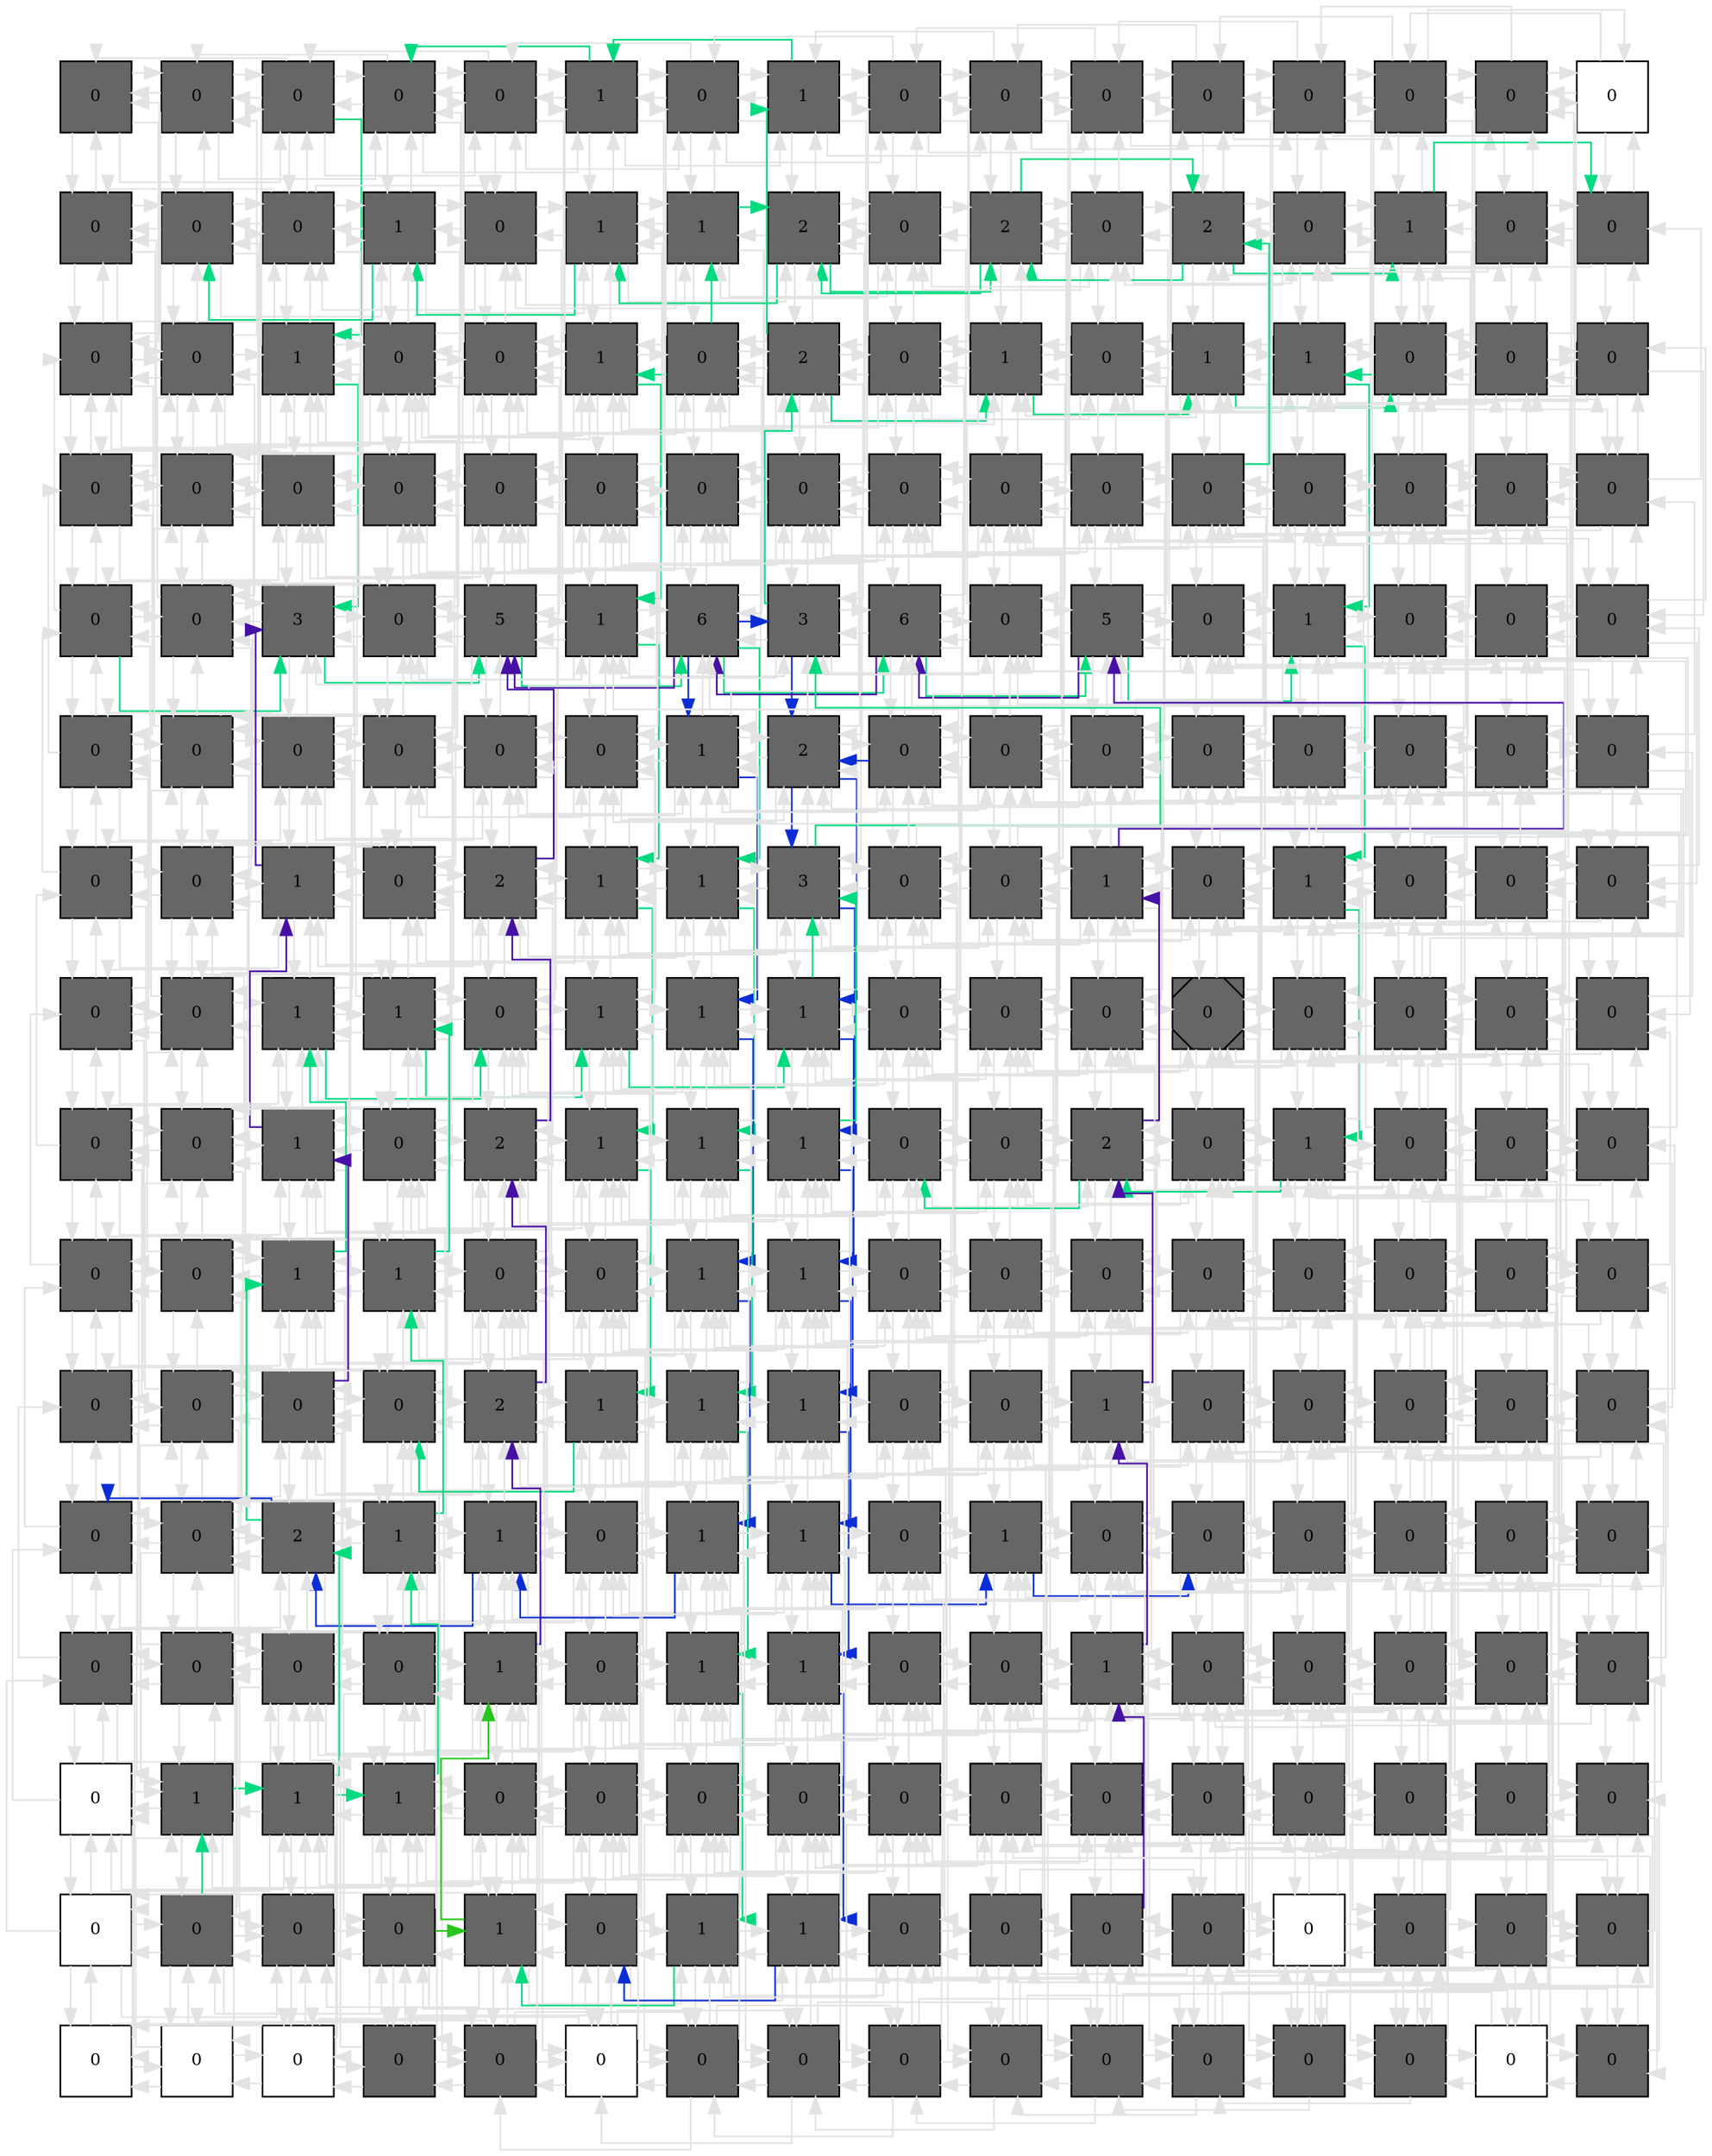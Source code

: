 digraph layout  {
rankdir=TB;
splines=ortho;
node [fixedsize=false, style=filled, width="0.6"];
edge [constraint=false];
0 [fillcolor="#666666", fontsize=10, label=0, shape=square, tooltip="name:  ExtPump ,\nin_degree: 4,\nout_degree: 4"];
1 [fillcolor="#666666", fontsize=10, label=0, shape=square, tooltip="name:  EGFR_T669 ,\nin_degree: 5,\nout_degree: 5"];
2 [fillcolor="#666666", fontsize=10, label=0, shape=square, tooltip="name:  AA ,\nin_degree: 6,\nout_degree: 6"];
3 [fillcolor="#666666", fontsize=10, label=0, shape=square, tooltip="name:  Arp_23 ,\nin_degree: 6,\nout_degree: 6"];
4 [fillcolor="#666666", fontsize=10, label=0, shape=square, tooltip="name:  ARNO ,\nin_degree: 6,\nout_degree: 6"];
5 [fillcolor="#666666", fontsize=10, label=1, shape=square, tooltip="name:  ExtE_cadherin ,\nin_degree: 6,\nout_degree: 6"];
6 [fillcolor="#666666", fontsize=10, label=0, shape=square, tooltip="name:  PTEN_I ,\nin_degree: 6,\nout_degree: 6"];
7 [fillcolor="#666666", fontsize=10, label=1, shape=square, tooltip="name:  PTPa ,\nin_degree: 6,\nout_degree: 6"];
8 [fillcolor="#666666", fontsize=10, label=0, shape=square, tooltip="name:  Rabenosyn_5 ,\nin_degree: 6,\nout_degree: 6"];
9 [fillcolor="#666666", fontsize=10, label=0, shape=square, tooltip="name:  Hsc70 ,\nin_degree: 6,\nout_degree: 6"];
10 [fillcolor="#666666", fontsize=10, label=0, shape=square, tooltip="name:  Rab7 ,\nin_degree: 6,\nout_degree: 6"];
11 [fillcolor="#666666", fontsize=10, label=0, shape=square, tooltip="name:  AP2 ,\nin_degree: 6,\nout_degree: 6"];
12 [fillcolor="#666666", fontsize=10, label=0, shape=square, tooltip="name:  Epsin ,\nin_degree: 6,\nout_degree: 6"];
13 [fillcolor="#666666", fontsize=10, label=0, shape=square, tooltip="name:  CIN85 ,\nin_degree: 6,\nout_degree: 6"];
14 [fillcolor="#666666", fontsize=10, label=0, shape=square, tooltip="name:  Endophilin ,\nin_degree: 5,\nout_degree: 5"];
15 [fillcolor="#FFFFFF", fontsize=10, label=0, shape=square, tooltip="name: None,\nin_degree: 4,\nout_degree: 4"];
16 [fillcolor="#666666", fontsize=10, label=0, shape=square, tooltip="name:  CaMKK ,\nin_degree: 5,\nout_degree: 5"];
17 [fillcolor="#666666", fontsize=10, label=0, shape=square, tooltip="name:  alpha_catenin ,\nin_degree: 6,\nout_degree: 6"];
18 [fillcolor="#666666", fontsize=10, label=0, shape=square, tooltip="name:  RIN ,\nin_degree: 7,\nout_degree: 7"];
19 [fillcolor="#666666", fontsize=10, label=1, shape=square, tooltip="name:  Actin ,\nin_degree: 7,\nout_degree: 7"];
20 [fillcolor="#666666", fontsize=10, label=0, shape=square, tooltip="name:  ARF ,\nin_degree: 7,\nout_degree: 7"];
21 [fillcolor="#666666", fontsize=10, label=1, shape=square, tooltip="name:  Cortactin ,\nin_degree: 7,\nout_degree: 7"];
22 [fillcolor="#666666", fontsize=10, label=1, shape=square, tooltip="name:  Talin ,\nin_degree: 7,\nout_degree: 7"];
23 [fillcolor="#666666", fontsize=10, label=2, shape=square, tooltip="name:  Vinc ,\nin_degree: 7,\nout_degree: 7"];
24 [fillcolor="#666666", fontsize=10, label=0, shape=square, tooltip="name:  EEA1 ,\nin_degree: 7,\nout_degree: 7"];
25 [fillcolor="#666666", fontsize=10, label=2, shape=square, tooltip="name:  GAK ,\nin_degree: 7,\nout_degree: 7"];
26 [fillcolor="#666666", fontsize=10, label=0, shape=square, tooltip="name:  Rab5 ,\nin_degree: 7,\nout_degree: 7"];
27 [fillcolor="#666666", fontsize=10, label=2, shape=square, tooltip="name:  Clathrin ,\nin_degree: 7,\nout_degree: 7"];
28 [fillcolor="#666666", fontsize=10, label=0, shape=square, tooltip="name:  Rabaptin_5 ,\nin_degree: 7,\nout_degree: 7"];
29 [fillcolor="#666666", fontsize=10, label=1, shape=square, tooltip="name:  Hip1R ,\nin_degree: 7,\nout_degree: 7"];
30 [fillcolor="#666666", fontsize=10, label=0, shape=square, tooltip="name:  Rabex_5 ,\nin_degree: 6,\nout_degree: 6"];
31 [fillcolor="#666666", fontsize=10, label=0, shape=square, tooltip="name:  CALM ,\nin_degree: 5,\nout_degree: 5"];
32 [fillcolor="#666666", fontsize=10, label=0, shape=square, tooltip="name:  CaMK ,\nin_degree: 6,\nout_degree: 6"];
33 [fillcolor="#666666", fontsize=10, label=0, shape=square, tooltip="name:  IQGAP1 ,\nin_degree: 7,\nout_degree: 7"];
34 [fillcolor="#666666", fontsize=10, label=1, shape=square, tooltip="name:  PLA2 ,\nin_degree: 8,\nout_degree: 8"];
35 [fillcolor="#666666", fontsize=10, label=0, shape=square, tooltip="name:  Hakai ,\nin_degree: 8,\nout_degree: 8"];
36 [fillcolor="#666666", fontsize=10, label=0, shape=square, tooltip="name:  RhoGDI ,\nin_degree: 8,\nout_degree: 8"];
37 [fillcolor="#666666", fontsize=10, label=1, shape=square, tooltip="name:  E_cadherin ,\nin_degree: 8,\nout_degree: 8"];
38 [fillcolor="#666666", fontsize=10, label=0, shape=square, tooltip="name:  PIP2_45 ,\nin_degree: 8,\nout_degree: 8"];
39 [fillcolor="#666666", fontsize=10, label=2, shape=square, tooltip="name:  Fer ,\nin_degree: 8,\nout_degree: 8"];
40 [fillcolor="#666666", fontsize=10, label=0, shape=square, tooltip="name:  Dynamin ,\nin_degree: 8,\nout_degree: 8"];
41 [fillcolor="#666666", fontsize=10, label=1, shape=square, tooltip="name:  EGFR_EGFR_EGF_CCV ,\nin_degree: 8,\nout_degree: 8"];
42 [fillcolor="#666666", fontsize=10, label=0, shape=square, tooltip="name:  EGFR_EGFR_TGFa_CCP ,\nin_degree: 8,\nout_degree: 8"];
43 [fillcolor="#666666", fontsize=10, label=1, shape=square, tooltip="name:  EGFR_EGFR_EGF_CCP ,\nin_degree: 8,\nout_degree: 8"];
44 [fillcolor="#666666", fontsize=10, label=1, shape=square, tooltip="name:  Eps15 ,\nin_degree: 8,\nout_degree: 8"];
45 [fillcolor="#666666", fontsize=10, label=0, shape=square, tooltip="name:  Cbl_RTK ,\nin_degree: 8,\nout_degree: 8"];
46 [fillcolor="#666666", fontsize=10, label=0, shape=square, tooltip="name:  EGFR_Ub ,\nin_degree: 7,\nout_degree: 7"];
47 [fillcolor="#666666", fontsize=10, label=0, shape=square, tooltip="name:  ErbB2_Contr ,\nin_degree: 6,\nout_degree: 6"];
48 [fillcolor="#666666", fontsize=10, label=0, shape=square, tooltip="name:  CaM ,\nin_degree: 6,\nout_degree: 6"];
49 [fillcolor="#666666", fontsize=10, label=0, shape=square, tooltip="name:  Myosin ,\nin_degree: 7,\nout_degree: 7"];
50 [fillcolor="#666666", fontsize=10, label=0, shape=square, tooltip="name:  RhoK ,\nin_degree: 8,\nout_degree: 8"];
51 [fillcolor="#666666", fontsize=10, label=0, shape=square, tooltip="name:  ILK ,\nin_degree: 8,\nout_degree: 8"];
52 [fillcolor="#666666", fontsize=10, label=0, shape=square, tooltip="name:  PI4K ,\nin_degree: 8,\nout_degree: 8"];
53 [fillcolor="#666666", fontsize=10, label=0, shape=square, tooltip="name:  PLD ,\nin_degree: 8,\nout_degree: 8"];
54 [fillcolor="#666666", fontsize=10, label=0, shape=square, tooltip="name:  PI5K ,\nin_degree: 8,\nout_degree: 8"];
55 [fillcolor="#666666", fontsize=10, label=0, shape=square, tooltip="name:  PA ,\nin_degree: 8,\nout_degree: 8"];
56 [fillcolor="#666666", fontsize=10, label=0, shape=square, tooltip="name:  PIP_4 ,\nin_degree: 8,\nout_degree: 8"];
57 [fillcolor="#666666", fontsize=10, label=0, shape=square, tooltip="name:  EGFR_EGFR_EGF_End ,\nin_degree: 8,\nout_degree: 8"];
58 [fillcolor="#666666", fontsize=10, label=0, shape=square, tooltip="name:  EGFR_EGFR_TGFa_CCV ,\nin_degree: 8,\nout_degree: 8"];
59 [fillcolor="#666666", fontsize=10, label=0, shape=square, tooltip="name:  B_catenin ,\nin_degree: 8,\nout_degree: 8"];
60 [fillcolor="#666666", fontsize=10, label=0, shape=square, tooltip="name:  EGFR_EGFR_TGFa_PM ,\nin_degree: 8,\nout_degree: 8"];
61 [fillcolor="#666666", fontsize=10, label=0, shape=square, tooltip="name:  Spry2 ,\nin_degree: 8,\nout_degree: 8"];
62 [fillcolor="#666666", fontsize=10, label=0, shape=square, tooltip="name:  EGFR_Contr ,\nin_degree: 7,\nout_degree: 7"];
63 [fillcolor="#666666", fontsize=10, label=0, shape=square, tooltip="name:  TGFa ,\nin_degree: 6,\nout_degree: 6"];
64 [fillcolor="#666666", fontsize=10, label=0, shape=square, tooltip="name:  Ca ,\nin_degree: 6,\nout_degree: 6"];
65 [fillcolor="#666666", fontsize=10, label=0, shape=square, tooltip="name:  B_Parvin ,\nin_degree: 7,\nout_degree: 7"];
66 [fillcolor="#666666", fontsize=10, label=3, shape=square, tooltip="name:  PKC_primed ,\nin_degree: 8,\nout_degree: 8"];
67 [fillcolor="#666666", fontsize=10, label=0, shape=square, tooltip="name:  DAG ,\nin_degree: 8,\nout_degree: 8"];
68 [fillcolor="#666666", fontsize=10, label=5, shape=square, tooltip="name:  PKC ,\nin_degree: 8,\nout_degree: 8"];
69 [fillcolor="#666666", fontsize=10, label=1, shape=square, tooltip="name:  Pix_Cool ,\nin_degree: 8,\nout_degree: 8"];
70 [fillcolor="#666666", fontsize=10, label=6, shape=square, tooltip="name:  PIP3_345 ,\nin_degree: 8,\nout_degree: 8"];
71 [fillcolor="#666666", fontsize=10, label=3, shape=square, tooltip="name:  DGK ,\nin_degree: 8,\nout_degree: 8"];
72 [fillcolor="#666666", fontsize=10, label=6, shape=square, tooltip="name:  p120_catenin ,\nin_degree: 8,\nout_degree: 8"];
73 [fillcolor="#666666", fontsize=10, label=0, shape=square, tooltip="name:  Nck ,\nin_degree: 8,\nout_degree: 8"];
74 [fillcolor="#666666", fontsize=10, label=5, shape=square, tooltip="name:  PLC_g ,\nin_degree: 8,\nout_degree: 8"];
75 [fillcolor="#666666", fontsize=10, label=0, shape=square, tooltip="name:  EGFR_EGFR_EGF_PM ,\nin_degree: 8,\nout_degree: 8"];
76 [fillcolor="#666666", fontsize=10, label=1, shape=square, tooltip="name:  EGFR_EGFR ,\nin_degree: 8,\nout_degree: 8"];
77 [fillcolor="#666666", fontsize=10, label=0, shape=square, tooltip="name:  EGFR_Y1173 ,\nin_degree: 8,\nout_degree: 8"];
78 [fillcolor="#666666", fontsize=10, label=0, shape=square, tooltip="name:  EGFR_T654 ,\nin_degree: 7,\nout_degree: 7"];
79 [fillcolor="#666666", fontsize=10, label=0, shape=square, tooltip="name:  EGFR_Y1045 ,\nin_degree: 6,\nout_degree: 6"];
80 [fillcolor="#666666", fontsize=10, label=0, shape=square, tooltip="name:  IP3R1 ,\nin_degree: 6,\nout_degree: 6"];
81 [fillcolor="#666666", fontsize=10, label=0, shape=square, tooltip="name:  MLCK ,\nin_degree: 7,\nout_degree: 7"];
82 [fillcolor="#666666", fontsize=10, label=0, shape=square, tooltip="name:  IP3 ,\nin_degree: 8,\nout_degree: 8"];
83 [fillcolor="#666666", fontsize=10, label=0, shape=square, tooltip="name:  MLCP ,\nin_degree: 8,\nout_degree: 8"];
84 [fillcolor="#666666", fontsize=10, label=0, shape=square, tooltip="name:  Tiam ,\nin_degree: 8,\nout_degree: 8"];
85 [fillcolor="#666666", fontsize=10, label=0, shape=square, tooltip="name:  Akt ,\nin_degree: 8,\nout_degree: 8"];
86 [fillcolor="#666666", fontsize=10, label=1, shape=square, tooltip="name:  PIP2_34 ,\nin_degree: 8,\nout_degree: 8"];
87 [fillcolor="#666666", fontsize=10, label=2, shape=square, tooltip="name:  p120RasGAP ,\nin_degree: 8,\nout_degree: 8"];
88 [fillcolor="#666666", fontsize=10, label=0, shape=square, tooltip="name:  PP2A ,\nin_degree: 8,\nout_degree: 8"];
89 [fillcolor="#666666", fontsize=10, label=0, shape=square, tooltip="name:  EGFR_EGFR_EGF_MVB ,\nin_degree: 8,\nout_degree: 8"];
90 [fillcolor="#666666", fontsize=10, label=0, shape=square, tooltip="name:  EGFR_EGFR_TGFa_End ,\nin_degree: 8,\nout_degree: 8"];
91 [fillcolor="#666666", fontsize=10, label=0, shape=square, tooltip="name:  PTP1b ,\nin_degree: 8,\nout_degree: 8"];
92 [fillcolor="#666666", fontsize=10, label=0, shape=square, tooltip="name:  EGFR_Free ,\nin_degree: 8,\nout_degree: 8"];
93 [fillcolor="#666666", fontsize=10, label=0, shape=square, tooltip="name:  EGFR_ErbB2 ,\nin_degree: 8,\nout_degree: 8"];
94 [fillcolor="#666666", fontsize=10, label=0, shape=square, tooltip="name:  EGFR_Y1068 ,\nin_degree: 7,\nout_degree: 7"];
95 [fillcolor="#666666", fontsize=10, label=0, shape=square, tooltip="name:  Pertuzumab ,\nin_degree: 6,\nout_degree: 6"];
96 [fillcolor="#666666", fontsize=10, label=0, shape=square, tooltip="name:  Raf_DeP ,\nin_degree: 6,\nout_degree: 6"];
97 [fillcolor="#666666", fontsize=10, label=0, shape=square, tooltip="name:  p90RSK ,\nin_degree: 7,\nout_degree: 7"];
98 [fillcolor="#666666", fontsize=10, label=1, shape=square, tooltip="name:  PDK1 ,\nin_degree: 8,\nout_degree: 8"];
99 [fillcolor="#666666", fontsize=10, label=0, shape=square, tooltip="name:  Erk ,\nin_degree: 8,\nout_degree: 8"];
100 [fillcolor="#666666", fontsize=10, label=2, shape=square, tooltip="name:  Rho ,\nin_degree: 8,\nout_degree: 8"];
101 [fillcolor="#666666", fontsize=10, label=1, shape=square, tooltip="name:  p190RhoGAP ,\nin_degree: 8,\nout_degree: 8"];
102 [fillcolor="#666666", fontsize=10, label=1, shape=square, tooltip="name:  PTEN ,\nin_degree: 8,\nout_degree: 8"];
103 [fillcolor="#666666", fontsize=10, label=3, shape=square, tooltip="name:  Cbl_FA ,\nin_degree: 8,\nout_degree: 8"];
104 [fillcolor="#666666", fontsize=10, label=0, shape=square, tooltip="name:  Sos ,\nin_degree: 8,\nout_degree: 8"];
105 [fillcolor="#666666", fontsize=10, label=0, shape=square, tooltip="name:  Mekk2 ,\nin_degree: 8,\nout_degree: 8"];
106 [fillcolor="#666666", fontsize=10, label=1, shape=square, tooltip="name:  Gab1 ,\nin_degree: 8,\nout_degree: 8"];
107 [fillcolor="#666666", fontsize=10, label=0, shape=square, tooltip="name:  EGFR_Y992 ,\nin_degree: 8,\nout_degree: 8"];
108 [fillcolor="#666666", fontsize=10, label=1, shape=square, tooltip="name:  EGFR_ErbB3 ,\nin_degree: 8,\nout_degree: 8"];
109 [fillcolor="#666666", fontsize=10, label=0, shape=square, tooltip="name:  EGFR_ErbB4 ,\nin_degree: 8,\nout_degree: 8"];
110 [fillcolor="#666666", fontsize=10, label=0, shape=square, tooltip="name:  EGFR_Y1086 ,\nin_degree: 7,\nout_degree: 7"];
111 [fillcolor="#666666", fontsize=10, label=0, shape=square, tooltip="name:  EGF ,\nin_degree: 6,\nout_degree: 6"];
112 [fillcolor="#666666", fontsize=10, label=0, shape=square, tooltip="name:  Raf_Rest ,\nin_degree: 6,\nout_degree: 6"];
113 [fillcolor="#666666", fontsize=10, label=0, shape=square, tooltip="name:  Rap1 ,\nin_degree: 7,\nout_degree: 7"];
114 [fillcolor="#666666", fontsize=10, label=1, shape=square, tooltip="name:  PKA ,\nin_degree: 8,\nout_degree: 8"];
115 [fillcolor="#666666", fontsize=10, label=1, shape=square, tooltip="name:  Raf ,\nin_degree: 8,\nout_degree: 8"];
116 [fillcolor="#666666", fontsize=10, label=0, shape=square, tooltip="name:  Csk ,\nin_degree: 8,\nout_degree: 8"];
117 [fillcolor="#666666", fontsize=10, label=1, shape=square, tooltip="name:  PAK ,\nin_degree: 8,\nout_degree: 8"];
118 [fillcolor="#666666", fontsize=10, label=1, shape=square, tooltip="name:  Fak ,\nin_degree: 8,\nout_degree: 8"];
119 [fillcolor="#666666", fontsize=10, label=1, shape=square, tooltip="name:  Src ,\nin_degree: 8,\nout_degree: 8"];
120 [fillcolor="#666666", fontsize=10, label=0, shape=square, tooltip="name:  Cbp ,\nin_degree: 8,\nout_degree: 8"];
121 [fillcolor="#666666", fontsize=10, label=0, shape=square, tooltip="name:  Grb2 ,\nin_degree: 8,\nout_degree: 8"];
122 [fillcolor="#666666", fontsize=10, label=0, shape=square, tooltip="name:  SHP2 ,\nin_degree: 8,\nout_degree: 8"];
123 [fillcolor="#666666", fontsize=10, label=0, shape=Msquare, tooltip="name:  Shc ,\nin_degree: 8,\nout_degree: 8"];
124 [fillcolor="#666666", fontsize=10, label=0, shape=square, tooltip="name:  EGFR_Y1148 ,\nin_degree: 8,\nout_degree: 8"];
125 [fillcolor="#666666", fontsize=10, label=0, shape=square, tooltip="name:  ErbB2_Free ,\nin_degree: 8,\nout_degree: 8"];
126 [fillcolor="#666666", fontsize=10, label=0, shape=square, tooltip="name:  ErbB2_Y1196 ,\nin_degree: 7,\nout_degree: 7"];
127 [fillcolor="#666666", fontsize=10, label=0, shape=square, tooltip="name:  ErbB2_Y1221_22 ,\nin_degree: 6,\nout_degree: 6"];
128 [fillcolor="#666666", fontsize=10, label=0, shape=square, tooltip="name:  Raf_Loc ,\nin_degree: 6,\nout_degree: 6"];
129 [fillcolor="#666666", fontsize=10, label=0, shape=square, tooltip="name:  RasGRF_GRP ,\nin_degree: 7,\nout_degree: 7"];
130 [fillcolor="#666666", fontsize=10, label=1, shape=square, tooltip="name:  RalGDS ,\nin_degree: 8,\nout_degree: 8"];
131 [fillcolor="#666666", fontsize=10, label=0, shape=square, tooltip="name:  RKIP ,\nin_degree: 8,\nout_degree: 8"];
132 [fillcolor="#666666", fontsize=10, label=2, shape=square, tooltip="name:  Ras ,\nin_degree: 8,\nout_degree: 8"];
133 [fillcolor="#666666", fontsize=10, label=1, shape=square, tooltip="name:  Cdc42 ,\nin_degree: 8,\nout_degree: 8"];
134 [fillcolor="#666666", fontsize=10, label=1, shape=square, tooltip="name:  Graf ,\nin_degree: 8,\nout_degree: 8"];
135 [fillcolor="#666666", fontsize=10, label=1, shape=square, tooltip="name:  WASP ,\nin_degree: 8,\nout_degree: 8"];
136 [fillcolor="#666666", fontsize=10, label=0, shape=square, tooltip="name:  PI3K ,\nin_degree: 8,\nout_degree: 8"];
137 [fillcolor="#666666", fontsize=10, label=0, shape=square, tooltip="name:  Mek ,\nin_degree: 8,\nout_degree: 8"];
138 [fillcolor="#666666", fontsize=10, label=2, shape=square, tooltip="name:  ErbB3_Y1270 ,\nin_degree: 8,\nout_degree: 8"];
139 [fillcolor="#666666", fontsize=10, label=0, shape=square, tooltip="name:  EGFR_Y920 ,\nin_degree: 8,\nout_degree: 8"];
140 [fillcolor="#666666", fontsize=10, label=1, shape=square, tooltip="name:  ErbB3_Y1257 ,\nin_degree: 8,\nout_degree: 8"];
141 [fillcolor="#666666", fontsize=10, label=0, shape=square, tooltip="name:  NRG ,\nin_degree: 8,\nout_degree: 8"];
142 [fillcolor="#666666", fontsize=10, label=0, shape=square, tooltip="name:  ErbB3_Free ,\nin_degree: 7,\nout_degree: 7"];
143 [fillcolor="#666666", fontsize=10, label=0, shape=square, tooltip="name:  ErbB4_Y1242 ,\nin_degree: 6,\nout_degree: 6"];
144 [fillcolor="#666666", fontsize=10, label=0, shape=square, tooltip="name:  AND_34 ,\nin_degree: 6,\nout_degree: 6"];
145 [fillcolor="#666666", fontsize=10, label=0, shape=square, tooltip="name:  Gai ,\nin_degree: 7,\nout_degree: 7"];
146 [fillcolor="#666666", fontsize=10, label=1, shape=square, tooltip="name:  Gbg_i ,\nin_degree: 8,\nout_degree: 8"];
147 [fillcolor="#666666", fontsize=10, label=1, shape=square, tooltip="name:  PDE4 ,\nin_degree: 8,\nout_degree: 8"];
148 [fillcolor="#666666", fontsize=10, label=0, shape=square, tooltip="name:  PTPPEST ,\nin_degree: 8,\nout_degree: 8"];
149 [fillcolor="#666666", fontsize=10, label=0, shape=square, tooltip="name:  Rac ,\nin_degree: 8,\nout_degree: 8"];
150 [fillcolor="#666666", fontsize=10, label=1, shape=square, tooltip="name:  Integrins ,\nin_degree: 8,\nout_degree: 8"];
151 [fillcolor="#666666", fontsize=10, label=1, shape=square, tooltip="name:  Cas ,\nin_degree: 8,\nout_degree: 8"];
152 [fillcolor="#666666", fontsize=10, label=0, shape=square, tooltip="name:  Crk ,\nin_degree: 8,\nout_degree: 8"];
153 [fillcolor="#666666", fontsize=10, label=0, shape=square, tooltip="name:  EGFR_Y845 ,\nin_degree: 8,\nout_degree: 8"];
154 [fillcolor="#666666", fontsize=10, label=0, shape=square, tooltip="name:  EGFR_EGFR_EGF_Lysosome ,\nin_degree: 8,\nout_degree: 8"];
155 [fillcolor="#666666", fontsize=10, label=0, shape=square, tooltip="name:  ErbB2_Y1248 ,\nin_degree: 8,\nout_degree: 8"];
156 [fillcolor="#666666", fontsize=10, label=0, shape=square, tooltip="name:  ErbB3_Y1309 ,\nin_degree: 8,\nout_degree: 8"];
157 [fillcolor="#666666", fontsize=10, label=0, shape=square, tooltip="name:  ErbB2_ErbB4 ,\nin_degree: 8,\nout_degree: 8"];
158 [fillcolor="#666666", fontsize=10, label=0, shape=square, tooltip="name:  ErbB2_ErbB3 ,\nin_degree: 7,\nout_degree: 7"];
159 [fillcolor="#666666", fontsize=10, label=0, shape=square, tooltip="name:  ErbB2_Y1139 ,\nin_degree: 6,\nout_degree: 6"];
160 [fillcolor="#666666", fontsize=10, label=0, shape=square, tooltip="name:  Ral ,\nin_degree: 6,\nout_degree: 6"];
161 [fillcolor="#666666", fontsize=10, label=0, shape=square, tooltip="name:  Palpha_sR ,\nin_degree: 7,\nout_degree: 7"];
162 [fillcolor="#666666", fontsize=10, label=0, shape=square, tooltip="name:  alpha_iR ,\nin_degree: 8,\nout_degree: 8"];
163 [fillcolor="#666666", fontsize=10, label=0, shape=square, tooltip="name:  GRK ,\nin_degree: 8,\nout_degree: 8"];
164 [fillcolor="#666666", fontsize=10, label=2, shape=square, tooltip="name:  Gbg_q ,\nin_degree: 8,\nout_degree: 8"];
165 [fillcolor="#666666", fontsize=10, label=1, shape=square, tooltip="name:  RalBP1 ,\nin_degree: 8,\nout_degree: 8"];
166 [fillcolor="#666666", fontsize=10, label=1, shape=square, tooltip="name:  DOCK180 ,\nin_degree: 8,\nout_degree: 8"];
167 [fillcolor="#666666", fontsize=10, label=1, shape=square, tooltip="name:  Mekk3 ,\nin_degree: 8,\nout_degree: 8"];
168 [fillcolor="#666666", fontsize=10, label=0, shape=square, tooltip="name:  PI3K_I ,\nin_degree: 8,\nout_degree: 8"];
169 [fillcolor="#666666", fontsize=10, label=0, shape=square, tooltip="name:  Mekk1 ,\nin_degree: 8,\nout_degree: 8"];
170 [fillcolor="#666666", fontsize=10, label=1, shape=square, tooltip="name:  ErbB3_Y1241 ,\nin_degree: 8,\nout_degree: 8"];
171 [fillcolor="#666666", fontsize=10, label=0, shape=square, tooltip="name:  ErbB4_Y1056 ,\nin_degree: 8,\nout_degree: 8"];
172 [fillcolor="#666666", fontsize=10, label=0, shape=square, tooltip="name:  ErbB3_ErbB4 ,\nin_degree: 8,\nout_degree: 8"];
173 [fillcolor="#666666", fontsize=10, label=0, shape=square, tooltip="name:  ErbB4_Free ,\nin_degree: 8,\nout_degree: 8"];
174 [fillcolor="#666666", fontsize=10, label=0, shape=square, tooltip="name:  ErbB3_Y1203_05 ,\nin_degree: 7,\nout_degree: 7"];
175 [fillcolor="#666666", fontsize=10, label=0, shape=square, tooltip="name:  ErbB4_ErbB4 ,\nin_degree: 6,\nout_degree: 6"];
176 [fillcolor="#666666", fontsize=10, label=0, shape=square, tooltip="name:  RGS ,\nin_degree: 6,\nout_degree: 6"];
177 [fillcolor="#666666", fontsize=10, label=0, shape=square, tooltip="name:  alpha_sR ,\nin_degree: 7,\nout_degree: 7"];
178 [fillcolor="#666666", fontsize=10, label=2, shape=square, tooltip="name:  PLC_B ,\nin_degree: 8,\nout_degree: 8"];
179 [fillcolor="#666666", fontsize=10, label=1, shape=square, tooltip="name:  B_Arrestin ,\nin_degree: 8,\nout_degree: 8"];
180 [fillcolor="#666666", fontsize=10, label=1, shape=square, tooltip="name:  Gaq ,\nin_degree: 8,\nout_degree: 8"];
181 [fillcolor="#666666", fontsize=10, label=0, shape=square, tooltip="name:  Palpha_qR ,\nin_degree: 8,\nout_degree: 8"];
182 [fillcolor="#666666", fontsize=10, label=1, shape=square, tooltip="name:  ECM ,\nin_degree: 8,\nout_degree: 8"];
183 [fillcolor="#666666", fontsize=10, label=1, shape=square, tooltip="name:  MLK1 ,\nin_degree: 8,\nout_degree: 8"];
184 [fillcolor="#666666", fontsize=10, label=0, shape=square, tooltip="name:  TAK1 ,\nin_degree: 8,\nout_degree: 8"];
185 [fillcolor="#666666", fontsize=10, label=1, shape=square, tooltip="name:  NIK ,\nin_degree: 8,\nout_degree: 8"];
186 [fillcolor="#666666", fontsize=10, label=0, shape=square, tooltip="name:  Stress ,\nin_degree: 8,\nout_degree: 8"];
187 [fillcolor="#666666", fontsize=10, label=0, shape=square, tooltip="name:  ESCRT_0 ,\nin_degree: 8,\nout_degree: 8"];
188 [fillcolor="#666666", fontsize=10, label=0, shape=square, tooltip="name:  ErbB3_Y1178 ,\nin_degree: 8,\nout_degree: 8"];
189 [fillcolor="#666666", fontsize=10, label=0, shape=square, tooltip="name:  Trastuzumab ,\nin_degree: 8,\nout_degree: 8"];
190 [fillcolor="#666666", fontsize=10, label=0, shape=square, tooltip="name:  ErbB2_Y1023 ,\nin_degree: 7,\nout_degree: 7"];
191 [fillcolor="#666666", fontsize=10, label=0, shape=square, tooltip="name:  Cbl_ErbB2 ,\nin_degree: 6,\nout_degree: 6"];
192 [fillcolor="#666666", fontsize=10, label=0, shape=square, tooltip="name:  alpha_iL ,\nin_degree: 6,\nout_degree: 6"];
193 [fillcolor="#666666", fontsize=10, label=0, shape=square, tooltip="name:  alpha_sL ,\nin_degree: 7,\nout_degree: 7"];
194 [fillcolor="#666666", fontsize=10, label=0, shape=square, tooltip="name:  Palpha_iR ,\nin_degree: 8,\nout_degree: 8"];
195 [fillcolor="#666666", fontsize=10, label=0, shape=square, tooltip="name:  Palpha_1213R ,\nin_degree: 8,\nout_degree: 8"];
196 [fillcolor="#666666", fontsize=10, label=1, shape=square, tooltip="name:  alpha_qR ,\nin_degree: 8,\nout_degree: 8"];
197 [fillcolor="#666666", fontsize=10, label=0, shape=square, tooltip="name:  MLK2 ,\nin_degree: 8,\nout_degree: 8"];
198 [fillcolor="#666666", fontsize=10, label=1, shape=square, tooltip="name:  MLK3 ,\nin_degree: 8,\nout_degree: 8"];
199 [fillcolor="#666666", fontsize=10, label=1, shape=square, tooltip="name:  Sek1 ,\nin_degree: 8,\nout_degree: 8"];
200 [fillcolor="#666666", fontsize=10, label=0, shape=square, tooltip="name:  MKK3 ,\nin_degree: 8,\nout_degree: 8"];
201 [fillcolor="#666666", fontsize=10, label=0, shape=square, tooltip="name:  Tpl2 ,\nin_degree: 8,\nout_degree: 8"];
202 [fillcolor="#666666", fontsize=10, label=1, shape=square, tooltip="name:  TAO_12 ,\nin_degree: 8,\nout_degree: 8"];
203 [fillcolor="#666666", fontsize=10, label=0, shape=square, tooltip="name:  EGFR_Y891 ,\nin_degree: 8,\nout_degree: 8"];
204 [fillcolor="#666666", fontsize=10, label=0, shape=square, tooltip="name:  ErbB3_Y1035 ,\nin_degree: 8,\nout_degree: 8"];
205 [fillcolor="#666666", fontsize=10, label=0, shape=square, tooltip="name:  ErbB4_Y1188 ,\nin_degree: 8,\nout_degree: 8"];
206 [fillcolor="#666666", fontsize=10, label=0, shape=square, tooltip="name:  ErbB3_Y1243 ,\nin_degree: 7,\nout_degree: 7"];
207 [fillcolor="#666666", fontsize=10, label=0, shape=square, tooltip="name:  Hsp90 ,\nin_degree: 6,\nout_degree: 6"];
208 [fillcolor="#FFFFFF", fontsize=10, label=0, shape=square, tooltip="name: None,\nin_degree: 6,\nout_degree: 6"];
209 [fillcolor="#666666", fontsize=10, label=1, shape=square, tooltip="name:  Gbg_s ,\nin_degree: 7,\nout_degree: 7"];
210 [fillcolor="#666666", fontsize=10, label=1, shape=square, tooltip="name:  Gas ,\nin_degree: 8,\nout_degree: 8"];
211 [fillcolor="#666666", fontsize=10, label=1, shape=square, tooltip="name:  cAMP ,\nin_degree: 8,\nout_degree: 8"];
212 [fillcolor="#666666", fontsize=10, label=0, shape=square, tooltip="name:  AC ,\nin_degree: 8,\nout_degree: 8"];
213 [fillcolor="#666666", fontsize=10, label=0, shape=square, tooltip="name:  MKPs ,\nin_degree: 8,\nout_degree: 8"];
214 [fillcolor="#666666", fontsize=10, label=0, shape=square, tooltip="name:  p38 ,\nin_degree: 8,\nout_degree: 8"];
215 [fillcolor="#666666", fontsize=10, label=0, shape=square, tooltip="name:  Mekk4 ,\nin_degree: 8,\nout_degree: 8"];
216 [fillcolor="#666666", fontsize=10, label=0, shape=square, tooltip="name:  MKK6 ,\nin_degree: 8,\nout_degree: 8"];
217 [fillcolor="#666666", fontsize=10, label=0, shape=square, tooltip="name:  EGFR_EGFR_EGF_SR ,\nin_degree: 8,\nout_degree: 8"];
218 [fillcolor="#666666", fontsize=10, label=0, shape=square, tooltip="name:  VPS4 ,\nin_degree: 8,\nout_degree: 8"];
219 [fillcolor="#666666", fontsize=10, label=0, shape=square, tooltip="name:  AMSH ,\nin_degree: 8,\nout_degree: 8"];
220 [fillcolor="#666666", fontsize=10, label=0, shape=square, tooltip="name:  ErbB3_Y1180 ,\nin_degree: 8,\nout_degree: 8"];
221 [fillcolor="#666666", fontsize=10, label=0, shape=square, tooltip="name:  ErbB2Deg_Contr ,\nin_degree: 8,\nout_degree: 8"];
222 [fillcolor="#666666", fontsize=10, label=0, shape=square, tooltip="name:  ErbB2_Lysosome ,\nin_degree: 7,\nout_degree: 7"];
223 [fillcolor="#666666", fontsize=10, label=0, shape=square, tooltip="name:  ErbB2_Ub ,\nin_degree: 6,\nout_degree: 6"];
224 [fillcolor="#FFFFFF", fontsize=10, label=0, shape=square, tooltip="name: None,\nin_degree: 5,\nout_degree: 5"];
225 [fillcolor="#666666", fontsize=10, label=0, shape=square, tooltip="name:  Gbg_1213 ,\nin_degree: 6,\nout_degree: 6"];
226 [fillcolor="#666666", fontsize=10, label=0, shape=square, tooltip="name:  Ga_1213 ,\nin_degree: 7,\nout_degree: 7"];
227 [fillcolor="#666666", fontsize=10, label=0, shape=square, tooltip="name:  alpha_1213R ,\nin_degree: 7,\nout_degree: 7"];
228 [fillcolor="#666666", fontsize=10, label=1, shape=square, tooltip="name:  p115RhoGEF ,\nin_degree: 7,\nout_degree: 7"];
229 [fillcolor="#666666", fontsize=10, label=0, shape=square, tooltip="name:  SAPK ,\nin_degree: 7,\nout_degree: 7"];
230 [fillcolor="#666666", fontsize=10, label=1, shape=square, tooltip="name:  IL1_TNFR ,\nin_degree: 7,\nout_degree: 7"];
231 [fillcolor="#666666", fontsize=10, label=1, shape=square, tooltip="name:  MKK7 ,\nin_degree: 7,\nout_degree: 7"];
232 [fillcolor="#666666", fontsize=10, label=0, shape=square, tooltip="name:  ASK1 ,\nin_degree: 7,\nout_degree: 7"];
233 [fillcolor="#666666", fontsize=10, label=0, shape=square, tooltip="name:  Trafs ,\nin_degree: 7,\nout_degree: 7"];
234 [fillcolor="#666666", fontsize=10, label=0, shape=square, tooltip="name:  Trx ,\nin_degree: 7,\nout_degree: 7"];
235 [fillcolor="#666666", fontsize=10, label=0, shape=square, tooltip="name:  GCK ,\nin_degree: 7,\nout_degree: 7"];
236 [fillcolor="#FFFFFF", fontsize=10, label=0, shape=square, tooltip="name: None,\nin_degree: 7,\nout_degree: 7"];
237 [fillcolor="#666666", fontsize=10, label=0, shape=square, tooltip="name:  ErbB4_Contr ,\nin_degree: 7,\nout_degree: 7"];
238 [fillcolor="#666666", fontsize=10, label=0, shape=square, tooltip="name:  ErbB3_Contr ,\nin_degree: 6,\nout_degree: 6"];
239 [fillcolor="#666666", fontsize=10, label=0, shape=square, tooltip="name:  CHIP ,\nin_degree: 5,\nout_degree: 5"];
240 [fillcolor="#FFFFFF", fontsize=10, label=0, shape=square, tooltip="name: None,\nin_degree: 4,\nout_degree: 4"];
241 [fillcolor="#FFFFFF", fontsize=10, label=0, shape=square, tooltip="name: None,\nin_degree: 5,\nout_degree: 5"];
242 [fillcolor="#FFFFFF", fontsize=10, label=0, shape=square, tooltip="name: None,\nin_degree: 6,\nout_degree: 6"];
243 [fillcolor="#666666", fontsize=10, label=0, shape=square, tooltip="name:  alpha_1213L ,\nin_degree: 6,\nout_degree: 6"];
244 [fillcolor="#666666", fontsize=10, label=0, shape=square, tooltip="name:  alpha_qL ,\nin_degree: 6,\nout_degree: 6"];
245 [fillcolor="#FFFFFF", fontsize=10, label=0, shape=square, tooltip="name: None,\nin_degree: 6,\nout_degree: 6"];
246 [fillcolor="#666666", fontsize=10, label=0, shape=square, tooltip="name:  IL1_TNF ,\nin_degree: 6,\nout_degree: 6"];
247 [fillcolor="#666666", fontsize=10, label=0, shape=square, tooltip="name:  EGFR_Y1101 ,\nin_degree: 6,\nout_degree: 6"];
248 [fillcolor="#666666", fontsize=10, label=0, shape=square, tooltip="name:  Tab_12 ,\nin_degree: 6,\nout_degree: 6"];
249 [fillcolor="#666666", fontsize=10, label=0, shape=square, tooltip="name:  ESCRT_II ,\nin_degree: 6,\nout_degree: 6"];
250 [fillcolor="#666666", fontsize=10, label=0, shape=square, tooltip="name:  ESCRT_III ,\nin_degree: 6,\nout_degree: 6"];
251 [fillcolor="#666666", fontsize=10, label=0, shape=square, tooltip="name:  ESCRT_I ,\nin_degree: 6,\nout_degree: 6"];
252 [fillcolor="#666666", fontsize=10, label=0, shape=square, tooltip="name:  Alix ,\nin_degree: 6,\nout_degree: 6"];
253 [fillcolor="#666666", fontsize=10, label=0, shape=square, tooltip="name:  UBPY ,\nin_degree: 6,\nout_degree: 6"];
254 [fillcolor="#FFFFFF", fontsize=10, label=0, shape=square, tooltip="name: None,\nin_degree: 5,\nout_degree: 5"];
255 [fillcolor="#666666", fontsize=10, label=0, shape=square, tooltip="name:  AG ,\nin_degree: 4,\nout_degree: 4"];
0 -> 1  [color=grey89, style="penwidth(0.1)", tooltip=" ", weight=1];
0 -> 16  [color=grey89, style="penwidth(0.1)", tooltip=" ", weight=1];
0 -> 32  [color=grey89, style="penwidth(0.1)", tooltip=" ", weight=1];
0 -> 2  [color=grey89, style="penwidth(0.1)", tooltip=" ", weight=1];
1 -> 0  [color=grey89, style="penwidth(0.1)", tooltip=" ", weight=1];
1 -> 2  [color=grey89, style="penwidth(0.1)", tooltip=" ", weight=1];
1 -> 17  [color=grey89, style="penwidth(0.1)", tooltip=" ", weight=1];
1 -> 33  [color=grey89, style="penwidth(0.1)", tooltip=" ", weight=1];
1 -> 3  [color=grey89, style="penwidth(0.1)", tooltip=" ", weight=1];
2 -> 1  [color=grey89, style="penwidth(0.1)", tooltip=" ", weight=1];
2 -> 3  [color=grey89, style="penwidth(0.1)", tooltip=" ", weight=1];
2 -> 18  [color=grey89, style="penwidth(0.1)", tooltip=" ", weight=1];
2 -> 34  [color="#02DA80", style="penwidth(0.1)", tooltip="2( AA ) to 74( PLC_g )", weight=1];
2 -> 4  [color=grey89, style="penwidth(0.1)", tooltip=" ", weight=1];
2 -> 0  [color=grey89, style="penwidth(0.1)", tooltip=" ", weight=1];
3 -> 2  [color=grey89, style="penwidth(0.1)", tooltip=" ", weight=1];
3 -> 4  [color=grey89, style="penwidth(0.1)", tooltip=" ", weight=1];
3 -> 19  [color=grey89, style="penwidth(0.1)", tooltip=" ", weight=1];
3 -> 35  [color=grey89, style="penwidth(0.1)", tooltip=" ", weight=1];
3 -> 5  [color=grey89, style="penwidth(0.1)", tooltip=" ", weight=1];
3 -> 1  [color=grey89, style="penwidth(0.1)", tooltip=" ", weight=1];
4 -> 3  [color=grey89, style="penwidth(0.1)", tooltip=" ", weight=1];
4 -> 5  [color=grey89, style="penwidth(0.1)", tooltip=" ", weight=1];
4 -> 20  [color=grey89, style="penwidth(0.1)", tooltip=" ", weight=1];
4 -> 36  [color=grey89, style="penwidth(0.1)", tooltip=" ", weight=1];
4 -> 6  [color=grey89, style="penwidth(0.1)", tooltip=" ", weight=1];
4 -> 2  [color=grey89, style="penwidth(0.1)", tooltip=" ", weight=1];
5 -> 4  [color=grey89, style="penwidth(0.1)", tooltip=" ", weight=1];
5 -> 6  [color=grey89, style="penwidth(0.1)", tooltip=" ", weight=1];
5 -> 21  [color=grey89, style="penwidth(0.1)", tooltip=" ", weight=1];
5 -> 37  [color=grey89, style="penwidth(0.1)", tooltip=" ", weight=1];
5 -> 7  [color=grey89, style="penwidth(0.1)", tooltip=" ", weight=1];
5 -> 3  [color="#02DA80", style="penwidth(0.1)", tooltip="135( WASP ) to 3( Arp_23 )", weight=1];
6 -> 5  [color=grey89, style="penwidth(0.1)", tooltip=" ", weight=1];
6 -> 7  [color=grey89, style="penwidth(0.1)", tooltip=" ", weight=1];
6 -> 22  [color=grey89, style="penwidth(0.1)", tooltip=" ", weight=1];
6 -> 38  [color=grey89, style="penwidth(0.1)", tooltip=" ", weight=1];
6 -> 8  [color=grey89, style="penwidth(0.1)", tooltip=" ", weight=1];
6 -> 4  [color=grey89, style="penwidth(0.1)", tooltip=" ", weight=1];
7 -> 6  [color=grey89, style="penwidth(0.1)", tooltip=" ", weight=1];
7 -> 8  [color=grey89, style="penwidth(0.1)", tooltip=" ", weight=1];
7 -> 23  [color=grey89, style="penwidth(0.1)", tooltip=" ", weight=1];
7 -> 39  [color=grey89, style="penwidth(0.1)", tooltip=" ", weight=1];
7 -> 9  [color=grey89, style="penwidth(0.1)", tooltip=" ", weight=1];
7 -> 5  [color="#02DA80", style="penwidth(0.1)", tooltip="135( WASP ) to 3( Arp_23 )", weight=1];
8 -> 7  [color=grey89, style="penwidth(0.1)", tooltip=" ", weight=1];
8 -> 9  [color=grey89, style="penwidth(0.1)", tooltip=" ", weight=1];
8 -> 24  [color=grey89, style="penwidth(0.1)", tooltip=" ", weight=1];
8 -> 40  [color=grey89, style="penwidth(0.1)", tooltip=" ", weight=1];
8 -> 10  [color=grey89, style="penwidth(0.1)", tooltip=" ", weight=1];
8 -> 6  [color=grey89, style="penwidth(0.1)", tooltip=" ", weight=1];
9 -> 8  [color=grey89, style="penwidth(0.1)", tooltip=" ", weight=1];
9 -> 10  [color=grey89, style="penwidth(0.1)", tooltip=" ", weight=1];
9 -> 25  [color=grey89, style="penwidth(0.1)", tooltip=" ", weight=1];
9 -> 41  [color=grey89, style="penwidth(0.1)", tooltip=" ", weight=1];
9 -> 11  [color=grey89, style="penwidth(0.1)", tooltip=" ", weight=1];
9 -> 7  [color=grey89, style="penwidth(0.1)", tooltip=" ", weight=1];
10 -> 9  [color=grey89, style="penwidth(0.1)", tooltip=" ", weight=1];
10 -> 11  [color=grey89, style="penwidth(0.1)", tooltip=" ", weight=1];
10 -> 26  [color=grey89, style="penwidth(0.1)", tooltip=" ", weight=1];
10 -> 42  [color=grey89, style="penwidth(0.1)", tooltip=" ", weight=1];
10 -> 12  [color=grey89, style="penwidth(0.1)", tooltip=" ", weight=1];
10 -> 8  [color=grey89, style="penwidth(0.1)", tooltip=" ", weight=1];
11 -> 10  [color=grey89, style="penwidth(0.1)", tooltip=" ", weight=1];
11 -> 12  [color=grey89, style="penwidth(0.1)", tooltip=" ", weight=1];
11 -> 27  [color=grey89, style="penwidth(0.1)", tooltip=" ", weight=1];
11 -> 43  [color=grey89, style="penwidth(0.1)", tooltip=" ", weight=1];
11 -> 13  [color=grey89, style="penwidth(0.1)", tooltip=" ", weight=1];
11 -> 9  [color=grey89, style="penwidth(0.1)", tooltip=" ", weight=1];
12 -> 11  [color=grey89, style="penwidth(0.1)", tooltip=" ", weight=1];
12 -> 13  [color=grey89, style="penwidth(0.1)", tooltip=" ", weight=1];
12 -> 28  [color=grey89, style="penwidth(0.1)", tooltip=" ", weight=1];
12 -> 44  [color=grey89, style="penwidth(0.1)", tooltip=" ", weight=1];
12 -> 14  [color=grey89, style="penwidth(0.1)", tooltip=" ", weight=1];
12 -> 10  [color=grey89, style="penwidth(0.1)", tooltip=" ", weight=1];
13 -> 12  [color=grey89, style="penwidth(0.1)", tooltip=" ", weight=1];
13 -> 14  [color=grey89, style="penwidth(0.1)", tooltip=" ", weight=1];
13 -> 29  [color=grey89, style="penwidth(0.1)", tooltip=" ", weight=1];
13 -> 45  [color=grey89, style="penwidth(0.1)", tooltip=" ", weight=1];
13 -> 15  [color=grey89, style="penwidth(0.1)", tooltip=" ", weight=1];
13 -> 11  [color=grey89, style="penwidth(0.1)", tooltip=" ", weight=1];
14 -> 13  [color=grey89, style="penwidth(0.1)", tooltip=" ", weight=1];
14 -> 15  [color=grey89, style="penwidth(0.1)", tooltip=" ", weight=1];
14 -> 30  [color=grey89, style="penwidth(0.1)", tooltip=" ", weight=1];
14 -> 46  [color=grey89, style="penwidth(0.1)", tooltip=" ", weight=1];
14 -> 12  [color=grey89, style="penwidth(0.1)", tooltip=" ", weight=1];
15 -> 14  [color=grey89, style="penwidth(0.1)", tooltip=" ", weight=1];
15 -> 31  [color=grey89, style="penwidth(0.1)", tooltip=" ", weight=1];
15 -> 47  [color=grey89, style="penwidth(0.1)", tooltip=" ", weight=1];
15 -> 13  [color=grey89, style="penwidth(0.1)", tooltip=" ", weight=1];
16 -> 0  [color=grey89, style="penwidth(0.1)", tooltip=" ", weight=1];
16 -> 17  [color=grey89, style="penwidth(0.1)", tooltip=" ", weight=1];
16 -> 32  [color=grey89, style="penwidth(0.1)", tooltip=" ", weight=1];
16 -> 48  [color=grey89, style="penwidth(0.1)", tooltip=" ", weight=1];
16 -> 18  [color=grey89, style="penwidth(0.1)", tooltip=" ", weight=1];
17 -> 1  [color=grey89, style="penwidth(0.1)", tooltip=" ", weight=1];
17 -> 16  [color=grey89, style="penwidth(0.1)", tooltip=" ", weight=1];
17 -> 18  [color=grey89, style="penwidth(0.1)", tooltip=" ", weight=1];
17 -> 33  [color=grey89, style="penwidth(0.1)", tooltip=" ", weight=1];
17 -> 49  [color=grey89, style="penwidth(0.1)", tooltip=" ", weight=1];
17 -> 19  [color=grey89, style="penwidth(0.1)", tooltip=" ", weight=1];
18 -> 2  [color=grey89, style="penwidth(0.1)", tooltip=" ", weight=1];
18 -> 17  [color=grey89, style="penwidth(0.1)", tooltip=" ", weight=1];
18 -> 19  [color=grey89, style="penwidth(0.1)", tooltip=" ", weight=1];
18 -> 34  [color=grey89, style="penwidth(0.1)", tooltip=" ", weight=1];
18 -> 50  [color=grey89, style="penwidth(0.1)", tooltip=" ", weight=1];
18 -> 20  [color=grey89, style="penwidth(0.1)", tooltip=" ", weight=1];
18 -> 16  [color=grey89, style="penwidth(0.1)", tooltip=" ", weight=1];
19 -> 3  [color=grey89, style="penwidth(0.1)", tooltip=" ", weight=1];
19 -> 18  [color=grey89, style="penwidth(0.1)", tooltip=" ", weight=1];
19 -> 20  [color=grey89, style="penwidth(0.1)", tooltip=" ", weight=1];
19 -> 35  [color=grey89, style="penwidth(0.1)", tooltip=" ", weight=1];
19 -> 51  [color=grey89, style="penwidth(0.1)", tooltip=" ", weight=1];
19 -> 21  [color=grey89, style="penwidth(0.1)", tooltip=" ", weight=1];
19 -> 17  [color="#02DA80", style="penwidth(0.1)", tooltip="59( B_catenin ) to 17( alpha_catenin )", weight=1];
20 -> 4  [color=grey89, style="penwidth(0.1)", tooltip=" ", weight=1];
20 -> 19  [color=grey89, style="penwidth(0.1)", tooltip=" ", weight=1];
20 -> 21  [color=grey89, style="penwidth(0.1)", tooltip=" ", weight=1];
20 -> 36  [color=grey89, style="penwidth(0.1)", tooltip=" ", weight=1];
20 -> 52  [color=grey89, style="penwidth(0.1)", tooltip=" ", weight=1];
20 -> 22  [color=grey89, style="penwidth(0.1)", tooltip=" ", weight=1];
20 -> 18  [color=grey89, style="penwidth(0.1)", tooltip=" ", weight=1];
21 -> 5  [color=grey89, style="penwidth(0.1)", tooltip=" ", weight=1];
21 -> 20  [color=grey89, style="penwidth(0.1)", tooltip=" ", weight=1];
21 -> 22  [color=grey89, style="penwidth(0.1)", tooltip=" ", weight=1];
21 -> 37  [color=grey89, style="penwidth(0.1)", tooltip=" ", weight=1];
21 -> 53  [color=grey89, style="penwidth(0.1)", tooltip=" ", weight=1];
21 -> 23  [color=grey89, style="penwidth(0.1)", tooltip=" ", weight=1];
21 -> 19  [color="#02DA80", style="penwidth(0.1)", tooltip="59( B_catenin ) to 17( alpha_catenin )", weight=1];
22 -> 6  [color=grey89, style="penwidth(0.1)", tooltip=" ", weight=1];
22 -> 21  [color=grey89, style="penwidth(0.1)", tooltip=" ", weight=1];
22 -> 23  [color="#02DA80", style="penwidth(0.1)", tooltip="38( PIP2_45 ) to 31( CALM )", weight=1];
22 -> 38  [color=grey89, style="penwidth(0.1)", tooltip=" ", weight=1];
22 -> 54  [color=grey89, style="penwidth(0.1)", tooltip=" ", weight=1];
22 -> 24  [color=grey89, style="penwidth(0.1)", tooltip=" ", weight=1];
22 -> 20  [color=grey89, style="penwidth(0.1)", tooltip=" ", weight=1];
23 -> 7  [color=grey89, style="penwidth(0.1)", tooltip=" ", weight=1];
23 -> 22  [color=grey89, style="penwidth(0.1)", tooltip=" ", weight=1];
23 -> 24  [color=grey89, style="penwidth(0.1)", tooltip=" ", weight=1];
23 -> 39  [color=grey89, style="penwidth(0.1)", tooltip=" ", weight=1];
23 -> 55  [color=grey89, style="penwidth(0.1)", tooltip=" ", weight=1];
23 -> 25  [color="#02DA80", style="penwidth(0.1)", tooltip="38( PIP2_45 ) to 31( CALM )", weight=1];
23 -> 21  [color="#02DA80", style="penwidth(0.1)", tooltip="59( B_catenin ) to 17( alpha_catenin )", weight=1];
24 -> 8  [color=grey89, style="penwidth(0.1)", tooltip=" ", weight=1];
24 -> 23  [color=grey89, style="penwidth(0.1)", tooltip=" ", weight=1];
24 -> 25  [color=grey89, style="penwidth(0.1)", tooltip=" ", weight=1];
24 -> 40  [color=grey89, style="penwidth(0.1)", tooltip=" ", weight=1];
24 -> 56  [color=grey89, style="penwidth(0.1)", tooltip=" ", weight=1];
24 -> 26  [color=grey89, style="penwidth(0.1)", tooltip=" ", weight=1];
24 -> 22  [color=grey89, style="penwidth(0.1)", tooltip=" ", weight=1];
25 -> 9  [color=grey89, style="penwidth(0.1)", tooltip=" ", weight=1];
25 -> 24  [color=grey89, style="penwidth(0.1)", tooltip=" ", weight=1];
25 -> 26  [color=grey89, style="penwidth(0.1)", tooltip=" ", weight=1];
25 -> 41  [color=grey89, style="penwidth(0.1)", tooltip=" ", weight=1];
25 -> 57  [color=grey89, style="penwidth(0.1)", tooltip=" ", weight=1];
25 -> 27  [color="#02DA80", style="penwidth(0.1)", tooltip="38( PIP2_45 ) to 31( CALM )", weight=1];
25 -> 23  [color="#02DA80", style="penwidth(0.1)", tooltip="59( B_catenin ) to 17( alpha_catenin )", weight=1];
26 -> 10  [color=grey89, style="penwidth(0.1)", tooltip=" ", weight=1];
26 -> 25  [color=grey89, style="penwidth(0.1)", tooltip=" ", weight=1];
26 -> 27  [color=grey89, style="penwidth(0.1)", tooltip=" ", weight=1];
26 -> 42  [color=grey89, style="penwidth(0.1)", tooltip=" ", weight=1];
26 -> 58  [color=grey89, style="penwidth(0.1)", tooltip=" ", weight=1];
26 -> 28  [color=grey89, style="penwidth(0.1)", tooltip=" ", weight=1];
26 -> 24  [color=grey89, style="penwidth(0.1)", tooltip=" ", weight=1];
27 -> 11  [color=grey89, style="penwidth(0.1)", tooltip=" ", weight=1];
27 -> 26  [color=grey89, style="penwidth(0.1)", tooltip=" ", weight=1];
27 -> 28  [color=grey89, style="penwidth(0.1)", tooltip=" ", weight=1];
27 -> 43  [color=grey89, style="penwidth(0.1)", tooltip=" ", weight=1];
27 -> 59  [color=grey89, style="penwidth(0.1)", tooltip=" ", weight=1];
27 -> 29  [color="#02DA80", style="penwidth(0.1)", tooltip="38( PIP2_45 ) to 31( CALM )", weight=1];
27 -> 25  [color="#02DA80", style="penwidth(0.1)", tooltip="59( B_catenin ) to 17( alpha_catenin )", weight=1];
28 -> 12  [color=grey89, style="penwidth(0.1)", tooltip=" ", weight=1];
28 -> 27  [color=grey89, style="penwidth(0.1)", tooltip=" ", weight=1];
28 -> 29  [color=grey89, style="penwidth(0.1)", tooltip=" ", weight=1];
28 -> 44  [color=grey89, style="penwidth(0.1)", tooltip=" ", weight=1];
28 -> 60  [color=grey89, style="penwidth(0.1)", tooltip=" ", weight=1];
28 -> 30  [color=grey89, style="penwidth(0.1)", tooltip=" ", weight=1];
28 -> 26  [color=grey89, style="penwidth(0.1)", tooltip=" ", weight=1];
29 -> 13  [color=grey89, style="penwidth(0.1)", tooltip=" ", weight=1];
29 -> 28  [color=grey89, style="penwidth(0.1)", tooltip=" ", weight=1];
29 -> 30  [color=grey89, style="penwidth(0.1)", tooltip=" ", weight=1];
29 -> 45  [color=grey89, style="penwidth(0.1)", tooltip=" ", weight=1];
29 -> 61  [color=grey89, style="penwidth(0.1)", tooltip=" ", weight=1];
29 -> 31  [color="#02DA80", style="penwidth(0.1)", tooltip="38( PIP2_45 ) to 31( CALM )", weight=1];
29 -> 27  [color=grey89, style="penwidth(0.1)", tooltip=" ", weight=1];
30 -> 14  [color=grey89, style="penwidth(0.1)", tooltip=" ", weight=1];
30 -> 29  [color=grey89, style="penwidth(0.1)", tooltip=" ", weight=1];
30 -> 31  [color=grey89, style="penwidth(0.1)", tooltip=" ", weight=1];
30 -> 46  [color=grey89, style="penwidth(0.1)", tooltip=" ", weight=1];
30 -> 62  [color=grey89, style="penwidth(0.1)", tooltip=" ", weight=1];
30 -> 28  [color=grey89, style="penwidth(0.1)", tooltip=" ", weight=1];
31 -> 15  [color=grey89, style="penwidth(0.1)", tooltip=" ", weight=1];
31 -> 30  [color=grey89, style="penwidth(0.1)", tooltip=" ", weight=1];
31 -> 47  [color=grey89, style="penwidth(0.1)", tooltip=" ", weight=1];
31 -> 63  [color=grey89, style="penwidth(0.1)", tooltip=" ", weight=1];
31 -> 29  [color=grey89, style="penwidth(0.1)", tooltip=" ", weight=1];
32 -> 16  [color=grey89, style="penwidth(0.1)", tooltip=" ", weight=1];
32 -> 33  [color=grey89, style="penwidth(0.1)", tooltip=" ", weight=1];
32 -> 48  [color=grey89, style="penwidth(0.1)", tooltip=" ", weight=1];
32 -> 64  [color=grey89, style="penwidth(0.1)", tooltip=" ", weight=1];
32 -> 0  [color=grey89, style="penwidth(0.1)", tooltip=" ", weight=1];
32 -> 34  [color=grey89, style="penwidth(0.1)", tooltip=" ", weight=1];
33 -> 17  [color=grey89, style="penwidth(0.1)", tooltip=" ", weight=1];
33 -> 32  [color=grey89, style="penwidth(0.1)", tooltip=" ", weight=1];
33 -> 34  [color=grey89, style="penwidth(0.1)", tooltip=" ", weight=1];
33 -> 49  [color=grey89, style="penwidth(0.1)", tooltip=" ", weight=1];
33 -> 65  [color=grey89, style="penwidth(0.1)", tooltip=" ", weight=1];
33 -> 1  [color=grey89, style="penwidth(0.1)", tooltip=" ", weight=1];
33 -> 35  [color=grey89, style="penwidth(0.1)", tooltip=" ", weight=1];
34 -> 18  [color=grey89, style="penwidth(0.1)", tooltip=" ", weight=1];
34 -> 33  [color=grey89, style="penwidth(0.1)", tooltip=" ", weight=1];
34 -> 35  [color=grey89, style="penwidth(0.1)", tooltip=" ", weight=1];
34 -> 50  [color=grey89, style="penwidth(0.1)", tooltip=" ", weight=1];
34 -> 66  [color="#02DA80", style="penwidth(0.1)", tooltip="2( AA ) to 74( PLC_g )", weight=1];
34 -> 2  [color=grey89, style="penwidth(0.1)", tooltip=" ", weight=1];
34 -> 36  [color=grey89, style="penwidth(0.1)", tooltip=" ", weight=1];
34 -> 32  [color=grey89, style="penwidth(0.1)", tooltip=" ", weight=1];
35 -> 19  [color=grey89, style="penwidth(0.1)", tooltip=" ", weight=1];
35 -> 34  [color=grey89, style="penwidth(0.1)", tooltip=" ", weight=1];
35 -> 36  [color=grey89, style="penwidth(0.1)", tooltip=" ", weight=1];
35 -> 51  [color=grey89, style="penwidth(0.1)", tooltip=" ", weight=1];
35 -> 67  [color=grey89, style="penwidth(0.1)", tooltip=" ", weight=1];
35 -> 3  [color=grey89, style="penwidth(0.1)", tooltip=" ", weight=1];
35 -> 37  [color=grey89, style="penwidth(0.1)", tooltip=" ", weight=1];
35 -> 33  [color=grey89, style="penwidth(0.1)", tooltip=" ", weight=1];
36 -> 20  [color=grey89, style="penwidth(0.1)", tooltip=" ", weight=1];
36 -> 35  [color=grey89, style="penwidth(0.1)", tooltip=" ", weight=1];
36 -> 37  [color=grey89, style="penwidth(0.1)", tooltip=" ", weight=1];
36 -> 52  [color=grey89, style="penwidth(0.1)", tooltip=" ", weight=1];
36 -> 68  [color=grey89, style="penwidth(0.1)", tooltip=" ", weight=1];
36 -> 4  [color=grey89, style="penwidth(0.1)", tooltip=" ", weight=1];
36 -> 38  [color=grey89, style="penwidth(0.1)", tooltip=" ", weight=1];
36 -> 34  [color=grey89, style="penwidth(0.1)", tooltip=" ", weight=1];
37 -> 21  [color=grey89, style="penwidth(0.1)", tooltip=" ", weight=1];
37 -> 36  [color=grey89, style="penwidth(0.1)", tooltip=" ", weight=1];
37 -> 38  [color=grey89, style="penwidth(0.1)", tooltip=" ", weight=1];
37 -> 53  [color=grey89, style="penwidth(0.1)", tooltip=" ", weight=1];
37 -> 69  [color="#02DA80", style="penwidth(0.1)", tooltip="38( PIP2_45 ) to 163( GRK )", weight=1];
37 -> 5  [color=grey89, style="penwidth(0.1)", tooltip=" ", weight=1];
37 -> 39  [color=grey89, style="penwidth(0.1)", tooltip=" ", weight=1];
37 -> 35  [color=grey89, style="penwidth(0.1)", tooltip=" ", weight=1];
38 -> 22  [color="#02DA80", style="penwidth(0.1)", tooltip="38( PIP2_45 ) to 31( CALM )", weight=1];
38 -> 37  [color="#02DA80", style="penwidth(0.1)", tooltip="38( PIP2_45 ) to 163( GRK )", weight=1];
38 -> 39  [color=grey89, style="penwidth(0.1)", tooltip=" ", weight=1];
38 -> 54  [color=grey89, style="penwidth(0.1)", tooltip=" ", weight=1];
38 -> 70  [color=grey89, style="penwidth(0.1)", tooltip=" ", weight=1];
38 -> 6  [color=grey89, style="penwidth(0.1)", tooltip=" ", weight=1];
38 -> 40  [color=grey89, style="penwidth(0.1)", tooltip=" ", weight=1];
38 -> 36  [color=grey89, style="penwidth(0.1)", tooltip=" ", weight=1];
39 -> 23  [color=grey89, style="penwidth(0.1)", tooltip=" ", weight=1];
39 -> 38  [color=grey89, style="penwidth(0.1)", tooltip=" ", weight=1];
39 -> 40  [color=grey89, style="penwidth(0.1)", tooltip=" ", weight=1];
39 -> 55  [color=grey89, style="penwidth(0.1)", tooltip=" ", weight=1];
39 -> 71  [color=grey89, style="penwidth(0.1)", tooltip=" ", weight=1];
39 -> 7  [color="#02DA80", style="penwidth(0.1)", tooltip="135( WASP ) to 3( Arp_23 )", weight=1];
39 -> 41  [color="#02DA80", style="penwidth(0.1)", tooltip="119( Src ) to 45( Cbl_RTK )", weight=1];
39 -> 37  [color=grey89, style="penwidth(0.1)", tooltip=" ", weight=1];
40 -> 24  [color=grey89, style="penwidth(0.1)", tooltip=" ", weight=1];
40 -> 39  [color=grey89, style="penwidth(0.1)", tooltip=" ", weight=1];
40 -> 41  [color=grey89, style="penwidth(0.1)", tooltip=" ", weight=1];
40 -> 56  [color=grey89, style="penwidth(0.1)", tooltip=" ", weight=1];
40 -> 72  [color=grey89, style="penwidth(0.1)", tooltip=" ", weight=1];
40 -> 8  [color=grey89, style="penwidth(0.1)", tooltip=" ", weight=1];
40 -> 42  [color=grey89, style="penwidth(0.1)", tooltip=" ", weight=1];
40 -> 38  [color=grey89, style="penwidth(0.1)", tooltip=" ", weight=1];
41 -> 25  [color=grey89, style="penwidth(0.1)", tooltip=" ", weight=1];
41 -> 40  [color=grey89, style="penwidth(0.1)", tooltip=" ", weight=1];
41 -> 42  [color=grey89, style="penwidth(0.1)", tooltip=" ", weight=1];
41 -> 57  [color=grey89, style="penwidth(0.1)", tooltip=" ", weight=1];
41 -> 73  [color=grey89, style="penwidth(0.1)", tooltip=" ", weight=1];
41 -> 9  [color=grey89, style="penwidth(0.1)", tooltip=" ", weight=1];
41 -> 43  [color="#02DA80", style="penwidth(0.1)", tooltip="119( Src ) to 45( Cbl_RTK )", weight=1];
41 -> 39  [color=grey89, style="penwidth(0.1)", tooltip=" ", weight=1];
42 -> 26  [color=grey89, style="penwidth(0.1)", tooltip=" ", weight=1];
42 -> 41  [color=grey89, style="penwidth(0.1)", tooltip=" ", weight=1];
42 -> 43  [color=grey89, style="penwidth(0.1)", tooltip=" ", weight=1];
42 -> 58  [color=grey89, style="penwidth(0.1)", tooltip=" ", weight=1];
42 -> 74  [color=grey89, style="penwidth(0.1)", tooltip=" ", weight=1];
42 -> 10  [color=grey89, style="penwidth(0.1)", tooltip=" ", weight=1];
42 -> 44  [color=grey89, style="penwidth(0.1)", tooltip=" ", weight=1];
42 -> 40  [color=grey89, style="penwidth(0.1)", tooltip=" ", weight=1];
43 -> 27  [color=grey89, style="penwidth(0.1)", tooltip=" ", weight=1];
43 -> 42  [color=grey89, style="penwidth(0.1)", tooltip=" ", weight=1];
43 -> 44  [color=grey89, style="penwidth(0.1)", tooltip=" ", weight=1];
43 -> 59  [color=grey89, style="penwidth(0.1)", tooltip=" ", weight=1];
43 -> 75  [color=grey89, style="penwidth(0.1)", tooltip=" ", weight=1];
43 -> 11  [color=grey89, style="penwidth(0.1)", tooltip=" ", weight=1];
43 -> 45  [color="#02DA80", style="penwidth(0.1)", tooltip="119( Src ) to 45( Cbl_RTK )", weight=1];
43 -> 41  [color=grey89, style="penwidth(0.1)", tooltip=" ", weight=1];
44 -> 28  [color=grey89, style="penwidth(0.1)", tooltip=" ", weight=1];
44 -> 43  [color=grey89, style="penwidth(0.1)", tooltip=" ", weight=1];
44 -> 45  [color=grey89, style="penwidth(0.1)", tooltip=" ", weight=1];
44 -> 60  [color=grey89, style="penwidth(0.1)", tooltip=" ", weight=1];
44 -> 76  [color="#02DA80", style="penwidth(0.1)", tooltip="45( Cbl_RTK ) to 136( PI3K )", weight=1];
44 -> 12  [color=grey89, style="penwidth(0.1)", tooltip=" ", weight=1];
44 -> 46  [color=grey89, style="penwidth(0.1)", tooltip=" ", weight=1];
44 -> 42  [color=grey89, style="penwidth(0.1)", tooltip=" ", weight=1];
45 -> 29  [color=grey89, style="penwidth(0.1)", tooltip=" ", weight=1];
45 -> 44  [color="#02DA80", style="penwidth(0.1)", tooltip="45( Cbl_RTK ) to 136( PI3K )", weight=1];
45 -> 46  [color=grey89, style="penwidth(0.1)", tooltip=" ", weight=1];
45 -> 61  [color=grey89, style="penwidth(0.1)", tooltip=" ", weight=1];
45 -> 77  [color=grey89, style="penwidth(0.1)", tooltip=" ", weight=1];
45 -> 13  [color=grey89, style="penwidth(0.1)", tooltip=" ", weight=1];
45 -> 47  [color=grey89, style="penwidth(0.1)", tooltip=" ", weight=1];
45 -> 43  [color=grey89, style="penwidth(0.1)", tooltip=" ", weight=1];
46 -> 30  [color=grey89, style="penwidth(0.1)", tooltip=" ", weight=1];
46 -> 45  [color=grey89, style="penwidth(0.1)", tooltip=" ", weight=1];
46 -> 47  [color=grey89, style="penwidth(0.1)", tooltip=" ", weight=1];
46 -> 62  [color=grey89, style="penwidth(0.1)", tooltip=" ", weight=1];
46 -> 78  [color=grey89, style="penwidth(0.1)", tooltip=" ", weight=1];
46 -> 14  [color=grey89, style="penwidth(0.1)", tooltip=" ", weight=1];
46 -> 44  [color=grey89, style="penwidth(0.1)", tooltip=" ", weight=1];
47 -> 31  [color=grey89, style="penwidth(0.1)", tooltip=" ", weight=1];
47 -> 46  [color=grey89, style="penwidth(0.1)", tooltip=" ", weight=1];
47 -> 63  [color=grey89, style="penwidth(0.1)", tooltip=" ", weight=1];
47 -> 79  [color=grey89, style="penwidth(0.1)", tooltip=" ", weight=1];
47 -> 15  [color=grey89, style="penwidth(0.1)", tooltip=" ", weight=1];
47 -> 45  [color=grey89, style="penwidth(0.1)", tooltip=" ", weight=1];
48 -> 32  [color=grey89, style="penwidth(0.1)", tooltip=" ", weight=1];
48 -> 49  [color=grey89, style="penwidth(0.1)", tooltip=" ", weight=1];
48 -> 64  [color=grey89, style="penwidth(0.1)", tooltip=" ", weight=1];
48 -> 80  [color=grey89, style="penwidth(0.1)", tooltip=" ", weight=1];
48 -> 16  [color=grey89, style="penwidth(0.1)", tooltip=" ", weight=1];
48 -> 50  [color=grey89, style="penwidth(0.1)", tooltip=" ", weight=1];
49 -> 33  [color=grey89, style="penwidth(0.1)", tooltip=" ", weight=1];
49 -> 48  [color=grey89, style="penwidth(0.1)", tooltip=" ", weight=1];
49 -> 50  [color=grey89, style="penwidth(0.1)", tooltip=" ", weight=1];
49 -> 65  [color=grey89, style="penwidth(0.1)", tooltip=" ", weight=1];
49 -> 81  [color=grey89, style="penwidth(0.1)", tooltip=" ", weight=1];
49 -> 17  [color=grey89, style="penwidth(0.1)", tooltip=" ", weight=1];
49 -> 51  [color=grey89, style="penwidth(0.1)", tooltip=" ", weight=1];
50 -> 34  [color=grey89, style="penwidth(0.1)", tooltip=" ", weight=1];
50 -> 49  [color=grey89, style="penwidth(0.1)", tooltip=" ", weight=1];
50 -> 51  [color=grey89, style="penwidth(0.1)", tooltip=" ", weight=1];
50 -> 66  [color=grey89, style="penwidth(0.1)", tooltip=" ", weight=1];
50 -> 82  [color=grey89, style="penwidth(0.1)", tooltip=" ", weight=1];
50 -> 18  [color=grey89, style="penwidth(0.1)", tooltip=" ", weight=1];
50 -> 52  [color=grey89, style="penwidth(0.1)", tooltip=" ", weight=1];
50 -> 48  [color=grey89, style="penwidth(0.1)", tooltip=" ", weight=1];
51 -> 35  [color=grey89, style="penwidth(0.1)", tooltip=" ", weight=1];
51 -> 50  [color=grey89, style="penwidth(0.1)", tooltip=" ", weight=1];
51 -> 52  [color=grey89, style="penwidth(0.1)", tooltip=" ", weight=1];
51 -> 67  [color=grey89, style="penwidth(0.1)", tooltip=" ", weight=1];
51 -> 83  [color=grey89, style="penwidth(0.1)", tooltip=" ", weight=1];
51 -> 19  [color=grey89, style="penwidth(0.1)", tooltip=" ", weight=1];
51 -> 53  [color=grey89, style="penwidth(0.1)", tooltip=" ", weight=1];
51 -> 49  [color=grey89, style="penwidth(0.1)", tooltip=" ", weight=1];
52 -> 36  [color=grey89, style="penwidth(0.1)", tooltip=" ", weight=1];
52 -> 51  [color=grey89, style="penwidth(0.1)", tooltip=" ", weight=1];
52 -> 53  [color=grey89, style="penwidth(0.1)", tooltip=" ", weight=1];
52 -> 68  [color=grey89, style="penwidth(0.1)", tooltip=" ", weight=1];
52 -> 84  [color=grey89, style="penwidth(0.1)", tooltip=" ", weight=1];
52 -> 20  [color=grey89, style="penwidth(0.1)", tooltip=" ", weight=1];
52 -> 54  [color=grey89, style="penwidth(0.1)", tooltip=" ", weight=1];
52 -> 50  [color=grey89, style="penwidth(0.1)", tooltip=" ", weight=1];
53 -> 37  [color=grey89, style="penwidth(0.1)", tooltip=" ", weight=1];
53 -> 52  [color=grey89, style="penwidth(0.1)", tooltip=" ", weight=1];
53 -> 54  [color=grey89, style="penwidth(0.1)", tooltip=" ", weight=1];
53 -> 69  [color=grey89, style="penwidth(0.1)", tooltip=" ", weight=1];
53 -> 85  [color=grey89, style="penwidth(0.1)", tooltip=" ", weight=1];
53 -> 21  [color=grey89, style="penwidth(0.1)", tooltip=" ", weight=1];
53 -> 55  [color=grey89, style="penwidth(0.1)", tooltip=" ", weight=1];
53 -> 51  [color=grey89, style="penwidth(0.1)", tooltip=" ", weight=1];
54 -> 38  [color=grey89, style="penwidth(0.1)", tooltip=" ", weight=1];
54 -> 53  [color=grey89, style="penwidth(0.1)", tooltip=" ", weight=1];
54 -> 55  [color=grey89, style="penwidth(0.1)", tooltip=" ", weight=1];
54 -> 70  [color=grey89, style="penwidth(0.1)", tooltip=" ", weight=1];
54 -> 86  [color=grey89, style="penwidth(0.1)", tooltip=" ", weight=1];
54 -> 22  [color=grey89, style="penwidth(0.1)", tooltip=" ", weight=1];
54 -> 56  [color=grey89, style="penwidth(0.1)", tooltip=" ", weight=1];
54 -> 52  [color=grey89, style="penwidth(0.1)", tooltip=" ", weight=1];
55 -> 39  [color=grey89, style="penwidth(0.1)", tooltip=" ", weight=1];
55 -> 54  [color=grey89, style="penwidth(0.1)", tooltip=" ", weight=1];
55 -> 56  [color=grey89, style="penwidth(0.1)", tooltip=" ", weight=1];
55 -> 71  [color=grey89, style="penwidth(0.1)", tooltip=" ", weight=1];
55 -> 87  [color=grey89, style="penwidth(0.1)", tooltip=" ", weight=1];
55 -> 23  [color=grey89, style="penwidth(0.1)", tooltip=" ", weight=1];
55 -> 57  [color=grey89, style="penwidth(0.1)", tooltip=" ", weight=1];
55 -> 53  [color=grey89, style="penwidth(0.1)", tooltip=" ", weight=1];
56 -> 40  [color=grey89, style="penwidth(0.1)", tooltip=" ", weight=1];
56 -> 55  [color=grey89, style="penwidth(0.1)", tooltip=" ", weight=1];
56 -> 57  [color=grey89, style="penwidth(0.1)", tooltip=" ", weight=1];
56 -> 72  [color=grey89, style="penwidth(0.1)", tooltip=" ", weight=1];
56 -> 88  [color=grey89, style="penwidth(0.1)", tooltip=" ", weight=1];
56 -> 24  [color=grey89, style="penwidth(0.1)", tooltip=" ", weight=1];
56 -> 58  [color=grey89, style="penwidth(0.1)", tooltip=" ", weight=1];
56 -> 54  [color=grey89, style="penwidth(0.1)", tooltip=" ", weight=1];
57 -> 41  [color=grey89, style="penwidth(0.1)", tooltip=" ", weight=1];
57 -> 56  [color=grey89, style="penwidth(0.1)", tooltip=" ", weight=1];
57 -> 58  [color=grey89, style="penwidth(0.1)", tooltip=" ", weight=1];
57 -> 73  [color=grey89, style="penwidth(0.1)", tooltip=" ", weight=1];
57 -> 89  [color=grey89, style="penwidth(0.1)", tooltip=" ", weight=1];
57 -> 25  [color=grey89, style="penwidth(0.1)", tooltip=" ", weight=1];
57 -> 59  [color=grey89, style="penwidth(0.1)", tooltip=" ", weight=1];
57 -> 55  [color=grey89, style="penwidth(0.1)", tooltip=" ", weight=1];
58 -> 42  [color=grey89, style="penwidth(0.1)", tooltip=" ", weight=1];
58 -> 57  [color=grey89, style="penwidth(0.1)", tooltip=" ", weight=1];
58 -> 59  [color=grey89, style="penwidth(0.1)", tooltip=" ", weight=1];
58 -> 74  [color=grey89, style="penwidth(0.1)", tooltip=" ", weight=1];
58 -> 90  [color=grey89, style="penwidth(0.1)", tooltip=" ", weight=1];
58 -> 26  [color=grey89, style="penwidth(0.1)", tooltip=" ", weight=1];
58 -> 60  [color=grey89, style="penwidth(0.1)", tooltip=" ", weight=1];
58 -> 56  [color=grey89, style="penwidth(0.1)", tooltip=" ", weight=1];
59 -> 43  [color=grey89, style="penwidth(0.1)", tooltip=" ", weight=1];
59 -> 58  [color=grey89, style="penwidth(0.1)", tooltip=" ", weight=1];
59 -> 60  [color=grey89, style="penwidth(0.1)", tooltip=" ", weight=1];
59 -> 75  [color=grey89, style="penwidth(0.1)", tooltip=" ", weight=1];
59 -> 91  [color=grey89, style="penwidth(0.1)", tooltip=" ", weight=1];
59 -> 27  [color="#02DA80", style="penwidth(0.1)", tooltip="59( B_catenin ) to 17( alpha_catenin )", weight=1];
59 -> 61  [color=grey89, style="penwidth(0.1)", tooltip=" ", weight=1];
59 -> 57  [color=grey89, style="penwidth(0.1)", tooltip=" ", weight=1];
60 -> 44  [color=grey89, style="penwidth(0.1)", tooltip=" ", weight=1];
60 -> 59  [color=grey89, style="penwidth(0.1)", tooltip=" ", weight=1];
60 -> 61  [color=grey89, style="penwidth(0.1)", tooltip=" ", weight=1];
60 -> 76  [color=grey89, style="penwidth(0.1)", tooltip=" ", weight=1];
60 -> 92  [color=grey89, style="penwidth(0.1)", tooltip=" ", weight=1];
60 -> 28  [color=grey89, style="penwidth(0.1)", tooltip=" ", weight=1];
60 -> 62  [color=grey89, style="penwidth(0.1)", tooltip=" ", weight=1];
60 -> 58  [color=grey89, style="penwidth(0.1)", tooltip=" ", weight=1];
61 -> 45  [color=grey89, style="penwidth(0.1)", tooltip=" ", weight=1];
61 -> 60  [color=grey89, style="penwidth(0.1)", tooltip=" ", weight=1];
61 -> 62  [color=grey89, style="penwidth(0.1)", tooltip=" ", weight=1];
61 -> 77  [color=grey89, style="penwidth(0.1)", tooltip=" ", weight=1];
61 -> 93  [color=grey89, style="penwidth(0.1)", tooltip=" ", weight=1];
61 -> 29  [color=grey89, style="penwidth(0.1)", tooltip=" ", weight=1];
61 -> 63  [color=grey89, style="penwidth(0.1)", tooltip=" ", weight=1];
61 -> 59  [color=grey89, style="penwidth(0.1)", tooltip=" ", weight=1];
62 -> 46  [color=grey89, style="penwidth(0.1)", tooltip=" ", weight=1];
62 -> 61  [color=grey89, style="penwidth(0.1)", tooltip=" ", weight=1];
62 -> 63  [color=grey89, style="penwidth(0.1)", tooltip=" ", weight=1];
62 -> 78  [color=grey89, style="penwidth(0.1)", tooltip=" ", weight=1];
62 -> 94  [color=grey89, style="penwidth(0.1)", tooltip=" ", weight=1];
62 -> 30  [color=grey89, style="penwidth(0.1)", tooltip=" ", weight=1];
62 -> 60  [color=grey89, style="penwidth(0.1)", tooltip=" ", weight=1];
63 -> 47  [color=grey89, style="penwidth(0.1)", tooltip=" ", weight=1];
63 -> 62  [color=grey89, style="penwidth(0.1)", tooltip=" ", weight=1];
63 -> 79  [color=grey89, style="penwidth(0.1)", tooltip=" ", weight=1];
63 -> 95  [color=grey89, style="penwidth(0.1)", tooltip=" ", weight=1];
63 -> 31  [color=grey89, style="penwidth(0.1)", tooltip=" ", weight=1];
63 -> 61  [color=grey89, style="penwidth(0.1)", tooltip=" ", weight=1];
64 -> 48  [color=grey89, style="penwidth(0.1)", tooltip=" ", weight=1];
64 -> 65  [color=grey89, style="penwidth(0.1)", tooltip=" ", weight=1];
64 -> 80  [color=grey89, style="penwidth(0.1)", tooltip=" ", weight=1];
64 -> 96  [color=grey89, style="penwidth(0.1)", tooltip=" ", weight=1];
64 -> 32  [color=grey89, style="penwidth(0.1)", tooltip=" ", weight=1];
64 -> 66  [color="#02DA80", style="penwidth(0.1)", tooltip="64( Ca ) to 76( EGFR_EGFR )", weight=1];
65 -> 49  [color=grey89, style="penwidth(0.1)", tooltip=" ", weight=1];
65 -> 64  [color=grey89, style="penwidth(0.1)", tooltip=" ", weight=1];
65 -> 66  [color=grey89, style="penwidth(0.1)", tooltip=" ", weight=1];
65 -> 81  [color=grey89, style="penwidth(0.1)", tooltip=" ", weight=1];
65 -> 97  [color=grey89, style="penwidth(0.1)", tooltip=" ", weight=1];
65 -> 33  [color=grey89, style="penwidth(0.1)", tooltip=" ", weight=1];
65 -> 67  [color=grey89, style="penwidth(0.1)", tooltip=" ", weight=1];
66 -> 50  [color=grey89, style="penwidth(0.1)", tooltip=" ", weight=1];
66 -> 65  [color=grey89, style="penwidth(0.1)", tooltip=" ", weight=1];
66 -> 67  [color=grey89, style="penwidth(0.1)", tooltip=" ", weight=1];
66 -> 82  [color=grey89, style="penwidth(0.1)", tooltip=" ", weight=1];
66 -> 98  [color=grey89, style="penwidth(0.1)", tooltip=" ", weight=1];
66 -> 34  [color=grey89, style="penwidth(0.1)", tooltip=" ", weight=1];
66 -> 68  [color="#02DA80", style="penwidth(0.1)", tooltip="2( AA ) to 74( PLC_g )", weight=1];
66 -> 64  [color=grey89, style="penwidth(0.1)", tooltip=" ", weight=1];
67 -> 51  [color=grey89, style="penwidth(0.1)", tooltip=" ", weight=1];
67 -> 66  [color=grey89, style="penwidth(0.1)", tooltip=" ", weight=1];
67 -> 68  [color=grey89, style="penwidth(0.1)", tooltip=" ", weight=1];
67 -> 83  [color=grey89, style="penwidth(0.1)", tooltip=" ", weight=1];
67 -> 99  [color=grey89, style="penwidth(0.1)", tooltip=" ", weight=1];
67 -> 35  [color=grey89, style="penwidth(0.1)", tooltip=" ", weight=1];
67 -> 69  [color=grey89, style="penwidth(0.1)", tooltip=" ", weight=1];
67 -> 65  [color=grey89, style="penwidth(0.1)", tooltip=" ", weight=1];
68 -> 52  [color=grey89, style="penwidth(0.1)", tooltip=" ", weight=1];
68 -> 67  [color=grey89, style="penwidth(0.1)", tooltip=" ", weight=1];
68 -> 69  [color=grey89, style="penwidth(0.1)", tooltip=" ", weight=1];
68 -> 84  [color=grey89, style="penwidth(0.1)", tooltip=" ", weight=1];
68 -> 100  [color=grey89, style="penwidth(0.1)", tooltip=" ", weight=1];
68 -> 36  [color=grey89, style="penwidth(0.1)", tooltip=" ", weight=1];
68 -> 70  [color="#02DA80", style="penwidth(0.1)", tooltip="2( AA ) to 74( PLC_g )", weight=1];
68 -> 66  [color=grey89, style="penwidth(0.1)", tooltip=" ", weight=1];
69 -> 53  [color=grey89, style="penwidth(0.1)", tooltip=" ", weight=1];
69 -> 68  [color=grey89, style="penwidth(0.1)", tooltip=" ", weight=1];
69 -> 70  [color=grey89, style="penwidth(0.1)", tooltip=" ", weight=1];
69 -> 85  [color=grey89, style="penwidth(0.1)", tooltip=" ", weight=1];
69 -> 101  [color="#02DA80", style="penwidth(0.1)", tooltip="38( PIP2_45 ) to 163( GRK )", weight=1];
69 -> 37  [color=grey89, style="penwidth(0.1)", tooltip=" ", weight=1];
69 -> 71  [color=grey89, style="penwidth(0.1)", tooltip=" ", weight=1];
69 -> 67  [color=grey89, style="penwidth(0.1)", tooltip=" ", weight=1];
70 -> 54  [color=grey89, style="penwidth(0.1)", tooltip=" ", weight=1];
70 -> 69  [color=grey89, style="penwidth(0.1)", tooltip=" ", weight=1];
70 -> 71  [color="#0B2DD5", style="penwidth(0.1)", tooltip="70( PIP3_345 ) to 187( ESCRT_0 )", weight=1];
70 -> 86  [color="#0B2DD5", style="penwidth(0.1)", tooltip="70( PIP3_345 ) to 176( RGS )", weight=1];
70 -> 102  [color="#02DA80", style="penwidth(0.1)", tooltip="70( PIP3_345 ) to 228( p115RhoGEF )", weight=1];
70 -> 38  [color=grey89, style="penwidth(0.1)", tooltip=" ", weight=1];
70 -> 72  [color="#02DA80", style="penwidth(0.1)", tooltip="2( AA ) to 74( PLC_g )", weight=1];
70 -> 68  [color="#460FA5", style="penwidth(0.1)", tooltip="234( Trx ) to 68( PKC )", weight=1];
71 -> 55  [color=grey89, style="penwidth(0.1)", tooltip=" ", weight=1];
71 -> 70  [color=grey89, style="penwidth(0.1)", tooltip=" ", weight=1];
71 -> 72  [color=grey89, style="penwidth(0.1)", tooltip=" ", weight=1];
71 -> 87  [color="#0B2DD5", style="penwidth(0.1)", tooltip="70( PIP3_345 ) to 187( ESCRT_0 )", weight=1];
71 -> 103  [color=grey89, style="penwidth(0.1)", tooltip=" ", weight=1];
71 -> 39  [color="#02DA80", style="penwidth(0.1)", tooltip="135( WASP ) to 3( Arp_23 )", weight=1];
71 -> 73  [color=grey89, style="penwidth(0.1)", tooltip=" ", weight=1];
71 -> 69  [color=grey89, style="penwidth(0.1)", tooltip=" ", weight=1];
72 -> 56  [color=grey89, style="penwidth(0.1)", tooltip=" ", weight=1];
72 -> 71  [color=grey89, style="penwidth(0.1)", tooltip=" ", weight=1];
72 -> 73  [color=grey89, style="penwidth(0.1)", tooltip=" ", weight=1];
72 -> 88  [color=grey89, style="penwidth(0.1)", tooltip=" ", weight=1];
72 -> 104  [color=grey89, style="penwidth(0.1)", tooltip=" ", weight=1];
72 -> 40  [color=grey89, style="penwidth(0.1)", tooltip=" ", weight=1];
72 -> 74  [color="#02DA80", style="penwidth(0.1)", tooltip="2( AA ) to 74( PLC_g )", weight=1];
72 -> 70  [color="#460FA5", style="penwidth(0.1)", tooltip="234( Trx ) to 68( PKC )", weight=1];
73 -> 57  [color=grey89, style="penwidth(0.1)", tooltip=" ", weight=1];
73 -> 72  [color=grey89, style="penwidth(0.1)", tooltip=" ", weight=1];
73 -> 74  [color=grey89, style="penwidth(0.1)", tooltip=" ", weight=1];
73 -> 89  [color=grey89, style="penwidth(0.1)", tooltip=" ", weight=1];
73 -> 105  [color=grey89, style="penwidth(0.1)", tooltip=" ", weight=1];
73 -> 41  [color=grey89, style="penwidth(0.1)", tooltip=" ", weight=1];
73 -> 75  [color=grey89, style="penwidth(0.1)", tooltip=" ", weight=1];
73 -> 71  [color=grey89, style="penwidth(0.1)", tooltip=" ", weight=1];
74 -> 58  [color=grey89, style="penwidth(0.1)", tooltip=" ", weight=1];
74 -> 73  [color=grey89, style="penwidth(0.1)", tooltip=" ", weight=1];
74 -> 75  [color=grey89, style="penwidth(0.1)", tooltip=" ", weight=1];
74 -> 90  [color=grey89, style="penwidth(0.1)", tooltip=" ", weight=1];
74 -> 106  [color=grey89, style="penwidth(0.1)", tooltip=" ", weight=1];
74 -> 42  [color=grey89, style="penwidth(0.1)", tooltip=" ", weight=1];
74 -> 76  [color="#02DA80", style="penwidth(0.1)", tooltip="64( Ca ) to 76( EGFR_EGFR )", weight=1];
74 -> 72  [color="#460FA5", style="penwidth(0.1)", tooltip="234( Trx ) to 68( PKC )", weight=1];
75 -> 59  [color=grey89, style="penwidth(0.1)", tooltip=" ", weight=1];
75 -> 74  [color=grey89, style="penwidth(0.1)", tooltip=" ", weight=1];
75 -> 76  [color=grey89, style="penwidth(0.1)", tooltip=" ", weight=1];
75 -> 91  [color=grey89, style="penwidth(0.1)", tooltip=" ", weight=1];
75 -> 107  [color=grey89, style="penwidth(0.1)", tooltip=" ", weight=1];
75 -> 43  [color=grey89, style="penwidth(0.1)", tooltip=" ", weight=1];
75 -> 77  [color=grey89, style="penwidth(0.1)", tooltip=" ", weight=1];
75 -> 73  [color=grey89, style="penwidth(0.1)", tooltip=" ", weight=1];
76 -> 60  [color=grey89, style="penwidth(0.1)", tooltip=" ", weight=1];
76 -> 75  [color=grey89, style="penwidth(0.1)", tooltip=" ", weight=1];
76 -> 77  [color=grey89, style="penwidth(0.1)", tooltip=" ", weight=1];
76 -> 92  [color=grey89, style="penwidth(0.1)", tooltip=" ", weight=1];
76 -> 108  [color="#02DA80", style="penwidth(0.1)", tooltip="45( Cbl_RTK ) to 136( PI3K )", weight=1];
76 -> 44  [color=grey89, style="penwidth(0.1)", tooltip=" ", weight=1];
76 -> 78  [color=grey89, style="penwidth(0.1)", tooltip=" ", weight=1];
76 -> 74  [color=grey89, style="penwidth(0.1)", tooltip=" ", weight=1];
77 -> 61  [color=grey89, style="penwidth(0.1)", tooltip=" ", weight=1];
77 -> 76  [color=grey89, style="penwidth(0.1)", tooltip=" ", weight=1];
77 -> 78  [color=grey89, style="penwidth(0.1)", tooltip=" ", weight=1];
77 -> 93  [color=grey89, style="penwidth(0.1)", tooltip=" ", weight=1];
77 -> 109  [color=grey89, style="penwidth(0.1)", tooltip=" ", weight=1];
77 -> 45  [color=grey89, style="penwidth(0.1)", tooltip=" ", weight=1];
77 -> 79  [color=grey89, style="penwidth(0.1)", tooltip=" ", weight=1];
77 -> 75  [color=grey89, style="penwidth(0.1)", tooltip=" ", weight=1];
78 -> 62  [color=grey89, style="penwidth(0.1)", tooltip=" ", weight=1];
78 -> 77  [color=grey89, style="penwidth(0.1)", tooltip=" ", weight=1];
78 -> 79  [color=grey89, style="penwidth(0.1)", tooltip=" ", weight=1];
78 -> 94  [color=grey89, style="penwidth(0.1)", tooltip=" ", weight=1];
78 -> 110  [color=grey89, style="penwidth(0.1)", tooltip=" ", weight=1];
78 -> 46  [color=grey89, style="penwidth(0.1)", tooltip=" ", weight=1];
78 -> 76  [color=grey89, style="penwidth(0.1)", tooltip=" ", weight=1];
79 -> 63  [color=grey89, style="penwidth(0.1)", tooltip=" ", weight=1];
79 -> 78  [color=grey89, style="penwidth(0.1)", tooltip=" ", weight=1];
79 -> 95  [color=grey89, style="penwidth(0.1)", tooltip=" ", weight=1];
79 -> 111  [color=grey89, style="penwidth(0.1)", tooltip=" ", weight=1];
79 -> 47  [color=grey89, style="penwidth(0.1)", tooltip=" ", weight=1];
79 -> 77  [color=grey89, style="penwidth(0.1)", tooltip=" ", weight=1];
80 -> 64  [color=grey89, style="penwidth(0.1)", tooltip=" ", weight=1];
80 -> 81  [color=grey89, style="penwidth(0.1)", tooltip=" ", weight=1];
80 -> 96  [color=grey89, style="penwidth(0.1)", tooltip=" ", weight=1];
80 -> 112  [color=grey89, style="penwidth(0.1)", tooltip=" ", weight=1];
80 -> 48  [color=grey89, style="penwidth(0.1)", tooltip=" ", weight=1];
80 -> 82  [color=grey89, style="penwidth(0.1)", tooltip=" ", weight=1];
81 -> 65  [color=grey89, style="penwidth(0.1)", tooltip=" ", weight=1];
81 -> 80  [color=grey89, style="penwidth(0.1)", tooltip=" ", weight=1];
81 -> 82  [color=grey89, style="penwidth(0.1)", tooltip=" ", weight=1];
81 -> 97  [color=grey89, style="penwidth(0.1)", tooltip=" ", weight=1];
81 -> 113  [color=grey89, style="penwidth(0.1)", tooltip=" ", weight=1];
81 -> 49  [color=grey89, style="penwidth(0.1)", tooltip=" ", weight=1];
81 -> 83  [color=grey89, style="penwidth(0.1)", tooltip=" ", weight=1];
82 -> 66  [color=grey89, style="penwidth(0.1)", tooltip=" ", weight=1];
82 -> 81  [color=grey89, style="penwidth(0.1)", tooltip=" ", weight=1];
82 -> 83  [color=grey89, style="penwidth(0.1)", tooltip=" ", weight=1];
82 -> 98  [color=grey89, style="penwidth(0.1)", tooltip=" ", weight=1];
82 -> 114  [color=grey89, style="penwidth(0.1)", tooltip=" ", weight=1];
82 -> 50  [color=grey89, style="penwidth(0.1)", tooltip=" ", weight=1];
82 -> 84  [color=grey89, style="penwidth(0.1)", tooltip=" ", weight=1];
82 -> 80  [color=grey89, style="penwidth(0.1)", tooltip=" ", weight=1];
83 -> 67  [color=grey89, style="penwidth(0.1)", tooltip=" ", weight=1];
83 -> 82  [color=grey89, style="penwidth(0.1)", tooltip=" ", weight=1];
83 -> 84  [color=grey89, style="penwidth(0.1)", tooltip=" ", weight=1];
83 -> 99  [color=grey89, style="penwidth(0.1)", tooltip=" ", weight=1];
83 -> 115  [color=grey89, style="penwidth(0.1)", tooltip=" ", weight=1];
83 -> 51  [color=grey89, style="penwidth(0.1)", tooltip=" ", weight=1];
83 -> 85  [color=grey89, style="penwidth(0.1)", tooltip=" ", weight=1];
83 -> 81  [color=grey89, style="penwidth(0.1)", tooltip=" ", weight=1];
84 -> 68  [color=grey89, style="penwidth(0.1)", tooltip=" ", weight=1];
84 -> 83  [color=grey89, style="penwidth(0.1)", tooltip=" ", weight=1];
84 -> 85  [color=grey89, style="penwidth(0.1)", tooltip=" ", weight=1];
84 -> 100  [color=grey89, style="penwidth(0.1)", tooltip=" ", weight=1];
84 -> 116  [color=grey89, style="penwidth(0.1)", tooltip=" ", weight=1];
84 -> 52  [color=grey89, style="penwidth(0.1)", tooltip=" ", weight=1];
84 -> 86  [color=grey89, style="penwidth(0.1)", tooltip=" ", weight=1];
84 -> 82  [color=grey89, style="penwidth(0.1)", tooltip=" ", weight=1];
85 -> 69  [color=grey89, style="penwidth(0.1)", tooltip=" ", weight=1];
85 -> 84  [color=grey89, style="penwidth(0.1)", tooltip=" ", weight=1];
85 -> 86  [color=grey89, style="penwidth(0.1)", tooltip=" ", weight=1];
85 -> 101  [color=grey89, style="penwidth(0.1)", tooltip=" ", weight=1];
85 -> 117  [color=grey89, style="penwidth(0.1)", tooltip=" ", weight=1];
85 -> 53  [color=grey89, style="penwidth(0.1)", tooltip=" ", weight=1];
85 -> 87  [color=grey89, style="penwidth(0.1)", tooltip=" ", weight=1];
85 -> 83  [color=grey89, style="penwidth(0.1)", tooltip=" ", weight=1];
86 -> 70  [color=grey89, style="penwidth(0.1)", tooltip=" ", weight=1];
86 -> 85  [color=grey89, style="penwidth(0.1)", tooltip=" ", weight=1];
86 -> 87  [color=grey89, style="penwidth(0.1)", tooltip=" ", weight=1];
86 -> 102  [color=grey89, style="penwidth(0.1)", tooltip=" ", weight=1];
86 -> 118  [color="#0B2DD5", style="penwidth(0.1)", tooltip="70( PIP3_345 ) to 176( RGS )", weight=1];
86 -> 54  [color=grey89, style="penwidth(0.1)", tooltip=" ", weight=1];
86 -> 88  [color=grey89, style="penwidth(0.1)", tooltip=" ", weight=1];
86 -> 84  [color=grey89, style="penwidth(0.1)", tooltip=" ", weight=1];
87 -> 71  [color=grey89, style="penwidth(0.1)", tooltip=" ", weight=1];
87 -> 86  [color=grey89, style="penwidth(0.1)", tooltip=" ", weight=1];
87 -> 88  [color=grey89, style="penwidth(0.1)", tooltip=" ", weight=1];
87 -> 103  [color="#0B2DD5", style="penwidth(0.1)", tooltip="88( PP2A ) to 229( SAPK )", weight=1];
87 -> 119  [color="#0B2DD5", style="penwidth(0.1)", tooltip="70( PIP3_345 ) to 187( ESCRT_0 )", weight=1];
87 -> 55  [color=grey89, style="penwidth(0.1)", tooltip=" ", weight=1];
87 -> 89  [color=grey89, style="penwidth(0.1)", tooltip=" ", weight=1];
87 -> 85  [color=grey89, style="penwidth(0.1)", tooltip=" ", weight=1];
88 -> 72  [color=grey89, style="penwidth(0.1)", tooltip=" ", weight=1];
88 -> 87  [color="#0B2DD5", style="penwidth(0.1)", tooltip="88( PP2A ) to 229( SAPK )", weight=1];
88 -> 89  [color=grey89, style="penwidth(0.1)", tooltip=" ", weight=1];
88 -> 104  [color=grey89, style="penwidth(0.1)", tooltip=" ", weight=1];
88 -> 120  [color=grey89, style="penwidth(0.1)", tooltip=" ", weight=1];
88 -> 56  [color=grey89, style="penwidth(0.1)", tooltip=" ", weight=1];
88 -> 90  [color=grey89, style="penwidth(0.1)", tooltip=" ", weight=1];
88 -> 86  [color=grey89, style="penwidth(0.1)", tooltip=" ", weight=1];
89 -> 73  [color=grey89, style="penwidth(0.1)", tooltip=" ", weight=1];
89 -> 88  [color=grey89, style="penwidth(0.1)", tooltip=" ", weight=1];
89 -> 90  [color=grey89, style="penwidth(0.1)", tooltip=" ", weight=1];
89 -> 105  [color=grey89, style="penwidth(0.1)", tooltip=" ", weight=1];
89 -> 121  [color=grey89, style="penwidth(0.1)", tooltip=" ", weight=1];
89 -> 57  [color=grey89, style="penwidth(0.1)", tooltip=" ", weight=1];
89 -> 91  [color=grey89, style="penwidth(0.1)", tooltip=" ", weight=1];
89 -> 87  [color=grey89, style="penwidth(0.1)", tooltip=" ", weight=1];
90 -> 74  [color=grey89, style="penwidth(0.1)", tooltip=" ", weight=1];
90 -> 89  [color=grey89, style="penwidth(0.1)", tooltip=" ", weight=1];
90 -> 91  [color=grey89, style="penwidth(0.1)", tooltip=" ", weight=1];
90 -> 106  [color=grey89, style="penwidth(0.1)", tooltip=" ", weight=1];
90 -> 122  [color=grey89, style="penwidth(0.1)", tooltip=" ", weight=1];
90 -> 58  [color=grey89, style="penwidth(0.1)", tooltip=" ", weight=1];
90 -> 92  [color=grey89, style="penwidth(0.1)", tooltip=" ", weight=1];
90 -> 88  [color=grey89, style="penwidth(0.1)", tooltip=" ", weight=1];
91 -> 75  [color=grey89, style="penwidth(0.1)", tooltip=" ", weight=1];
91 -> 90  [color=grey89, style="penwidth(0.1)", tooltip=" ", weight=1];
91 -> 92  [color=grey89, style="penwidth(0.1)", tooltip=" ", weight=1];
91 -> 107  [color=grey89, style="penwidth(0.1)", tooltip=" ", weight=1];
91 -> 123  [color=grey89, style="penwidth(0.1)", tooltip=" ", weight=1];
91 -> 59  [color=grey89, style="penwidth(0.1)", tooltip=" ", weight=1];
91 -> 93  [color=grey89, style="penwidth(0.1)", tooltip=" ", weight=1];
91 -> 89  [color=grey89, style="penwidth(0.1)", tooltip=" ", weight=1];
92 -> 76  [color=grey89, style="penwidth(0.1)", tooltip=" ", weight=1];
92 -> 91  [color=grey89, style="penwidth(0.1)", tooltip=" ", weight=1];
92 -> 93  [color=grey89, style="penwidth(0.1)", tooltip=" ", weight=1];
92 -> 108  [color=grey89, style="penwidth(0.1)", tooltip=" ", weight=1];
92 -> 124  [color=grey89, style="penwidth(0.1)", tooltip=" ", weight=1];
92 -> 60  [color=grey89, style="penwidth(0.1)", tooltip=" ", weight=1];
92 -> 94  [color=grey89, style="penwidth(0.1)", tooltip=" ", weight=1];
92 -> 90  [color=grey89, style="penwidth(0.1)", tooltip=" ", weight=1];
93 -> 77  [color=grey89, style="penwidth(0.1)", tooltip=" ", weight=1];
93 -> 92  [color=grey89, style="penwidth(0.1)", tooltip=" ", weight=1];
93 -> 94  [color=grey89, style="penwidth(0.1)", tooltip=" ", weight=1];
93 -> 109  [color=grey89, style="penwidth(0.1)", tooltip=" ", weight=1];
93 -> 125  [color=grey89, style="penwidth(0.1)", tooltip=" ", weight=1];
93 -> 61  [color=grey89, style="penwidth(0.1)", tooltip=" ", weight=1];
93 -> 95  [color=grey89, style="penwidth(0.1)", tooltip=" ", weight=1];
93 -> 91  [color=grey89, style="penwidth(0.1)", tooltip=" ", weight=1];
94 -> 78  [color=grey89, style="penwidth(0.1)", tooltip=" ", weight=1];
94 -> 93  [color=grey89, style="penwidth(0.1)", tooltip=" ", weight=1];
94 -> 95  [color=grey89, style="penwidth(0.1)", tooltip=" ", weight=1];
94 -> 110  [color=grey89, style="penwidth(0.1)", tooltip=" ", weight=1];
94 -> 126  [color=grey89, style="penwidth(0.1)", tooltip=" ", weight=1];
94 -> 62  [color=grey89, style="penwidth(0.1)", tooltip=" ", weight=1];
94 -> 92  [color=grey89, style="penwidth(0.1)", tooltip=" ", weight=1];
95 -> 79  [color=grey89, style="penwidth(0.1)", tooltip=" ", weight=1];
95 -> 94  [color=grey89, style="penwidth(0.1)", tooltip=" ", weight=1];
95 -> 111  [color=grey89, style="penwidth(0.1)", tooltip=" ", weight=1];
95 -> 127  [color=grey89, style="penwidth(0.1)", tooltip=" ", weight=1];
95 -> 63  [color=grey89, style="penwidth(0.1)", tooltip=" ", weight=1];
95 -> 93  [color=grey89, style="penwidth(0.1)", tooltip=" ", weight=1];
96 -> 80  [color=grey89, style="penwidth(0.1)", tooltip=" ", weight=1];
96 -> 97  [color=grey89, style="penwidth(0.1)", tooltip=" ", weight=1];
96 -> 112  [color=grey89, style="penwidth(0.1)", tooltip=" ", weight=1];
96 -> 128  [color=grey89, style="penwidth(0.1)", tooltip=" ", weight=1];
96 -> 64  [color=grey89, style="penwidth(0.1)", tooltip=" ", weight=1];
96 -> 98  [color=grey89, style="penwidth(0.1)", tooltip=" ", weight=1];
97 -> 81  [color=grey89, style="penwidth(0.1)", tooltip=" ", weight=1];
97 -> 96  [color=grey89, style="penwidth(0.1)", tooltip=" ", weight=1];
97 -> 98  [color=grey89, style="penwidth(0.1)", tooltip=" ", weight=1];
97 -> 113  [color=grey89, style="penwidth(0.1)", tooltip=" ", weight=1];
97 -> 129  [color=grey89, style="penwidth(0.1)", tooltip=" ", weight=1];
97 -> 65  [color=grey89, style="penwidth(0.1)", tooltip=" ", weight=1];
97 -> 99  [color=grey89, style="penwidth(0.1)", tooltip=" ", weight=1];
98 -> 82  [color=grey89, style="penwidth(0.1)", tooltip=" ", weight=1];
98 -> 97  [color=grey89, style="penwidth(0.1)", tooltip=" ", weight=1];
98 -> 99  [color=grey89, style="penwidth(0.1)", tooltip=" ", weight=1];
98 -> 114  [color=grey89, style="penwidth(0.1)", tooltip=" ", weight=1];
98 -> 130  [color=grey89, style="penwidth(0.1)", tooltip=" ", weight=1];
98 -> 66  [color="#460FA5", style="penwidth(0.1)", tooltip="162( alpha_iR ) to 76( EGFR_EGFR )", weight=1];
98 -> 100  [color=grey89, style="penwidth(0.1)", tooltip=" ", weight=1];
98 -> 96  [color=grey89, style="penwidth(0.1)", tooltip=" ", weight=1];
99 -> 83  [color=grey89, style="penwidth(0.1)", tooltip=" ", weight=1];
99 -> 98  [color=grey89, style="penwidth(0.1)", tooltip=" ", weight=1];
99 -> 100  [color=grey89, style="penwidth(0.1)", tooltip=" ", weight=1];
99 -> 115  [color=grey89, style="penwidth(0.1)", tooltip=" ", weight=1];
99 -> 131  [color=grey89, style="penwidth(0.1)", tooltip=" ", weight=1];
99 -> 67  [color=grey89, style="penwidth(0.1)", tooltip=" ", weight=1];
99 -> 101  [color=grey89, style="penwidth(0.1)", tooltip=" ", weight=1];
99 -> 97  [color=grey89, style="penwidth(0.1)", tooltip=" ", weight=1];
100 -> 84  [color=grey89, style="penwidth(0.1)", tooltip=" ", weight=1];
100 -> 99  [color=grey89, style="penwidth(0.1)", tooltip=" ", weight=1];
100 -> 101  [color=grey89, style="penwidth(0.1)", tooltip=" ", weight=1];
100 -> 116  [color=grey89, style="penwidth(0.1)", tooltip=" ", weight=1];
100 -> 132  [color=grey89, style="penwidth(0.1)", tooltip=" ", weight=1];
100 -> 68  [color="#460FA5", style="penwidth(0.1)", tooltip="196( alpha_qR ) to 76( EGFR_EGFR )", weight=1];
100 -> 102  [color=grey89, style="penwidth(0.1)", tooltip=" ", weight=1];
100 -> 98  [color=grey89, style="penwidth(0.1)", tooltip=" ", weight=1];
101 -> 85  [color=grey89, style="penwidth(0.1)", tooltip=" ", weight=1];
101 -> 100  [color=grey89, style="penwidth(0.1)", tooltip=" ", weight=1];
101 -> 102  [color=grey89, style="penwidth(0.1)", tooltip=" ", weight=1];
101 -> 117  [color=grey89, style="penwidth(0.1)", tooltip=" ", weight=1];
101 -> 133  [color="#02DA80", style="penwidth(0.1)", tooltip="38( PIP2_45 ) to 163( GRK )", weight=1];
101 -> 69  [color=grey89, style="penwidth(0.1)", tooltip=" ", weight=1];
101 -> 103  [color=grey89, style="penwidth(0.1)", tooltip=" ", weight=1];
101 -> 99  [color=grey89, style="penwidth(0.1)", tooltip=" ", weight=1];
102 -> 86  [color=grey89, style="penwidth(0.1)", tooltip=" ", weight=1];
102 -> 101  [color=grey89, style="penwidth(0.1)", tooltip=" ", weight=1];
102 -> 103  [color=grey89, style="penwidth(0.1)", tooltip=" ", weight=1];
102 -> 118  [color=grey89, style="penwidth(0.1)", tooltip=" ", weight=1];
102 -> 134  [color="#02DA80", style="penwidth(0.1)", tooltip="70( PIP3_345 ) to 228( p115RhoGEF )", weight=1];
102 -> 70  [color=grey89, style="penwidth(0.1)", tooltip=" ", weight=1];
102 -> 104  [color=grey89, style="penwidth(0.1)", tooltip=" ", weight=1];
102 -> 100  [color=grey89, style="penwidth(0.1)", tooltip=" ", weight=1];
103 -> 87  [color=grey89, style="penwidth(0.1)", tooltip=" ", weight=1];
103 -> 102  [color=grey89, style="penwidth(0.1)", tooltip=" ", weight=1];
103 -> 104  [color=grey89, style="penwidth(0.1)", tooltip=" ", weight=1];
103 -> 119  [color=grey89, style="penwidth(0.1)", tooltip=" ", weight=1];
103 -> 135  [color="#0B2DD5", style="penwidth(0.1)", tooltip="88( PP2A ) to 229( SAPK )", weight=1];
103 -> 71  [color="#02DA80", style="penwidth(0.1)", tooltip="135( WASP ) to 3( Arp_23 )", weight=1];
103 -> 105  [color=grey89, style="penwidth(0.1)", tooltip=" ", weight=1];
103 -> 101  [color=grey89, style="penwidth(0.1)", tooltip=" ", weight=1];
104 -> 88  [color=grey89, style="penwidth(0.1)", tooltip=" ", weight=1];
104 -> 103  [color=grey89, style="penwidth(0.1)", tooltip=" ", weight=1];
104 -> 105  [color=grey89, style="penwidth(0.1)", tooltip=" ", weight=1];
104 -> 120  [color=grey89, style="penwidth(0.1)", tooltip=" ", weight=1];
104 -> 136  [color=grey89, style="penwidth(0.1)", tooltip=" ", weight=1];
104 -> 72  [color=grey89, style="penwidth(0.1)", tooltip=" ", weight=1];
104 -> 106  [color=grey89, style="penwidth(0.1)", tooltip=" ", weight=1];
104 -> 102  [color=grey89, style="penwidth(0.1)", tooltip=" ", weight=1];
105 -> 89  [color=grey89, style="penwidth(0.1)", tooltip=" ", weight=1];
105 -> 104  [color=grey89, style="penwidth(0.1)", tooltip=" ", weight=1];
105 -> 106  [color=grey89, style="penwidth(0.1)", tooltip=" ", weight=1];
105 -> 121  [color=grey89, style="penwidth(0.1)", tooltip=" ", weight=1];
105 -> 137  [color=grey89, style="penwidth(0.1)", tooltip=" ", weight=1];
105 -> 73  [color=grey89, style="penwidth(0.1)", tooltip=" ", weight=1];
105 -> 107  [color=grey89, style="penwidth(0.1)", tooltip=" ", weight=1];
105 -> 103  [color=grey89, style="penwidth(0.1)", tooltip=" ", weight=1];
106 -> 90  [color=grey89, style="penwidth(0.1)", tooltip=" ", weight=1];
106 -> 105  [color=grey89, style="penwidth(0.1)", tooltip=" ", weight=1];
106 -> 107  [color=grey89, style="penwidth(0.1)", tooltip=" ", weight=1];
106 -> 122  [color=grey89, style="penwidth(0.1)", tooltip=" ", weight=1];
106 -> 138  [color=grey89, style="penwidth(0.1)", tooltip=" ", weight=1];
106 -> 74  [color="#460FA5", style="penwidth(0.1)", tooltip="234( Trx ) to 68( PKC )", weight=1];
106 -> 108  [color=grey89, style="penwidth(0.1)", tooltip=" ", weight=1];
106 -> 104  [color=grey89, style="penwidth(0.1)", tooltip=" ", weight=1];
107 -> 91  [color=grey89, style="penwidth(0.1)", tooltip=" ", weight=1];
107 -> 106  [color=grey89, style="penwidth(0.1)", tooltip=" ", weight=1];
107 -> 108  [color=grey89, style="penwidth(0.1)", tooltip=" ", weight=1];
107 -> 123  [color=grey89, style="penwidth(0.1)", tooltip=" ", weight=1];
107 -> 139  [color=grey89, style="penwidth(0.1)", tooltip=" ", weight=1];
107 -> 75  [color=grey89, style="penwidth(0.1)", tooltip=" ", weight=1];
107 -> 109  [color=grey89, style="penwidth(0.1)", tooltip=" ", weight=1];
107 -> 105  [color=grey89, style="penwidth(0.1)", tooltip=" ", weight=1];
108 -> 92  [color=grey89, style="penwidth(0.1)", tooltip=" ", weight=1];
108 -> 107  [color=grey89, style="penwidth(0.1)", tooltip=" ", weight=1];
108 -> 109  [color=grey89, style="penwidth(0.1)", tooltip=" ", weight=1];
108 -> 124  [color=grey89, style="penwidth(0.1)", tooltip=" ", weight=1];
108 -> 140  [color="#02DA80", style="penwidth(0.1)", tooltip="45( Cbl_RTK ) to 136( PI3K )", weight=1];
108 -> 76  [color=grey89, style="penwidth(0.1)", tooltip=" ", weight=1];
108 -> 110  [color=grey89, style="penwidth(0.1)", tooltip=" ", weight=1];
108 -> 106  [color=grey89, style="penwidth(0.1)", tooltip=" ", weight=1];
109 -> 93  [color=grey89, style="penwidth(0.1)", tooltip=" ", weight=1];
109 -> 108  [color=grey89, style="penwidth(0.1)", tooltip=" ", weight=1];
109 -> 110  [color=grey89, style="penwidth(0.1)", tooltip=" ", weight=1];
109 -> 125  [color=grey89, style="penwidth(0.1)", tooltip=" ", weight=1];
109 -> 141  [color=grey89, style="penwidth(0.1)", tooltip=" ", weight=1];
109 -> 77  [color=grey89, style="penwidth(0.1)", tooltip=" ", weight=1];
109 -> 111  [color=grey89, style="penwidth(0.1)", tooltip=" ", weight=1];
109 -> 107  [color=grey89, style="penwidth(0.1)", tooltip=" ", weight=1];
110 -> 94  [color=grey89, style="penwidth(0.1)", tooltip=" ", weight=1];
110 -> 109  [color=grey89, style="penwidth(0.1)", tooltip=" ", weight=1];
110 -> 111  [color=grey89, style="penwidth(0.1)", tooltip=" ", weight=1];
110 -> 126  [color=grey89, style="penwidth(0.1)", tooltip=" ", weight=1];
110 -> 142  [color=grey89, style="penwidth(0.1)", tooltip=" ", weight=1];
110 -> 78  [color=grey89, style="penwidth(0.1)", tooltip=" ", weight=1];
110 -> 108  [color=grey89, style="penwidth(0.1)", tooltip=" ", weight=1];
111 -> 95  [color=grey89, style="penwidth(0.1)", tooltip=" ", weight=1];
111 -> 110  [color=grey89, style="penwidth(0.1)", tooltip=" ", weight=1];
111 -> 127  [color=grey89, style="penwidth(0.1)", tooltip=" ", weight=1];
111 -> 143  [color=grey89, style="penwidth(0.1)", tooltip=" ", weight=1];
111 -> 79  [color=grey89, style="penwidth(0.1)", tooltip=" ", weight=1];
111 -> 109  [color=grey89, style="penwidth(0.1)", tooltip=" ", weight=1];
112 -> 96  [color=grey89, style="penwidth(0.1)", tooltip=" ", weight=1];
112 -> 113  [color=grey89, style="penwidth(0.1)", tooltip=" ", weight=1];
112 -> 128  [color=grey89, style="penwidth(0.1)", tooltip=" ", weight=1];
112 -> 144  [color=grey89, style="penwidth(0.1)", tooltip=" ", weight=1];
112 -> 80  [color=grey89, style="penwidth(0.1)", tooltip=" ", weight=1];
112 -> 114  [color=grey89, style="penwidth(0.1)", tooltip=" ", weight=1];
113 -> 97  [color=grey89, style="penwidth(0.1)", tooltip=" ", weight=1];
113 -> 112  [color=grey89, style="penwidth(0.1)", tooltip=" ", weight=1];
113 -> 114  [color=grey89, style="penwidth(0.1)", tooltip=" ", weight=1];
113 -> 129  [color=grey89, style="penwidth(0.1)", tooltip=" ", weight=1];
113 -> 145  [color=grey89, style="penwidth(0.1)", tooltip=" ", weight=1];
113 -> 81  [color=grey89, style="penwidth(0.1)", tooltip=" ", weight=1];
113 -> 115  [color=grey89, style="penwidth(0.1)", tooltip=" ", weight=1];
114 -> 98  [color=grey89, style="penwidth(0.1)", tooltip=" ", weight=1];
114 -> 113  [color=grey89, style="penwidth(0.1)", tooltip=" ", weight=1];
114 -> 115  [color=grey89, style="penwidth(0.1)", tooltip=" ", weight=1];
114 -> 130  [color=grey89, style="penwidth(0.1)", tooltip=" ", weight=1];
114 -> 146  [color=grey89, style="penwidth(0.1)", tooltip=" ", weight=1];
114 -> 82  [color=grey89, style="penwidth(0.1)", tooltip=" ", weight=1];
114 -> 116  [color="#02DA80", style="penwidth(0.1)", tooltip="225( Gbg_1213 ) to 116( Csk )", weight=1];
114 -> 112  [color=grey89, style="penwidth(0.1)", tooltip=" ", weight=1];
115 -> 99  [color=grey89, style="penwidth(0.1)", tooltip=" ", weight=1];
115 -> 114  [color=grey89, style="penwidth(0.1)", tooltip=" ", weight=1];
115 -> 116  [color=grey89, style="penwidth(0.1)", tooltip=" ", weight=1];
115 -> 131  [color=grey89, style="penwidth(0.1)", tooltip=" ", weight=1];
115 -> 147  [color=grey89, style="penwidth(0.1)", tooltip=" ", weight=1];
115 -> 83  [color=grey89, style="penwidth(0.1)", tooltip=" ", weight=1];
115 -> 117  [color="#02DA80", style="penwidth(0.1)", tooltip="210( Gas ) to 119( Src )", weight=1];
115 -> 113  [color=grey89, style="penwidth(0.1)", tooltip=" ", weight=1];
116 -> 100  [color=grey89, style="penwidth(0.1)", tooltip=" ", weight=1];
116 -> 115  [color=grey89, style="penwidth(0.1)", tooltip=" ", weight=1];
116 -> 117  [color=grey89, style="penwidth(0.1)", tooltip=" ", weight=1];
116 -> 132  [color=grey89, style="penwidth(0.1)", tooltip=" ", weight=1];
116 -> 148  [color=grey89, style="penwidth(0.1)", tooltip=" ", weight=1];
116 -> 84  [color=grey89, style="penwidth(0.1)", tooltip=" ", weight=1];
116 -> 118  [color=grey89, style="penwidth(0.1)", tooltip=" ", weight=1];
116 -> 114  [color=grey89, style="penwidth(0.1)", tooltip=" ", weight=1];
117 -> 101  [color=grey89, style="penwidth(0.1)", tooltip=" ", weight=1];
117 -> 116  [color=grey89, style="penwidth(0.1)", tooltip=" ", weight=1];
117 -> 118  [color=grey89, style="penwidth(0.1)", tooltip=" ", weight=1];
117 -> 133  [color=grey89, style="penwidth(0.1)", tooltip=" ", weight=1];
117 -> 149  [color=grey89, style="penwidth(0.1)", tooltip=" ", weight=1];
117 -> 85  [color=grey89, style="penwidth(0.1)", tooltip=" ", weight=1];
117 -> 119  [color="#02DA80", style="penwidth(0.1)", tooltip="210( Gas ) to 119( Src )", weight=1];
117 -> 115  [color=grey89, style="penwidth(0.1)", tooltip=" ", weight=1];
118 -> 102  [color=grey89, style="penwidth(0.1)", tooltip=" ", weight=1];
118 -> 117  [color=grey89, style="penwidth(0.1)", tooltip=" ", weight=1];
118 -> 119  [color=grey89, style="penwidth(0.1)", tooltip=" ", weight=1];
118 -> 134  [color=grey89, style="penwidth(0.1)", tooltip=" ", weight=1];
118 -> 150  [color="#0B2DD5", style="penwidth(0.1)", tooltip="70( PIP3_345 ) to 176( RGS )", weight=1];
118 -> 86  [color=grey89, style="penwidth(0.1)", tooltip=" ", weight=1];
118 -> 120  [color=grey89, style="penwidth(0.1)", tooltip=" ", weight=1];
118 -> 116  [color=grey89, style="penwidth(0.1)", tooltip=" ", weight=1];
119 -> 103  [color="#02DA80", style="penwidth(0.1)", tooltip="119( Src ) to 45( Cbl_RTK )", weight=1];
119 -> 118  [color=grey89, style="penwidth(0.1)", tooltip=" ", weight=1];
119 -> 120  [color=grey89, style="penwidth(0.1)", tooltip=" ", weight=1];
119 -> 135  [color=grey89, style="penwidth(0.1)", tooltip=" ", weight=1];
119 -> 151  [color="#0B2DD5", style="penwidth(0.1)", tooltip="70( PIP3_345 ) to 187( ESCRT_0 )", weight=1];
119 -> 87  [color=grey89, style="penwidth(0.1)", tooltip=" ", weight=1];
119 -> 121  [color=grey89, style="penwidth(0.1)", tooltip=" ", weight=1];
119 -> 117  [color=grey89, style="penwidth(0.1)", tooltip=" ", weight=1];
120 -> 104  [color=grey89, style="penwidth(0.1)", tooltip=" ", weight=1];
120 -> 119  [color=grey89, style="penwidth(0.1)", tooltip=" ", weight=1];
120 -> 121  [color=grey89, style="penwidth(0.1)", tooltip=" ", weight=1];
120 -> 136  [color=grey89, style="penwidth(0.1)", tooltip=" ", weight=1];
120 -> 152  [color=grey89, style="penwidth(0.1)", tooltip=" ", weight=1];
120 -> 88  [color=grey89, style="penwidth(0.1)", tooltip=" ", weight=1];
120 -> 122  [color=grey89, style="penwidth(0.1)", tooltip=" ", weight=1];
120 -> 118  [color=grey89, style="penwidth(0.1)", tooltip=" ", weight=1];
121 -> 105  [color=grey89, style="penwidth(0.1)", tooltip=" ", weight=1];
121 -> 120  [color=grey89, style="penwidth(0.1)", tooltip=" ", weight=1];
121 -> 122  [color=grey89, style="penwidth(0.1)", tooltip=" ", weight=1];
121 -> 137  [color=grey89, style="penwidth(0.1)", tooltip=" ", weight=1];
121 -> 153  [color=grey89, style="penwidth(0.1)", tooltip=" ", weight=1];
121 -> 89  [color=grey89, style="penwidth(0.1)", tooltip=" ", weight=1];
121 -> 123  [color=grey89, style="penwidth(0.1)", tooltip=" ", weight=1];
121 -> 119  [color=grey89, style="penwidth(0.1)", tooltip=" ", weight=1];
122 -> 106  [color=grey89, style="penwidth(0.1)", tooltip=" ", weight=1];
122 -> 121  [color=grey89, style="penwidth(0.1)", tooltip=" ", weight=1];
122 -> 123  [color=grey89, style="penwidth(0.1)", tooltip=" ", weight=1];
122 -> 138  [color=grey89, style="penwidth(0.1)", tooltip=" ", weight=1];
122 -> 154  [color=grey89, style="penwidth(0.1)", tooltip=" ", weight=1];
122 -> 90  [color=grey89, style="penwidth(0.1)", tooltip=" ", weight=1];
122 -> 124  [color=grey89, style="penwidth(0.1)", tooltip=" ", weight=1];
122 -> 120  [color=grey89, style="penwidth(0.1)", tooltip=" ", weight=1];
123 -> 107  [color=grey89, style="penwidth(0.1)", tooltip=" ", weight=1];
123 -> 122  [color=grey89, style="penwidth(0.1)", tooltip=" ", weight=1];
123 -> 124  [color=grey89, style="penwidth(0.1)", tooltip=" ", weight=1];
123 -> 139  [color=grey89, style="penwidth(0.1)", tooltip=" ", weight=1];
123 -> 155  [color=grey89, style="penwidth(0.1)", tooltip=" ", weight=1];
123 -> 91  [color=grey89, style="penwidth(0.1)", tooltip=" ", weight=1];
123 -> 125  [color=grey89, style="penwidth(0.1)", tooltip=" ", weight=1];
123 -> 121  [color=grey89, style="penwidth(0.1)", tooltip=" ", weight=1];
124 -> 108  [color=grey89, style="penwidth(0.1)", tooltip=" ", weight=1];
124 -> 123  [color=grey89, style="penwidth(0.1)", tooltip=" ", weight=1];
124 -> 125  [color=grey89, style="penwidth(0.1)", tooltip=" ", weight=1];
124 -> 140  [color=grey89, style="penwidth(0.1)", tooltip=" ", weight=1];
124 -> 156  [color=grey89, style="penwidth(0.1)", tooltip=" ", weight=1];
124 -> 92  [color=grey89, style="penwidth(0.1)", tooltip=" ", weight=1];
124 -> 126  [color=grey89, style="penwidth(0.1)", tooltip=" ", weight=1];
124 -> 122  [color=grey89, style="penwidth(0.1)", tooltip=" ", weight=1];
125 -> 109  [color=grey89, style="penwidth(0.1)", tooltip=" ", weight=1];
125 -> 124  [color=grey89, style="penwidth(0.1)", tooltip=" ", weight=1];
125 -> 126  [color=grey89, style="penwidth(0.1)", tooltip=" ", weight=1];
125 -> 141  [color=grey89, style="penwidth(0.1)", tooltip=" ", weight=1];
125 -> 157  [color=grey89, style="penwidth(0.1)", tooltip=" ", weight=1];
125 -> 93  [color=grey89, style="penwidth(0.1)", tooltip=" ", weight=1];
125 -> 127  [color=grey89, style="penwidth(0.1)", tooltip=" ", weight=1];
125 -> 123  [color=grey89, style="penwidth(0.1)", tooltip=" ", weight=1];
126 -> 110  [color=grey89, style="penwidth(0.1)", tooltip=" ", weight=1];
126 -> 125  [color=grey89, style="penwidth(0.1)", tooltip=" ", weight=1];
126 -> 127  [color=grey89, style="penwidth(0.1)", tooltip=" ", weight=1];
126 -> 142  [color=grey89, style="penwidth(0.1)", tooltip=" ", weight=1];
126 -> 158  [color=grey89, style="penwidth(0.1)", tooltip=" ", weight=1];
126 -> 94  [color=grey89, style="penwidth(0.1)", tooltip=" ", weight=1];
126 -> 124  [color=grey89, style="penwidth(0.1)", tooltip=" ", weight=1];
127 -> 111  [color=grey89, style="penwidth(0.1)", tooltip=" ", weight=1];
127 -> 126  [color=grey89, style="penwidth(0.1)", tooltip=" ", weight=1];
127 -> 143  [color=grey89, style="penwidth(0.1)", tooltip=" ", weight=1];
127 -> 159  [color=grey89, style="penwidth(0.1)", tooltip=" ", weight=1];
127 -> 95  [color=grey89, style="penwidth(0.1)", tooltip=" ", weight=1];
127 -> 125  [color=grey89, style="penwidth(0.1)", tooltip=" ", weight=1];
128 -> 112  [color=grey89, style="penwidth(0.1)", tooltip=" ", weight=1];
128 -> 129  [color=grey89, style="penwidth(0.1)", tooltip=" ", weight=1];
128 -> 144  [color=grey89, style="penwidth(0.1)", tooltip=" ", weight=1];
128 -> 160  [color=grey89, style="penwidth(0.1)", tooltip=" ", weight=1];
128 -> 96  [color=grey89, style="penwidth(0.1)", tooltip=" ", weight=1];
128 -> 130  [color=grey89, style="penwidth(0.1)", tooltip=" ", weight=1];
129 -> 113  [color=grey89, style="penwidth(0.1)", tooltip=" ", weight=1];
129 -> 128  [color=grey89, style="penwidth(0.1)", tooltip=" ", weight=1];
129 -> 130  [color=grey89, style="penwidth(0.1)", tooltip=" ", weight=1];
129 -> 145  [color=grey89, style="penwidth(0.1)", tooltip=" ", weight=1];
129 -> 161  [color=grey89, style="penwidth(0.1)", tooltip=" ", weight=1];
129 -> 97  [color=grey89, style="penwidth(0.1)", tooltip=" ", weight=1];
129 -> 131  [color=grey89, style="penwidth(0.1)", tooltip=" ", weight=1];
130 -> 114  [color=grey89, style="penwidth(0.1)", tooltip=" ", weight=1];
130 -> 129  [color=grey89, style="penwidth(0.1)", tooltip=" ", weight=1];
130 -> 131  [color=grey89, style="penwidth(0.1)", tooltip=" ", weight=1];
130 -> 146  [color=grey89, style="penwidth(0.1)", tooltip=" ", weight=1];
130 -> 162  [color=grey89, style="penwidth(0.1)", tooltip=" ", weight=1];
130 -> 98  [color="#460FA5", style="penwidth(0.1)", tooltip="162( alpha_iR ) to 76( EGFR_EGFR )", weight=1];
130 -> 132  [color=grey89, style="penwidth(0.1)", tooltip=" ", weight=1];
130 -> 128  [color=grey89, style="penwidth(0.1)", tooltip=" ", weight=1];
131 -> 115  [color=grey89, style="penwidth(0.1)", tooltip=" ", weight=1];
131 -> 130  [color=grey89, style="penwidth(0.1)", tooltip=" ", weight=1];
131 -> 132  [color=grey89, style="penwidth(0.1)", tooltip=" ", weight=1];
131 -> 147  [color=grey89, style="penwidth(0.1)", tooltip=" ", weight=1];
131 -> 163  [color=grey89, style="penwidth(0.1)", tooltip=" ", weight=1];
131 -> 99  [color=grey89, style="penwidth(0.1)", tooltip=" ", weight=1];
131 -> 133  [color=grey89, style="penwidth(0.1)", tooltip=" ", weight=1];
131 -> 129  [color=grey89, style="penwidth(0.1)", tooltip=" ", weight=1];
132 -> 116  [color=grey89, style="penwidth(0.1)", tooltip=" ", weight=1];
132 -> 131  [color=grey89, style="penwidth(0.1)", tooltip=" ", weight=1];
132 -> 133  [color=grey89, style="penwidth(0.1)", tooltip=" ", weight=1];
132 -> 148  [color=grey89, style="penwidth(0.1)", tooltip=" ", weight=1];
132 -> 164  [color=grey89, style="penwidth(0.1)", tooltip=" ", weight=1];
132 -> 100  [color="#460FA5", style="penwidth(0.1)", tooltip="196( alpha_qR ) to 76( EGFR_EGFR )", weight=1];
132 -> 134  [color=grey89, style="penwidth(0.1)", tooltip=" ", weight=1];
132 -> 130  [color=grey89, style="penwidth(0.1)", tooltip=" ", weight=1];
133 -> 117  [color=grey89, style="penwidth(0.1)", tooltip=" ", weight=1];
133 -> 132  [color=grey89, style="penwidth(0.1)", tooltip=" ", weight=1];
133 -> 134  [color=grey89, style="penwidth(0.1)", tooltip=" ", weight=1];
133 -> 149  [color=grey89, style="penwidth(0.1)", tooltip=" ", weight=1];
133 -> 165  [color="#02DA80", style="penwidth(0.1)", tooltip="38( PIP2_45 ) to 163( GRK )", weight=1];
133 -> 101  [color=grey89, style="penwidth(0.1)", tooltip=" ", weight=1];
133 -> 135  [color=grey89, style="penwidth(0.1)", tooltip=" ", weight=1];
133 -> 131  [color=grey89, style="penwidth(0.1)", tooltip=" ", weight=1];
134 -> 118  [color=grey89, style="penwidth(0.1)", tooltip=" ", weight=1];
134 -> 133  [color=grey89, style="penwidth(0.1)", tooltip=" ", weight=1];
134 -> 135  [color=grey89, style="penwidth(0.1)", tooltip=" ", weight=1];
134 -> 150  [color=grey89, style="penwidth(0.1)", tooltip=" ", weight=1];
134 -> 166  [color="#02DA80", style="penwidth(0.1)", tooltip="70( PIP3_345 ) to 228( p115RhoGEF )", weight=1];
134 -> 102  [color=grey89, style="penwidth(0.1)", tooltip=" ", weight=1];
134 -> 136  [color=grey89, style="penwidth(0.1)", tooltip=" ", weight=1];
134 -> 132  [color=grey89, style="penwidth(0.1)", tooltip=" ", weight=1];
135 -> 119  [color=grey89, style="penwidth(0.1)", tooltip=" ", weight=1];
135 -> 134  [color=grey89, style="penwidth(0.1)", tooltip=" ", weight=1];
135 -> 136  [color=grey89, style="penwidth(0.1)", tooltip=" ", weight=1];
135 -> 151  [color=grey89, style="penwidth(0.1)", tooltip=" ", weight=1];
135 -> 167  [color="#0B2DD5", style="penwidth(0.1)", tooltip="88( PP2A ) to 229( SAPK )", weight=1];
135 -> 103  [color="#02DA80", style="penwidth(0.1)", tooltip="135( WASP ) to 3( Arp_23 )", weight=1];
135 -> 137  [color=grey89, style="penwidth(0.1)", tooltip=" ", weight=1];
135 -> 133  [color=grey89, style="penwidth(0.1)", tooltip=" ", weight=1];
136 -> 120  [color=grey89, style="penwidth(0.1)", tooltip=" ", weight=1];
136 -> 135  [color=grey89, style="penwidth(0.1)", tooltip=" ", weight=1];
136 -> 137  [color=grey89, style="penwidth(0.1)", tooltip=" ", weight=1];
136 -> 152  [color=grey89, style="penwidth(0.1)", tooltip=" ", weight=1];
136 -> 168  [color=grey89, style="penwidth(0.1)", tooltip=" ", weight=1];
136 -> 104  [color=grey89, style="penwidth(0.1)", tooltip=" ", weight=1];
136 -> 138  [color=grey89, style="penwidth(0.1)", tooltip=" ", weight=1];
136 -> 134  [color=grey89, style="penwidth(0.1)", tooltip=" ", weight=1];
137 -> 121  [color=grey89, style="penwidth(0.1)", tooltip=" ", weight=1];
137 -> 136  [color=grey89, style="penwidth(0.1)", tooltip=" ", weight=1];
137 -> 138  [color=grey89, style="penwidth(0.1)", tooltip=" ", weight=1];
137 -> 153  [color=grey89, style="penwidth(0.1)", tooltip=" ", weight=1];
137 -> 169  [color=grey89, style="penwidth(0.1)", tooltip=" ", weight=1];
137 -> 105  [color=grey89, style="penwidth(0.1)", tooltip=" ", weight=1];
137 -> 139  [color=grey89, style="penwidth(0.1)", tooltip=" ", weight=1];
137 -> 135  [color=grey89, style="penwidth(0.1)", tooltip=" ", weight=1];
138 -> 122  [color=grey89, style="penwidth(0.1)", tooltip=" ", weight=1];
138 -> 137  [color=grey89, style="penwidth(0.1)", tooltip=" ", weight=1];
138 -> 139  [color=grey89, style="penwidth(0.1)", tooltip=" ", weight=1];
138 -> 154  [color=grey89, style="penwidth(0.1)", tooltip=" ", weight=1];
138 -> 170  [color=grey89, style="penwidth(0.1)", tooltip=" ", weight=1];
138 -> 106  [color="#460FA5", style="penwidth(0.1)", tooltip="234( Trx ) to 68( PKC )", weight=1];
138 -> 140  [color=grey89, style="penwidth(0.1)", tooltip=" ", weight=1];
138 -> 136  [color="#02DA80", style="penwidth(0.1)", tooltip="45( Cbl_RTK ) to 136( PI3K )", weight=1];
139 -> 123  [color=grey89, style="penwidth(0.1)", tooltip=" ", weight=1];
139 -> 138  [color=grey89, style="penwidth(0.1)", tooltip=" ", weight=1];
139 -> 140  [color=grey89, style="penwidth(0.1)", tooltip=" ", weight=1];
139 -> 155  [color=grey89, style="penwidth(0.1)", tooltip=" ", weight=1];
139 -> 171  [color=grey89, style="penwidth(0.1)", tooltip=" ", weight=1];
139 -> 107  [color=grey89, style="penwidth(0.1)", tooltip=" ", weight=1];
139 -> 141  [color=grey89, style="penwidth(0.1)", tooltip=" ", weight=1];
139 -> 137  [color=grey89, style="penwidth(0.1)", tooltip=" ", weight=1];
140 -> 124  [color=grey89, style="penwidth(0.1)", tooltip=" ", weight=1];
140 -> 139  [color=grey89, style="penwidth(0.1)", tooltip=" ", weight=1];
140 -> 141  [color=grey89, style="penwidth(0.1)", tooltip=" ", weight=1];
140 -> 156  [color=grey89, style="penwidth(0.1)", tooltip=" ", weight=1];
140 -> 172  [color=grey89, style="penwidth(0.1)", tooltip=" ", weight=1];
140 -> 108  [color=grey89, style="penwidth(0.1)", tooltip=" ", weight=1];
140 -> 142  [color=grey89, style="penwidth(0.1)", tooltip=" ", weight=1];
140 -> 138  [color="#02DA80", style="penwidth(0.1)", tooltip="45( Cbl_RTK ) to 136( PI3K )", weight=1];
141 -> 125  [color=grey89, style="penwidth(0.1)", tooltip=" ", weight=1];
141 -> 140  [color=grey89, style="penwidth(0.1)", tooltip=" ", weight=1];
141 -> 142  [color=grey89, style="penwidth(0.1)", tooltip=" ", weight=1];
141 -> 157  [color=grey89, style="penwidth(0.1)", tooltip=" ", weight=1];
141 -> 173  [color=grey89, style="penwidth(0.1)", tooltip=" ", weight=1];
141 -> 109  [color=grey89, style="penwidth(0.1)", tooltip=" ", weight=1];
141 -> 143  [color=grey89, style="penwidth(0.1)", tooltip=" ", weight=1];
141 -> 139  [color=grey89, style="penwidth(0.1)", tooltip=" ", weight=1];
142 -> 126  [color=grey89, style="penwidth(0.1)", tooltip=" ", weight=1];
142 -> 141  [color=grey89, style="penwidth(0.1)", tooltip=" ", weight=1];
142 -> 143  [color=grey89, style="penwidth(0.1)", tooltip=" ", weight=1];
142 -> 158  [color=grey89, style="penwidth(0.1)", tooltip=" ", weight=1];
142 -> 174  [color=grey89, style="penwidth(0.1)", tooltip=" ", weight=1];
142 -> 110  [color=grey89, style="penwidth(0.1)", tooltip=" ", weight=1];
142 -> 140  [color=grey89, style="penwidth(0.1)", tooltip=" ", weight=1];
143 -> 127  [color=grey89, style="penwidth(0.1)", tooltip=" ", weight=1];
143 -> 142  [color=grey89, style="penwidth(0.1)", tooltip=" ", weight=1];
143 -> 159  [color=grey89, style="penwidth(0.1)", tooltip=" ", weight=1];
143 -> 175  [color=grey89, style="penwidth(0.1)", tooltip=" ", weight=1];
143 -> 111  [color=grey89, style="penwidth(0.1)", tooltip=" ", weight=1];
143 -> 141  [color=grey89, style="penwidth(0.1)", tooltip=" ", weight=1];
144 -> 128  [color=grey89, style="penwidth(0.1)", tooltip=" ", weight=1];
144 -> 145  [color=grey89, style="penwidth(0.1)", tooltip=" ", weight=1];
144 -> 160  [color=grey89, style="penwidth(0.1)", tooltip=" ", weight=1];
144 -> 176  [color=grey89, style="penwidth(0.1)", tooltip=" ", weight=1];
144 -> 112  [color=grey89, style="penwidth(0.1)", tooltip=" ", weight=1];
144 -> 146  [color=grey89, style="penwidth(0.1)", tooltip=" ", weight=1];
145 -> 129  [color=grey89, style="penwidth(0.1)", tooltip=" ", weight=1];
145 -> 144  [color=grey89, style="penwidth(0.1)", tooltip=" ", weight=1];
145 -> 146  [color=grey89, style="penwidth(0.1)", tooltip=" ", weight=1];
145 -> 161  [color=grey89, style="penwidth(0.1)", tooltip=" ", weight=1];
145 -> 177  [color=grey89, style="penwidth(0.1)", tooltip=" ", weight=1];
145 -> 113  [color=grey89, style="penwidth(0.1)", tooltip=" ", weight=1];
145 -> 147  [color=grey89, style="penwidth(0.1)", tooltip=" ", weight=1];
146 -> 130  [color=grey89, style="penwidth(0.1)", tooltip=" ", weight=1];
146 -> 145  [color=grey89, style="penwidth(0.1)", tooltip=" ", weight=1];
146 -> 147  [color=grey89, style="penwidth(0.1)", tooltip=" ", weight=1];
146 -> 162  [color=grey89, style="penwidth(0.1)", tooltip=" ", weight=1];
146 -> 178  [color=grey89, style="penwidth(0.1)", tooltip=" ", weight=1];
146 -> 114  [color="#02DA80", style="penwidth(0.1)", tooltip="225( Gbg_1213 ) to 116( Csk )", weight=1];
146 -> 148  [color=grey89, style="penwidth(0.1)", tooltip=" ", weight=1];
146 -> 144  [color=grey89, style="penwidth(0.1)", tooltip=" ", weight=1];
147 -> 131  [color=grey89, style="penwidth(0.1)", tooltip=" ", weight=1];
147 -> 146  [color=grey89, style="penwidth(0.1)", tooltip=" ", weight=1];
147 -> 148  [color=grey89, style="penwidth(0.1)", tooltip=" ", weight=1];
147 -> 163  [color=grey89, style="penwidth(0.1)", tooltip=" ", weight=1];
147 -> 179  [color=grey89, style="penwidth(0.1)", tooltip=" ", weight=1];
147 -> 115  [color="#02DA80", style="penwidth(0.1)", tooltip="210( Gas ) to 119( Src )", weight=1];
147 -> 149  [color=grey89, style="penwidth(0.1)", tooltip=" ", weight=1];
147 -> 145  [color=grey89, style="penwidth(0.1)", tooltip=" ", weight=1];
148 -> 132  [color=grey89, style="penwidth(0.1)", tooltip=" ", weight=1];
148 -> 147  [color=grey89, style="penwidth(0.1)", tooltip=" ", weight=1];
148 -> 149  [color=grey89, style="penwidth(0.1)", tooltip=" ", weight=1];
148 -> 164  [color=grey89, style="penwidth(0.1)", tooltip=" ", weight=1];
148 -> 180  [color=grey89, style="penwidth(0.1)", tooltip=" ", weight=1];
148 -> 116  [color=grey89, style="penwidth(0.1)", tooltip=" ", weight=1];
148 -> 150  [color=grey89, style="penwidth(0.1)", tooltip=" ", weight=1];
148 -> 146  [color=grey89, style="penwidth(0.1)", tooltip=" ", weight=1];
149 -> 133  [color=grey89, style="penwidth(0.1)", tooltip=" ", weight=1];
149 -> 148  [color=grey89, style="penwidth(0.1)", tooltip=" ", weight=1];
149 -> 150  [color=grey89, style="penwidth(0.1)", tooltip=" ", weight=1];
149 -> 165  [color=grey89, style="penwidth(0.1)", tooltip=" ", weight=1];
149 -> 181  [color=grey89, style="penwidth(0.1)", tooltip=" ", weight=1];
149 -> 117  [color=grey89, style="penwidth(0.1)", tooltip=" ", weight=1];
149 -> 151  [color=grey89, style="penwidth(0.1)", tooltip=" ", weight=1];
149 -> 147  [color=grey89, style="penwidth(0.1)", tooltip=" ", weight=1];
150 -> 134  [color=grey89, style="penwidth(0.1)", tooltip=" ", weight=1];
150 -> 149  [color=grey89, style="penwidth(0.1)", tooltip=" ", weight=1];
150 -> 151  [color=grey89, style="penwidth(0.1)", tooltip=" ", weight=1];
150 -> 166  [color=grey89, style="penwidth(0.1)", tooltip=" ", weight=1];
150 -> 182  [color="#0B2DD5", style="penwidth(0.1)", tooltip="70( PIP3_345 ) to 176( RGS )", weight=1];
150 -> 118  [color=grey89, style="penwidth(0.1)", tooltip=" ", weight=1];
150 -> 152  [color=grey89, style="penwidth(0.1)", tooltip=" ", weight=1];
150 -> 148  [color=grey89, style="penwidth(0.1)", tooltip=" ", weight=1];
151 -> 135  [color=grey89, style="penwidth(0.1)", tooltip=" ", weight=1];
151 -> 150  [color=grey89, style="penwidth(0.1)", tooltip=" ", weight=1];
151 -> 152  [color=grey89, style="penwidth(0.1)", tooltip=" ", weight=1];
151 -> 167  [color=grey89, style="penwidth(0.1)", tooltip=" ", weight=1];
151 -> 183  [color="#0B2DD5", style="penwidth(0.1)", tooltip="70( PIP3_345 ) to 187( ESCRT_0 )", weight=1];
151 -> 119  [color=grey89, style="penwidth(0.1)", tooltip=" ", weight=1];
151 -> 153  [color=grey89, style="penwidth(0.1)", tooltip=" ", weight=1];
151 -> 149  [color=grey89, style="penwidth(0.1)", tooltip=" ", weight=1];
152 -> 136  [color=grey89, style="penwidth(0.1)", tooltip=" ", weight=1];
152 -> 151  [color=grey89, style="penwidth(0.1)", tooltip=" ", weight=1];
152 -> 153  [color=grey89, style="penwidth(0.1)", tooltip=" ", weight=1];
152 -> 168  [color=grey89, style="penwidth(0.1)", tooltip=" ", weight=1];
152 -> 184  [color=grey89, style="penwidth(0.1)", tooltip=" ", weight=1];
152 -> 120  [color=grey89, style="penwidth(0.1)", tooltip=" ", weight=1];
152 -> 154  [color=grey89, style="penwidth(0.1)", tooltip=" ", weight=1];
152 -> 150  [color=grey89, style="penwidth(0.1)", tooltip=" ", weight=1];
153 -> 137  [color=grey89, style="penwidth(0.1)", tooltip=" ", weight=1];
153 -> 152  [color=grey89, style="penwidth(0.1)", tooltip=" ", weight=1];
153 -> 154  [color=grey89, style="penwidth(0.1)", tooltip=" ", weight=1];
153 -> 169  [color=grey89, style="penwidth(0.1)", tooltip=" ", weight=1];
153 -> 185  [color=grey89, style="penwidth(0.1)", tooltip=" ", weight=1];
153 -> 121  [color=grey89, style="penwidth(0.1)", tooltip=" ", weight=1];
153 -> 155  [color=grey89, style="penwidth(0.1)", tooltip=" ", weight=1];
153 -> 151  [color=grey89, style="penwidth(0.1)", tooltip=" ", weight=1];
154 -> 138  [color=grey89, style="penwidth(0.1)", tooltip=" ", weight=1];
154 -> 153  [color=grey89, style="penwidth(0.1)", tooltip=" ", weight=1];
154 -> 155  [color=grey89, style="penwidth(0.1)", tooltip=" ", weight=1];
154 -> 170  [color=grey89, style="penwidth(0.1)", tooltip=" ", weight=1];
154 -> 186  [color=grey89, style="penwidth(0.1)", tooltip=" ", weight=1];
154 -> 122  [color=grey89, style="penwidth(0.1)", tooltip=" ", weight=1];
154 -> 156  [color=grey89, style="penwidth(0.1)", tooltip=" ", weight=1];
154 -> 152  [color=grey89, style="penwidth(0.1)", tooltip=" ", weight=1];
155 -> 139  [color=grey89, style="penwidth(0.1)", tooltip=" ", weight=1];
155 -> 154  [color=grey89, style="penwidth(0.1)", tooltip=" ", weight=1];
155 -> 156  [color=grey89, style="penwidth(0.1)", tooltip=" ", weight=1];
155 -> 171  [color=grey89, style="penwidth(0.1)", tooltip=" ", weight=1];
155 -> 187  [color=grey89, style="penwidth(0.1)", tooltip=" ", weight=1];
155 -> 123  [color=grey89, style="penwidth(0.1)", tooltip=" ", weight=1];
155 -> 157  [color=grey89, style="penwidth(0.1)", tooltip=" ", weight=1];
155 -> 153  [color=grey89, style="penwidth(0.1)", tooltip=" ", weight=1];
156 -> 140  [color=grey89, style="penwidth(0.1)", tooltip=" ", weight=1];
156 -> 155  [color=grey89, style="penwidth(0.1)", tooltip=" ", weight=1];
156 -> 157  [color=grey89, style="penwidth(0.1)", tooltip=" ", weight=1];
156 -> 172  [color=grey89, style="penwidth(0.1)", tooltip=" ", weight=1];
156 -> 188  [color=grey89, style="penwidth(0.1)", tooltip=" ", weight=1];
156 -> 124  [color=grey89, style="penwidth(0.1)", tooltip=" ", weight=1];
156 -> 158  [color=grey89, style="penwidth(0.1)", tooltip=" ", weight=1];
156 -> 154  [color=grey89, style="penwidth(0.1)", tooltip=" ", weight=1];
157 -> 141  [color=grey89, style="penwidth(0.1)", tooltip=" ", weight=1];
157 -> 156  [color=grey89, style="penwidth(0.1)", tooltip=" ", weight=1];
157 -> 158  [color=grey89, style="penwidth(0.1)", tooltip=" ", weight=1];
157 -> 173  [color=grey89, style="penwidth(0.1)", tooltip=" ", weight=1];
157 -> 189  [color=grey89, style="penwidth(0.1)", tooltip=" ", weight=1];
157 -> 125  [color=grey89, style="penwidth(0.1)", tooltip=" ", weight=1];
157 -> 159  [color=grey89, style="penwidth(0.1)", tooltip=" ", weight=1];
157 -> 155  [color=grey89, style="penwidth(0.1)", tooltip=" ", weight=1];
158 -> 142  [color=grey89, style="penwidth(0.1)", tooltip=" ", weight=1];
158 -> 157  [color=grey89, style="penwidth(0.1)", tooltip=" ", weight=1];
158 -> 159  [color=grey89, style="penwidth(0.1)", tooltip=" ", weight=1];
158 -> 174  [color=grey89, style="penwidth(0.1)", tooltip=" ", weight=1];
158 -> 190  [color=grey89, style="penwidth(0.1)", tooltip=" ", weight=1];
158 -> 126  [color=grey89, style="penwidth(0.1)", tooltip=" ", weight=1];
158 -> 156  [color=grey89, style="penwidth(0.1)", tooltip=" ", weight=1];
159 -> 143  [color=grey89, style="penwidth(0.1)", tooltip=" ", weight=1];
159 -> 158  [color=grey89, style="penwidth(0.1)", tooltip=" ", weight=1];
159 -> 175  [color=grey89, style="penwidth(0.1)", tooltip=" ", weight=1];
159 -> 191  [color=grey89, style="penwidth(0.1)", tooltip=" ", weight=1];
159 -> 127  [color=grey89, style="penwidth(0.1)", tooltip=" ", weight=1];
159 -> 157  [color=grey89, style="penwidth(0.1)", tooltip=" ", weight=1];
160 -> 144  [color=grey89, style="penwidth(0.1)", tooltip=" ", weight=1];
160 -> 161  [color=grey89, style="penwidth(0.1)", tooltip=" ", weight=1];
160 -> 176  [color=grey89, style="penwidth(0.1)", tooltip=" ", weight=1];
160 -> 192  [color=grey89, style="penwidth(0.1)", tooltip=" ", weight=1];
160 -> 128  [color=grey89, style="penwidth(0.1)", tooltip=" ", weight=1];
160 -> 162  [color=grey89, style="penwidth(0.1)", tooltip=" ", weight=1];
161 -> 145  [color=grey89, style="penwidth(0.1)", tooltip=" ", weight=1];
161 -> 160  [color=grey89, style="penwidth(0.1)", tooltip=" ", weight=1];
161 -> 162  [color=grey89, style="penwidth(0.1)", tooltip=" ", weight=1];
161 -> 177  [color=grey89, style="penwidth(0.1)", tooltip=" ", weight=1];
161 -> 193  [color=grey89, style="penwidth(0.1)", tooltip=" ", weight=1];
161 -> 129  [color=grey89, style="penwidth(0.1)", tooltip=" ", weight=1];
161 -> 163  [color=grey89, style="penwidth(0.1)", tooltip=" ", weight=1];
162 -> 146  [color=grey89, style="penwidth(0.1)", tooltip=" ", weight=1];
162 -> 161  [color=grey89, style="penwidth(0.1)", tooltip=" ", weight=1];
162 -> 163  [color=grey89, style="penwidth(0.1)", tooltip=" ", weight=1];
162 -> 178  [color=grey89, style="penwidth(0.1)", tooltip=" ", weight=1];
162 -> 194  [color=grey89, style="penwidth(0.1)", tooltip=" ", weight=1];
162 -> 130  [color="#460FA5", style="penwidth(0.1)", tooltip="162( alpha_iR ) to 76( EGFR_EGFR )", weight=1];
162 -> 164  [color=grey89, style="penwidth(0.1)", tooltip=" ", weight=1];
162 -> 160  [color=grey89, style="penwidth(0.1)", tooltip=" ", weight=1];
163 -> 147  [color=grey89, style="penwidth(0.1)", tooltip=" ", weight=1];
163 -> 162  [color=grey89, style="penwidth(0.1)", tooltip=" ", weight=1];
163 -> 164  [color=grey89, style="penwidth(0.1)", tooltip=" ", weight=1];
163 -> 179  [color=grey89, style="penwidth(0.1)", tooltip=" ", weight=1];
163 -> 195  [color=grey89, style="penwidth(0.1)", tooltip=" ", weight=1];
163 -> 131  [color=grey89, style="penwidth(0.1)", tooltip=" ", weight=1];
163 -> 165  [color=grey89, style="penwidth(0.1)", tooltip=" ", weight=1];
163 -> 161  [color=grey89, style="penwidth(0.1)", tooltip=" ", weight=1];
164 -> 148  [color=grey89, style="penwidth(0.1)", tooltip=" ", weight=1];
164 -> 163  [color=grey89, style="penwidth(0.1)", tooltip=" ", weight=1];
164 -> 165  [color=grey89, style="penwidth(0.1)", tooltip=" ", weight=1];
164 -> 180  [color=grey89, style="penwidth(0.1)", tooltip=" ", weight=1];
164 -> 196  [color=grey89, style="penwidth(0.1)", tooltip=" ", weight=1];
164 -> 132  [color="#460FA5", style="penwidth(0.1)", tooltip="196( alpha_qR ) to 76( EGFR_EGFR )", weight=1];
164 -> 166  [color=grey89, style="penwidth(0.1)", tooltip=" ", weight=1];
164 -> 162  [color=grey89, style="penwidth(0.1)", tooltip=" ", weight=1];
165 -> 149  [color=grey89, style="penwidth(0.1)", tooltip=" ", weight=1];
165 -> 164  [color=grey89, style="penwidth(0.1)", tooltip=" ", weight=1];
165 -> 166  [color=grey89, style="penwidth(0.1)", tooltip=" ", weight=1];
165 -> 181  [color=grey89, style="penwidth(0.1)", tooltip=" ", weight=1];
165 -> 197  [color=grey89, style="penwidth(0.1)", tooltip=" ", weight=1];
165 -> 133  [color=grey89, style="penwidth(0.1)", tooltip=" ", weight=1];
165 -> 167  [color=grey89, style="penwidth(0.1)", tooltip=" ", weight=1];
165 -> 163  [color="#02DA80", style="penwidth(0.1)", tooltip="38( PIP2_45 ) to 163( GRK )", weight=1];
166 -> 150  [color=grey89, style="penwidth(0.1)", tooltip=" ", weight=1];
166 -> 165  [color=grey89, style="penwidth(0.1)", tooltip=" ", weight=1];
166 -> 167  [color=grey89, style="penwidth(0.1)", tooltip=" ", weight=1];
166 -> 182  [color=grey89, style="penwidth(0.1)", tooltip=" ", weight=1];
166 -> 198  [color="#02DA80", style="penwidth(0.1)", tooltip="70( PIP3_345 ) to 228( p115RhoGEF )", weight=1];
166 -> 134  [color=grey89, style="penwidth(0.1)", tooltip=" ", weight=1];
166 -> 168  [color=grey89, style="penwidth(0.1)", tooltip=" ", weight=1];
166 -> 164  [color=grey89, style="penwidth(0.1)", tooltip=" ", weight=1];
167 -> 151  [color=grey89, style="penwidth(0.1)", tooltip=" ", weight=1];
167 -> 166  [color=grey89, style="penwidth(0.1)", tooltip=" ", weight=1];
167 -> 168  [color=grey89, style="penwidth(0.1)", tooltip=" ", weight=1];
167 -> 183  [color=grey89, style="penwidth(0.1)", tooltip=" ", weight=1];
167 -> 199  [color="#0B2DD5", style="penwidth(0.1)", tooltip="88( PP2A ) to 229( SAPK )", weight=1];
167 -> 135  [color=grey89, style="penwidth(0.1)", tooltip=" ", weight=1];
167 -> 169  [color=grey89, style="penwidth(0.1)", tooltip=" ", weight=1];
167 -> 165  [color=grey89, style="penwidth(0.1)", tooltip=" ", weight=1];
168 -> 152  [color=grey89, style="penwidth(0.1)", tooltip=" ", weight=1];
168 -> 167  [color=grey89, style="penwidth(0.1)", tooltip=" ", weight=1];
168 -> 169  [color=grey89, style="penwidth(0.1)", tooltip=" ", weight=1];
168 -> 184  [color=grey89, style="penwidth(0.1)", tooltip=" ", weight=1];
168 -> 200  [color=grey89, style="penwidth(0.1)", tooltip=" ", weight=1];
168 -> 136  [color=grey89, style="penwidth(0.1)", tooltip=" ", weight=1];
168 -> 170  [color=grey89, style="penwidth(0.1)", tooltip=" ", weight=1];
168 -> 166  [color=grey89, style="penwidth(0.1)", tooltip=" ", weight=1];
169 -> 153  [color=grey89, style="penwidth(0.1)", tooltip=" ", weight=1];
169 -> 168  [color=grey89, style="penwidth(0.1)", tooltip=" ", weight=1];
169 -> 170  [color=grey89, style="penwidth(0.1)", tooltip=" ", weight=1];
169 -> 185  [color=grey89, style="penwidth(0.1)", tooltip=" ", weight=1];
169 -> 201  [color=grey89, style="penwidth(0.1)", tooltip=" ", weight=1];
169 -> 137  [color=grey89, style="penwidth(0.1)", tooltip=" ", weight=1];
169 -> 171  [color=grey89, style="penwidth(0.1)", tooltip=" ", weight=1];
169 -> 167  [color=grey89, style="penwidth(0.1)", tooltip=" ", weight=1];
170 -> 154  [color=grey89, style="penwidth(0.1)", tooltip=" ", weight=1];
170 -> 169  [color=grey89, style="penwidth(0.1)", tooltip=" ", weight=1];
170 -> 171  [color=grey89, style="penwidth(0.1)", tooltip=" ", weight=1];
170 -> 186  [color=grey89, style="penwidth(0.1)", tooltip=" ", weight=1];
170 -> 202  [color=grey89, style="penwidth(0.1)", tooltip=" ", weight=1];
170 -> 138  [color="#460FA5", style="penwidth(0.1)", tooltip="234( Trx ) to 68( PKC )", weight=1];
170 -> 172  [color=grey89, style="penwidth(0.1)", tooltip=" ", weight=1];
170 -> 168  [color=grey89, style="penwidth(0.1)", tooltip=" ", weight=1];
171 -> 155  [color=grey89, style="penwidth(0.1)", tooltip=" ", weight=1];
171 -> 170  [color=grey89, style="penwidth(0.1)", tooltip=" ", weight=1];
171 -> 172  [color=grey89, style="penwidth(0.1)", tooltip=" ", weight=1];
171 -> 187  [color=grey89, style="penwidth(0.1)", tooltip=" ", weight=1];
171 -> 203  [color=grey89, style="penwidth(0.1)", tooltip=" ", weight=1];
171 -> 139  [color=grey89, style="penwidth(0.1)", tooltip=" ", weight=1];
171 -> 173  [color=grey89, style="penwidth(0.1)", tooltip=" ", weight=1];
171 -> 169  [color=grey89, style="penwidth(0.1)", tooltip=" ", weight=1];
172 -> 156  [color=grey89, style="penwidth(0.1)", tooltip=" ", weight=1];
172 -> 171  [color=grey89, style="penwidth(0.1)", tooltip=" ", weight=1];
172 -> 173  [color=grey89, style="penwidth(0.1)", tooltip=" ", weight=1];
172 -> 188  [color=grey89, style="penwidth(0.1)", tooltip=" ", weight=1];
172 -> 204  [color=grey89, style="penwidth(0.1)", tooltip=" ", weight=1];
172 -> 140  [color=grey89, style="penwidth(0.1)", tooltip=" ", weight=1];
172 -> 174  [color=grey89, style="penwidth(0.1)", tooltip=" ", weight=1];
172 -> 170  [color=grey89, style="penwidth(0.1)", tooltip=" ", weight=1];
173 -> 157  [color=grey89, style="penwidth(0.1)", tooltip=" ", weight=1];
173 -> 172  [color=grey89, style="penwidth(0.1)", tooltip=" ", weight=1];
173 -> 174  [color=grey89, style="penwidth(0.1)", tooltip=" ", weight=1];
173 -> 189  [color=grey89, style="penwidth(0.1)", tooltip=" ", weight=1];
173 -> 205  [color=grey89, style="penwidth(0.1)", tooltip=" ", weight=1];
173 -> 141  [color=grey89, style="penwidth(0.1)", tooltip=" ", weight=1];
173 -> 175  [color=grey89, style="penwidth(0.1)", tooltip=" ", weight=1];
173 -> 171  [color=grey89, style="penwidth(0.1)", tooltip=" ", weight=1];
174 -> 158  [color=grey89, style="penwidth(0.1)", tooltip=" ", weight=1];
174 -> 173  [color=grey89, style="penwidth(0.1)", tooltip=" ", weight=1];
174 -> 175  [color=grey89, style="penwidth(0.1)", tooltip=" ", weight=1];
174 -> 190  [color=grey89, style="penwidth(0.1)", tooltip=" ", weight=1];
174 -> 206  [color=grey89, style="penwidth(0.1)", tooltip=" ", weight=1];
174 -> 142  [color=grey89, style="penwidth(0.1)", tooltip=" ", weight=1];
174 -> 172  [color=grey89, style="penwidth(0.1)", tooltip=" ", weight=1];
175 -> 159  [color=grey89, style="penwidth(0.1)", tooltip=" ", weight=1];
175 -> 174  [color=grey89, style="penwidth(0.1)", tooltip=" ", weight=1];
175 -> 191  [color=grey89, style="penwidth(0.1)", tooltip=" ", weight=1];
175 -> 207  [color=grey89, style="penwidth(0.1)", tooltip=" ", weight=1];
175 -> 143  [color=grey89, style="penwidth(0.1)", tooltip=" ", weight=1];
175 -> 173  [color=grey89, style="penwidth(0.1)", tooltip=" ", weight=1];
176 -> 160  [color=grey89, style="penwidth(0.1)", tooltip=" ", weight=1];
176 -> 177  [color=grey89, style="penwidth(0.1)", tooltip=" ", weight=1];
176 -> 192  [color=grey89, style="penwidth(0.1)", tooltip=" ", weight=1];
176 -> 208  [color=grey89, style="penwidth(0.1)", tooltip=" ", weight=1];
176 -> 144  [color=grey89, style="penwidth(0.1)", tooltip=" ", weight=1];
176 -> 178  [color=grey89, style="penwidth(0.1)", tooltip=" ", weight=1];
177 -> 161  [color=grey89, style="penwidth(0.1)", tooltip=" ", weight=1];
177 -> 176  [color=grey89, style="penwidth(0.1)", tooltip=" ", weight=1];
177 -> 178  [color=grey89, style="penwidth(0.1)", tooltip=" ", weight=1];
177 -> 193  [color=grey89, style="penwidth(0.1)", tooltip=" ", weight=1];
177 -> 209  [color=grey89, style="penwidth(0.1)", tooltip=" ", weight=1];
177 -> 145  [color=grey89, style="penwidth(0.1)", tooltip=" ", weight=1];
177 -> 179  [color=grey89, style="penwidth(0.1)", tooltip=" ", weight=1];
178 -> 162  [color=grey89, style="penwidth(0.1)", tooltip=" ", weight=1];
178 -> 177  [color=grey89, style="penwidth(0.1)", tooltip=" ", weight=1];
178 -> 179  [color=grey89, style="penwidth(0.1)", tooltip=" ", weight=1];
178 -> 194  [color=grey89, style="penwidth(0.1)", tooltip=" ", weight=1];
178 -> 210  [color=grey89, style="penwidth(0.1)", tooltip=" ", weight=1];
178 -> 146  [color="#02DA80", style="penwidth(0.1)", tooltip="225( Gbg_1213 ) to 116( Csk )", weight=1];
178 -> 180  [color=grey89, style="penwidth(0.1)", tooltip=" ", weight=1];
178 -> 176  [color="#0B2DD5", style="penwidth(0.1)", tooltip="70( PIP3_345 ) to 176( RGS )", weight=1];
179 -> 163  [color=grey89, style="penwidth(0.1)", tooltip=" ", weight=1];
179 -> 178  [color=grey89, style="penwidth(0.1)", tooltip=" ", weight=1];
179 -> 180  [color=grey89, style="penwidth(0.1)", tooltip=" ", weight=1];
179 -> 195  [color=grey89, style="penwidth(0.1)", tooltip=" ", weight=1];
179 -> 211  [color=grey89, style="penwidth(0.1)", tooltip=" ", weight=1];
179 -> 147  [color="#02DA80", style="penwidth(0.1)", tooltip="210( Gas ) to 119( Src )", weight=1];
179 -> 181  [color=grey89, style="penwidth(0.1)", tooltip=" ", weight=1];
179 -> 177  [color=grey89, style="penwidth(0.1)", tooltip=" ", weight=1];
180 -> 164  [color=grey89, style="penwidth(0.1)", tooltip=" ", weight=1];
180 -> 179  [color=grey89, style="penwidth(0.1)", tooltip=" ", weight=1];
180 -> 181  [color=grey89, style="penwidth(0.1)", tooltip=" ", weight=1];
180 -> 196  [color=grey89, style="penwidth(0.1)", tooltip=" ", weight=1];
180 -> 212  [color=grey89, style="penwidth(0.1)", tooltip=" ", weight=1];
180 -> 148  [color=grey89, style="penwidth(0.1)", tooltip=" ", weight=1];
180 -> 182  [color=grey89, style="penwidth(0.1)", tooltip=" ", weight=1];
180 -> 178  [color="#0B2DD5", style="penwidth(0.1)", tooltip="70( PIP3_345 ) to 176( RGS )", weight=1];
181 -> 165  [color=grey89, style="penwidth(0.1)", tooltip=" ", weight=1];
181 -> 180  [color=grey89, style="penwidth(0.1)", tooltip=" ", weight=1];
181 -> 182  [color=grey89, style="penwidth(0.1)", tooltip=" ", weight=1];
181 -> 197  [color=grey89, style="penwidth(0.1)", tooltip=" ", weight=1];
181 -> 213  [color=grey89, style="penwidth(0.1)", tooltip=" ", weight=1];
181 -> 149  [color=grey89, style="penwidth(0.1)", tooltip=" ", weight=1];
181 -> 183  [color=grey89, style="penwidth(0.1)", tooltip=" ", weight=1];
181 -> 179  [color=grey89, style="penwidth(0.1)", tooltip=" ", weight=1];
182 -> 166  [color=grey89, style="penwidth(0.1)", tooltip=" ", weight=1];
182 -> 181  [color=grey89, style="penwidth(0.1)", tooltip=" ", weight=1];
182 -> 183  [color=grey89, style="penwidth(0.1)", tooltip=" ", weight=1];
182 -> 198  [color=grey89, style="penwidth(0.1)", tooltip=" ", weight=1];
182 -> 214  [color=grey89, style="penwidth(0.1)", tooltip=" ", weight=1];
182 -> 150  [color=grey89, style="penwidth(0.1)", tooltip=" ", weight=1];
182 -> 184  [color=grey89, style="penwidth(0.1)", tooltip=" ", weight=1];
182 -> 180  [color="#0B2DD5", style="penwidth(0.1)", tooltip="70( PIP3_345 ) to 176( RGS )", weight=1];
183 -> 167  [color=grey89, style="penwidth(0.1)", tooltip=" ", weight=1];
183 -> 182  [color=grey89, style="penwidth(0.1)", tooltip=" ", weight=1];
183 -> 184  [color=grey89, style="penwidth(0.1)", tooltip=" ", weight=1];
183 -> 199  [color=grey89, style="penwidth(0.1)", tooltip=" ", weight=1];
183 -> 215  [color=grey89, style="penwidth(0.1)", tooltip=" ", weight=1];
183 -> 151  [color=grey89, style="penwidth(0.1)", tooltip=" ", weight=1];
183 -> 185  [color="#0B2DD5", style="penwidth(0.1)", tooltip="70( PIP3_345 ) to 187( ESCRT_0 )", weight=1];
183 -> 181  [color=grey89, style="penwidth(0.1)", tooltip=" ", weight=1];
184 -> 168  [color=grey89, style="penwidth(0.1)", tooltip=" ", weight=1];
184 -> 183  [color=grey89, style="penwidth(0.1)", tooltip=" ", weight=1];
184 -> 185  [color=grey89, style="penwidth(0.1)", tooltip=" ", weight=1];
184 -> 200  [color=grey89, style="penwidth(0.1)", tooltip=" ", weight=1];
184 -> 216  [color=grey89, style="penwidth(0.1)", tooltip=" ", weight=1];
184 -> 152  [color=grey89, style="penwidth(0.1)", tooltip=" ", weight=1];
184 -> 186  [color=grey89, style="penwidth(0.1)", tooltip=" ", weight=1];
184 -> 182  [color=grey89, style="penwidth(0.1)", tooltip=" ", weight=1];
185 -> 169  [color=grey89, style="penwidth(0.1)", tooltip=" ", weight=1];
185 -> 184  [color=grey89, style="penwidth(0.1)", tooltip=" ", weight=1];
185 -> 186  [color=grey89, style="penwidth(0.1)", tooltip=" ", weight=1];
185 -> 201  [color=grey89, style="penwidth(0.1)", tooltip=" ", weight=1];
185 -> 217  [color=grey89, style="penwidth(0.1)", tooltip=" ", weight=1];
185 -> 153  [color=grey89, style="penwidth(0.1)", tooltip=" ", weight=1];
185 -> 187  [color="#0B2DD5", style="penwidth(0.1)", tooltip="70( PIP3_345 ) to 187( ESCRT_0 )", weight=1];
185 -> 183  [color=grey89, style="penwidth(0.1)", tooltip=" ", weight=1];
186 -> 170  [color=grey89, style="penwidth(0.1)", tooltip=" ", weight=1];
186 -> 185  [color=grey89, style="penwidth(0.1)", tooltip=" ", weight=1];
186 -> 187  [color=grey89, style="penwidth(0.1)", tooltip=" ", weight=1];
186 -> 202  [color=grey89, style="penwidth(0.1)", tooltip=" ", weight=1];
186 -> 218  [color=grey89, style="penwidth(0.1)", tooltip=" ", weight=1];
186 -> 154  [color=grey89, style="penwidth(0.1)", tooltip=" ", weight=1];
186 -> 188  [color=grey89, style="penwidth(0.1)", tooltip=" ", weight=1];
186 -> 184  [color=grey89, style="penwidth(0.1)", tooltip=" ", weight=1];
187 -> 171  [color=grey89, style="penwidth(0.1)", tooltip=" ", weight=1];
187 -> 186  [color=grey89, style="penwidth(0.1)", tooltip=" ", weight=1];
187 -> 188  [color=grey89, style="penwidth(0.1)", tooltip=" ", weight=1];
187 -> 203  [color=grey89, style="penwidth(0.1)", tooltip=" ", weight=1];
187 -> 219  [color=grey89, style="penwidth(0.1)", tooltip=" ", weight=1];
187 -> 155  [color=grey89, style="penwidth(0.1)", tooltip=" ", weight=1];
187 -> 189  [color=grey89, style="penwidth(0.1)", tooltip=" ", weight=1];
187 -> 185  [color=grey89, style="penwidth(0.1)", tooltip=" ", weight=1];
188 -> 172  [color=grey89, style="penwidth(0.1)", tooltip=" ", weight=1];
188 -> 187  [color=grey89, style="penwidth(0.1)", tooltip=" ", weight=1];
188 -> 189  [color=grey89, style="penwidth(0.1)", tooltip=" ", weight=1];
188 -> 204  [color=grey89, style="penwidth(0.1)", tooltip=" ", weight=1];
188 -> 220  [color=grey89, style="penwidth(0.1)", tooltip=" ", weight=1];
188 -> 156  [color=grey89, style="penwidth(0.1)", tooltip=" ", weight=1];
188 -> 190  [color=grey89, style="penwidth(0.1)", tooltip=" ", weight=1];
188 -> 186  [color=grey89, style="penwidth(0.1)", tooltip=" ", weight=1];
189 -> 173  [color=grey89, style="penwidth(0.1)", tooltip=" ", weight=1];
189 -> 188  [color=grey89, style="penwidth(0.1)", tooltip=" ", weight=1];
189 -> 190  [color=grey89, style="penwidth(0.1)", tooltip=" ", weight=1];
189 -> 205  [color=grey89, style="penwidth(0.1)", tooltip=" ", weight=1];
189 -> 221  [color=grey89, style="penwidth(0.1)", tooltip=" ", weight=1];
189 -> 157  [color=grey89, style="penwidth(0.1)", tooltip=" ", weight=1];
189 -> 191  [color=grey89, style="penwidth(0.1)", tooltip=" ", weight=1];
189 -> 187  [color=grey89, style="penwidth(0.1)", tooltip=" ", weight=1];
190 -> 174  [color=grey89, style="penwidth(0.1)", tooltip=" ", weight=1];
190 -> 189  [color=grey89, style="penwidth(0.1)", tooltip=" ", weight=1];
190 -> 191  [color=grey89, style="penwidth(0.1)", tooltip=" ", weight=1];
190 -> 206  [color=grey89, style="penwidth(0.1)", tooltip=" ", weight=1];
190 -> 222  [color=grey89, style="penwidth(0.1)", tooltip=" ", weight=1];
190 -> 158  [color=grey89, style="penwidth(0.1)", tooltip=" ", weight=1];
190 -> 188  [color=grey89, style="penwidth(0.1)", tooltip=" ", weight=1];
191 -> 175  [color=grey89, style="penwidth(0.1)", tooltip=" ", weight=1];
191 -> 190  [color=grey89, style="penwidth(0.1)", tooltip=" ", weight=1];
191 -> 207  [color=grey89, style="penwidth(0.1)", tooltip=" ", weight=1];
191 -> 223  [color=grey89, style="penwidth(0.1)", tooltip=" ", weight=1];
191 -> 159  [color=grey89, style="penwidth(0.1)", tooltip=" ", weight=1];
191 -> 189  [color=grey89, style="penwidth(0.1)", tooltip=" ", weight=1];
192 -> 176  [color=grey89, style="penwidth(0.1)", tooltip=" ", weight=1];
192 -> 193  [color=grey89, style="penwidth(0.1)", tooltip=" ", weight=1];
192 -> 208  [color=grey89, style="penwidth(0.1)", tooltip=" ", weight=1];
192 -> 224  [color=grey89, style="penwidth(0.1)", tooltip=" ", weight=1];
192 -> 160  [color=grey89, style="penwidth(0.1)", tooltip=" ", weight=1];
192 -> 194  [color=grey89, style="penwidth(0.1)", tooltip=" ", weight=1];
193 -> 177  [color=grey89, style="penwidth(0.1)", tooltip=" ", weight=1];
193 -> 192  [color=grey89, style="penwidth(0.1)", tooltip=" ", weight=1];
193 -> 194  [color=grey89, style="penwidth(0.1)", tooltip=" ", weight=1];
193 -> 209  [color=grey89, style="penwidth(0.1)", tooltip=" ", weight=1];
193 -> 225  [color=grey89, style="penwidth(0.1)", tooltip=" ", weight=1];
193 -> 161  [color=grey89, style="penwidth(0.1)", tooltip=" ", weight=1];
193 -> 195  [color=grey89, style="penwidth(0.1)", tooltip=" ", weight=1];
194 -> 178  [color=grey89, style="penwidth(0.1)", tooltip=" ", weight=1];
194 -> 193  [color=grey89, style="penwidth(0.1)", tooltip=" ", weight=1];
194 -> 195  [color=grey89, style="penwidth(0.1)", tooltip=" ", weight=1];
194 -> 210  [color=grey89, style="penwidth(0.1)", tooltip=" ", weight=1];
194 -> 226  [color=grey89, style="penwidth(0.1)", tooltip=" ", weight=1];
194 -> 162  [color=grey89, style="penwidth(0.1)", tooltip=" ", weight=1];
194 -> 196  [color=grey89, style="penwidth(0.1)", tooltip=" ", weight=1];
194 -> 192  [color=grey89, style="penwidth(0.1)", tooltip=" ", weight=1];
195 -> 179  [color=grey89, style="penwidth(0.1)", tooltip=" ", weight=1];
195 -> 194  [color=grey89, style="penwidth(0.1)", tooltip=" ", weight=1];
195 -> 196  [color=grey89, style="penwidth(0.1)", tooltip=" ", weight=1];
195 -> 211  [color=grey89, style="penwidth(0.1)", tooltip=" ", weight=1];
195 -> 227  [color=grey89, style="penwidth(0.1)", tooltip=" ", weight=1];
195 -> 163  [color=grey89, style="penwidth(0.1)", tooltip=" ", weight=1];
195 -> 197  [color=grey89, style="penwidth(0.1)", tooltip=" ", weight=1];
195 -> 193  [color=grey89, style="penwidth(0.1)", tooltip=" ", weight=1];
196 -> 180  [color=grey89, style="penwidth(0.1)", tooltip=" ", weight=1];
196 -> 195  [color=grey89, style="penwidth(0.1)", tooltip=" ", weight=1];
196 -> 197  [color=grey89, style="penwidth(0.1)", tooltip=" ", weight=1];
196 -> 212  [color=grey89, style="penwidth(0.1)", tooltip=" ", weight=1];
196 -> 228  [color=grey89, style="penwidth(0.1)", tooltip=" ", weight=1];
196 -> 164  [color="#460FA5", style="penwidth(0.1)", tooltip="196( alpha_qR ) to 76( EGFR_EGFR )", weight=1];
196 -> 198  [color=grey89, style="penwidth(0.1)", tooltip=" ", weight=1];
196 -> 194  [color=grey89, style="penwidth(0.1)", tooltip=" ", weight=1];
197 -> 181  [color=grey89, style="penwidth(0.1)", tooltip=" ", weight=1];
197 -> 196  [color=grey89, style="penwidth(0.1)", tooltip=" ", weight=1];
197 -> 198  [color=grey89, style="penwidth(0.1)", tooltip=" ", weight=1];
197 -> 213  [color=grey89, style="penwidth(0.1)", tooltip=" ", weight=1];
197 -> 229  [color=grey89, style="penwidth(0.1)", tooltip=" ", weight=1];
197 -> 165  [color=grey89, style="penwidth(0.1)", tooltip=" ", weight=1];
197 -> 199  [color=grey89, style="penwidth(0.1)", tooltip=" ", weight=1];
197 -> 195  [color=grey89, style="penwidth(0.1)", tooltip=" ", weight=1];
198 -> 182  [color=grey89, style="penwidth(0.1)", tooltip=" ", weight=1];
198 -> 197  [color=grey89, style="penwidth(0.1)", tooltip=" ", weight=1];
198 -> 199  [color=grey89, style="penwidth(0.1)", tooltip=" ", weight=1];
198 -> 214  [color=grey89, style="penwidth(0.1)", tooltip=" ", weight=1];
198 -> 230  [color="#02DA80", style="penwidth(0.1)", tooltip="70( PIP3_345 ) to 228( p115RhoGEF )", weight=1];
198 -> 166  [color=grey89, style="penwidth(0.1)", tooltip=" ", weight=1];
198 -> 200  [color=grey89, style="penwidth(0.1)", tooltip=" ", weight=1];
198 -> 196  [color=grey89, style="penwidth(0.1)", tooltip=" ", weight=1];
199 -> 183  [color=grey89, style="penwidth(0.1)", tooltip=" ", weight=1];
199 -> 198  [color=grey89, style="penwidth(0.1)", tooltip=" ", weight=1];
199 -> 200  [color=grey89, style="penwidth(0.1)", tooltip=" ", weight=1];
199 -> 215  [color=grey89, style="penwidth(0.1)", tooltip=" ", weight=1];
199 -> 231  [color="#0B2DD5", style="penwidth(0.1)", tooltip="88( PP2A ) to 229( SAPK )", weight=1];
199 -> 167  [color=grey89, style="penwidth(0.1)", tooltip=" ", weight=1];
199 -> 201  [color=grey89, style="penwidth(0.1)", tooltip=" ", weight=1];
199 -> 197  [color=grey89, style="penwidth(0.1)", tooltip=" ", weight=1];
200 -> 184  [color=grey89, style="penwidth(0.1)", tooltip=" ", weight=1];
200 -> 199  [color=grey89, style="penwidth(0.1)", tooltip=" ", weight=1];
200 -> 201  [color=grey89, style="penwidth(0.1)", tooltip=" ", weight=1];
200 -> 216  [color=grey89, style="penwidth(0.1)", tooltip=" ", weight=1];
200 -> 232  [color=grey89, style="penwidth(0.1)", tooltip=" ", weight=1];
200 -> 168  [color=grey89, style="penwidth(0.1)", tooltip=" ", weight=1];
200 -> 202  [color=grey89, style="penwidth(0.1)", tooltip=" ", weight=1];
200 -> 198  [color=grey89, style="penwidth(0.1)", tooltip=" ", weight=1];
201 -> 185  [color=grey89, style="penwidth(0.1)", tooltip=" ", weight=1];
201 -> 200  [color=grey89, style="penwidth(0.1)", tooltip=" ", weight=1];
201 -> 202  [color=grey89, style="penwidth(0.1)", tooltip=" ", weight=1];
201 -> 217  [color=grey89, style="penwidth(0.1)", tooltip=" ", weight=1];
201 -> 233  [color=grey89, style="penwidth(0.1)", tooltip=" ", weight=1];
201 -> 169  [color=grey89, style="penwidth(0.1)", tooltip=" ", weight=1];
201 -> 203  [color=grey89, style="penwidth(0.1)", tooltip=" ", weight=1];
201 -> 199  [color=grey89, style="penwidth(0.1)", tooltip=" ", weight=1];
202 -> 186  [color=grey89, style="penwidth(0.1)", tooltip=" ", weight=1];
202 -> 201  [color=grey89, style="penwidth(0.1)", tooltip=" ", weight=1];
202 -> 203  [color=grey89, style="penwidth(0.1)", tooltip=" ", weight=1];
202 -> 218  [color=grey89, style="penwidth(0.1)", tooltip=" ", weight=1];
202 -> 234  [color=grey89, style="penwidth(0.1)", tooltip=" ", weight=1];
202 -> 170  [color="#460FA5", style="penwidth(0.1)", tooltip="234( Trx ) to 68( PKC )", weight=1];
202 -> 204  [color=grey89, style="penwidth(0.1)", tooltip=" ", weight=1];
202 -> 200  [color=grey89, style="penwidth(0.1)", tooltip=" ", weight=1];
203 -> 187  [color=grey89, style="penwidth(0.1)", tooltip=" ", weight=1];
203 -> 202  [color=grey89, style="penwidth(0.1)", tooltip=" ", weight=1];
203 -> 204  [color=grey89, style="penwidth(0.1)", tooltip=" ", weight=1];
203 -> 219  [color=grey89, style="penwidth(0.1)", tooltip=" ", weight=1];
203 -> 235  [color=grey89, style="penwidth(0.1)", tooltip=" ", weight=1];
203 -> 171  [color=grey89, style="penwidth(0.1)", tooltip=" ", weight=1];
203 -> 205  [color=grey89, style="penwidth(0.1)", tooltip=" ", weight=1];
203 -> 201  [color=grey89, style="penwidth(0.1)", tooltip=" ", weight=1];
204 -> 188  [color=grey89, style="penwidth(0.1)", tooltip=" ", weight=1];
204 -> 203  [color=grey89, style="penwidth(0.1)", tooltip=" ", weight=1];
204 -> 205  [color=grey89, style="penwidth(0.1)", tooltip=" ", weight=1];
204 -> 220  [color=grey89, style="penwidth(0.1)", tooltip=" ", weight=1];
204 -> 236  [color=grey89, style="penwidth(0.1)", tooltip=" ", weight=1];
204 -> 172  [color=grey89, style="penwidth(0.1)", tooltip=" ", weight=1];
204 -> 206  [color=grey89, style="penwidth(0.1)", tooltip=" ", weight=1];
204 -> 202  [color=grey89, style="penwidth(0.1)", tooltip=" ", weight=1];
205 -> 189  [color=grey89, style="penwidth(0.1)", tooltip=" ", weight=1];
205 -> 204  [color=grey89, style="penwidth(0.1)", tooltip=" ", weight=1];
205 -> 206  [color=grey89, style="penwidth(0.1)", tooltip=" ", weight=1];
205 -> 221  [color=grey89, style="penwidth(0.1)", tooltip=" ", weight=1];
205 -> 237  [color=grey89, style="penwidth(0.1)", tooltip=" ", weight=1];
205 -> 173  [color=grey89, style="penwidth(0.1)", tooltip=" ", weight=1];
205 -> 207  [color=grey89, style="penwidth(0.1)", tooltip=" ", weight=1];
205 -> 203  [color=grey89, style="penwidth(0.1)", tooltip=" ", weight=1];
206 -> 190  [color=grey89, style="penwidth(0.1)", tooltip=" ", weight=1];
206 -> 205  [color=grey89, style="penwidth(0.1)", tooltip=" ", weight=1];
206 -> 207  [color=grey89, style="penwidth(0.1)", tooltip=" ", weight=1];
206 -> 222  [color=grey89, style="penwidth(0.1)", tooltip=" ", weight=1];
206 -> 238  [color=grey89, style="penwidth(0.1)", tooltip=" ", weight=1];
206 -> 174  [color=grey89, style="penwidth(0.1)", tooltip=" ", weight=1];
206 -> 204  [color=grey89, style="penwidth(0.1)", tooltip=" ", weight=1];
207 -> 191  [color=grey89, style="penwidth(0.1)", tooltip=" ", weight=1];
207 -> 206  [color=grey89, style="penwidth(0.1)", tooltip=" ", weight=1];
207 -> 223  [color=grey89, style="penwidth(0.1)", tooltip=" ", weight=1];
207 -> 239  [color=grey89, style="penwidth(0.1)", tooltip=" ", weight=1];
207 -> 175  [color=grey89, style="penwidth(0.1)", tooltip=" ", weight=1];
207 -> 205  [color=grey89, style="penwidth(0.1)", tooltip=" ", weight=1];
208 -> 192  [color=grey89, style="penwidth(0.1)", tooltip=" ", weight=1];
208 -> 209  [color=grey89, style="penwidth(0.1)", tooltip=" ", weight=1];
208 -> 224  [color=grey89, style="penwidth(0.1)", tooltip=" ", weight=1];
208 -> 240  [color=grey89, style="penwidth(0.1)", tooltip=" ", weight=1];
208 -> 176  [color=grey89, style="penwidth(0.1)", tooltip=" ", weight=1];
208 -> 210  [color=grey89, style="penwidth(0.1)", tooltip=" ", weight=1];
209 -> 193  [color=grey89, style="penwidth(0.1)", tooltip=" ", weight=1];
209 -> 208  [color=grey89, style="penwidth(0.1)", tooltip=" ", weight=1];
209 -> 210  [color="#02DA80", style="penwidth(0.1)", tooltip="225( Gbg_1213 ) to 116( Csk )", weight=1];
209 -> 225  [color=grey89, style="penwidth(0.1)", tooltip=" ", weight=1];
209 -> 241  [color=grey89, style="penwidth(0.1)", tooltip=" ", weight=1];
209 -> 177  [color=grey89, style="penwidth(0.1)", tooltip=" ", weight=1];
209 -> 211  [color=grey89, style="penwidth(0.1)", tooltip=" ", weight=1];
210 -> 194  [color=grey89, style="penwidth(0.1)", tooltip=" ", weight=1];
210 -> 209  [color=grey89, style="penwidth(0.1)", tooltip=" ", weight=1];
210 -> 211  [color="#02DA80", style="penwidth(0.1)", tooltip="210( Gas ) to 119( Src )", weight=1];
210 -> 226  [color=grey89, style="penwidth(0.1)", tooltip=" ", weight=1];
210 -> 242  [color=grey89, style="penwidth(0.1)", tooltip=" ", weight=1];
210 -> 178  [color="#02DA80", style="penwidth(0.1)", tooltip="225( Gbg_1213 ) to 116( Csk )", weight=1];
210 -> 212  [color=grey89, style="penwidth(0.1)", tooltip=" ", weight=1];
210 -> 208  [color=grey89, style="penwidth(0.1)", tooltip=" ", weight=1];
211 -> 195  [color=grey89, style="penwidth(0.1)", tooltip=" ", weight=1];
211 -> 210  [color=grey89, style="penwidth(0.1)", tooltip=" ", weight=1];
211 -> 212  [color=grey89, style="penwidth(0.1)", tooltip=" ", weight=1];
211 -> 227  [color=grey89, style="penwidth(0.1)", tooltip=" ", weight=1];
211 -> 243  [color=grey89, style="penwidth(0.1)", tooltip=" ", weight=1];
211 -> 179  [color="#02DA80", style="penwidth(0.1)", tooltip="210( Gas ) to 119( Src )", weight=1];
211 -> 213  [color=grey89, style="penwidth(0.1)", tooltip=" ", weight=1];
211 -> 209  [color=grey89, style="penwidth(0.1)", tooltip=" ", weight=1];
212 -> 196  [color=grey89, style="penwidth(0.1)", tooltip=" ", weight=1];
212 -> 211  [color=grey89, style="penwidth(0.1)", tooltip=" ", weight=1];
212 -> 213  [color=grey89, style="penwidth(0.1)", tooltip=" ", weight=1];
212 -> 228  [color=grey89, style="penwidth(0.1)", tooltip=" ", weight=1];
212 -> 244  [color=grey89, style="penwidth(0.1)", tooltip=" ", weight=1];
212 -> 180  [color=grey89, style="penwidth(0.1)", tooltip=" ", weight=1];
212 -> 214  [color=grey89, style="penwidth(0.1)", tooltip=" ", weight=1];
212 -> 210  [color=grey89, style="penwidth(0.1)", tooltip=" ", weight=1];
213 -> 197  [color=grey89, style="penwidth(0.1)", tooltip=" ", weight=1];
213 -> 212  [color=grey89, style="penwidth(0.1)", tooltip=" ", weight=1];
213 -> 214  [color=grey89, style="penwidth(0.1)", tooltip=" ", weight=1];
213 -> 229  [color=grey89, style="penwidth(0.1)", tooltip=" ", weight=1];
213 -> 245  [color=grey89, style="penwidth(0.1)", tooltip=" ", weight=1];
213 -> 181  [color=grey89, style="penwidth(0.1)", tooltip=" ", weight=1];
213 -> 215  [color=grey89, style="penwidth(0.1)", tooltip=" ", weight=1];
213 -> 211  [color=grey89, style="penwidth(0.1)", tooltip=" ", weight=1];
214 -> 198  [color=grey89, style="penwidth(0.1)", tooltip=" ", weight=1];
214 -> 213  [color=grey89, style="penwidth(0.1)", tooltip=" ", weight=1];
214 -> 215  [color=grey89, style="penwidth(0.1)", tooltip=" ", weight=1];
214 -> 230  [color=grey89, style="penwidth(0.1)", tooltip=" ", weight=1];
214 -> 246  [color=grey89, style="penwidth(0.1)", tooltip=" ", weight=1];
214 -> 182  [color=grey89, style="penwidth(0.1)", tooltip=" ", weight=1];
214 -> 216  [color=grey89, style="penwidth(0.1)", tooltip=" ", weight=1];
214 -> 212  [color=grey89, style="penwidth(0.1)", tooltip=" ", weight=1];
215 -> 199  [color=grey89, style="penwidth(0.1)", tooltip=" ", weight=1];
215 -> 214  [color=grey89, style="penwidth(0.1)", tooltip=" ", weight=1];
215 -> 216  [color=grey89, style="penwidth(0.1)", tooltip=" ", weight=1];
215 -> 231  [color=grey89, style="penwidth(0.1)", tooltip=" ", weight=1];
215 -> 247  [color=grey89, style="penwidth(0.1)", tooltip=" ", weight=1];
215 -> 183  [color=grey89, style="penwidth(0.1)", tooltip=" ", weight=1];
215 -> 217  [color=grey89, style="penwidth(0.1)", tooltip=" ", weight=1];
215 -> 213  [color=grey89, style="penwidth(0.1)", tooltip=" ", weight=1];
216 -> 200  [color=grey89, style="penwidth(0.1)", tooltip=" ", weight=1];
216 -> 215  [color=grey89, style="penwidth(0.1)", tooltip=" ", weight=1];
216 -> 217  [color=grey89, style="penwidth(0.1)", tooltip=" ", weight=1];
216 -> 232  [color=grey89, style="penwidth(0.1)", tooltip=" ", weight=1];
216 -> 248  [color=grey89, style="penwidth(0.1)", tooltip=" ", weight=1];
216 -> 184  [color=grey89, style="penwidth(0.1)", tooltip=" ", weight=1];
216 -> 218  [color=grey89, style="penwidth(0.1)", tooltip=" ", weight=1];
216 -> 214  [color=grey89, style="penwidth(0.1)", tooltip=" ", weight=1];
217 -> 201  [color=grey89, style="penwidth(0.1)", tooltip=" ", weight=1];
217 -> 216  [color=grey89, style="penwidth(0.1)", tooltip=" ", weight=1];
217 -> 218  [color=grey89, style="penwidth(0.1)", tooltip=" ", weight=1];
217 -> 233  [color=grey89, style="penwidth(0.1)", tooltip=" ", weight=1];
217 -> 249  [color=grey89, style="penwidth(0.1)", tooltip=" ", weight=1];
217 -> 185  [color=grey89, style="penwidth(0.1)", tooltip=" ", weight=1];
217 -> 219  [color=grey89, style="penwidth(0.1)", tooltip=" ", weight=1];
217 -> 215  [color=grey89, style="penwidth(0.1)", tooltip=" ", weight=1];
218 -> 202  [color=grey89, style="penwidth(0.1)", tooltip=" ", weight=1];
218 -> 217  [color=grey89, style="penwidth(0.1)", tooltip=" ", weight=1];
218 -> 219  [color=grey89, style="penwidth(0.1)", tooltip=" ", weight=1];
218 -> 234  [color=grey89, style="penwidth(0.1)", tooltip=" ", weight=1];
218 -> 250  [color=grey89, style="penwidth(0.1)", tooltip=" ", weight=1];
218 -> 186  [color=grey89, style="penwidth(0.1)", tooltip=" ", weight=1];
218 -> 220  [color=grey89, style="penwidth(0.1)", tooltip=" ", weight=1];
218 -> 216  [color=grey89, style="penwidth(0.1)", tooltip=" ", weight=1];
219 -> 203  [color=grey89, style="penwidth(0.1)", tooltip=" ", weight=1];
219 -> 218  [color=grey89, style="penwidth(0.1)", tooltip=" ", weight=1];
219 -> 220  [color=grey89, style="penwidth(0.1)", tooltip=" ", weight=1];
219 -> 235  [color=grey89, style="penwidth(0.1)", tooltip=" ", weight=1];
219 -> 251  [color=grey89, style="penwidth(0.1)", tooltip=" ", weight=1];
219 -> 187  [color=grey89, style="penwidth(0.1)", tooltip=" ", weight=1];
219 -> 221  [color=grey89, style="penwidth(0.1)", tooltip=" ", weight=1];
219 -> 217  [color=grey89, style="penwidth(0.1)", tooltip=" ", weight=1];
220 -> 204  [color=grey89, style="penwidth(0.1)", tooltip=" ", weight=1];
220 -> 219  [color=grey89, style="penwidth(0.1)", tooltip=" ", weight=1];
220 -> 221  [color=grey89, style="penwidth(0.1)", tooltip=" ", weight=1];
220 -> 236  [color=grey89, style="penwidth(0.1)", tooltip=" ", weight=1];
220 -> 252  [color=grey89, style="penwidth(0.1)", tooltip=" ", weight=1];
220 -> 188  [color=grey89, style="penwidth(0.1)", tooltip=" ", weight=1];
220 -> 222  [color=grey89, style="penwidth(0.1)", tooltip=" ", weight=1];
220 -> 218  [color=grey89, style="penwidth(0.1)", tooltip=" ", weight=1];
221 -> 205  [color=grey89, style="penwidth(0.1)", tooltip=" ", weight=1];
221 -> 220  [color=grey89, style="penwidth(0.1)", tooltip=" ", weight=1];
221 -> 222  [color=grey89, style="penwidth(0.1)", tooltip=" ", weight=1];
221 -> 237  [color=grey89, style="penwidth(0.1)", tooltip=" ", weight=1];
221 -> 253  [color=grey89, style="penwidth(0.1)", tooltip=" ", weight=1];
221 -> 189  [color=grey89, style="penwidth(0.1)", tooltip=" ", weight=1];
221 -> 223  [color=grey89, style="penwidth(0.1)", tooltip=" ", weight=1];
221 -> 219  [color=grey89, style="penwidth(0.1)", tooltip=" ", weight=1];
222 -> 206  [color=grey89, style="penwidth(0.1)", tooltip=" ", weight=1];
222 -> 221  [color=grey89, style="penwidth(0.1)", tooltip=" ", weight=1];
222 -> 223  [color=grey89, style="penwidth(0.1)", tooltip=" ", weight=1];
222 -> 238  [color=grey89, style="penwidth(0.1)", tooltip=" ", weight=1];
222 -> 254  [color=grey89, style="penwidth(0.1)", tooltip=" ", weight=1];
222 -> 190  [color=grey89, style="penwidth(0.1)", tooltip=" ", weight=1];
222 -> 220  [color=grey89, style="penwidth(0.1)", tooltip=" ", weight=1];
223 -> 207  [color=grey89, style="penwidth(0.1)", tooltip=" ", weight=1];
223 -> 222  [color=grey89, style="penwidth(0.1)", tooltip=" ", weight=1];
223 -> 239  [color=grey89, style="penwidth(0.1)", tooltip=" ", weight=1];
223 -> 255  [color=grey89, style="penwidth(0.1)", tooltip=" ", weight=1];
223 -> 191  [color=grey89, style="penwidth(0.1)", tooltip=" ", weight=1];
223 -> 221  [color=grey89, style="penwidth(0.1)", tooltip=" ", weight=1];
224 -> 208  [color=grey89, style="penwidth(0.1)", tooltip=" ", weight=1];
224 -> 225  [color=grey89, style="penwidth(0.1)", tooltip=" ", weight=1];
224 -> 240  [color=grey89, style="penwidth(0.1)", tooltip=" ", weight=1];
224 -> 192  [color=grey89, style="penwidth(0.1)", tooltip=" ", weight=1];
224 -> 226  [color=grey89, style="penwidth(0.1)", tooltip=" ", weight=1];
225 -> 209  [color="#02DA80", style="penwidth(0.1)", tooltip="225( Gbg_1213 ) to 116( Csk )", weight=1];
225 -> 224  [color=grey89, style="penwidth(0.1)", tooltip=" ", weight=1];
225 -> 226  [color=grey89, style="penwidth(0.1)", tooltip=" ", weight=1];
225 -> 241  [color=grey89, style="penwidth(0.1)", tooltip=" ", weight=1];
225 -> 193  [color=grey89, style="penwidth(0.1)", tooltip=" ", weight=1];
225 -> 227  [color=grey89, style="penwidth(0.1)", tooltip=" ", weight=1];
226 -> 210  [color=grey89, style="penwidth(0.1)", tooltip=" ", weight=1];
226 -> 225  [color=grey89, style="penwidth(0.1)", tooltip=" ", weight=1];
226 -> 227  [color=grey89, style="penwidth(0.1)", tooltip=" ", weight=1];
226 -> 242  [color=grey89, style="penwidth(0.1)", tooltip=" ", weight=1];
226 -> 194  [color=grey89, style="penwidth(0.1)", tooltip=" ", weight=1];
226 -> 228  [color=grey89, style="penwidth(0.1)", tooltip=" ", weight=1];
226 -> 224  [color=grey89, style="penwidth(0.1)", tooltip=" ", weight=1];
227 -> 211  [color=grey89, style="penwidth(0.1)", tooltip=" ", weight=1];
227 -> 226  [color=grey89, style="penwidth(0.1)", tooltip=" ", weight=1];
227 -> 228  [color="#28C51D", style="penwidth(0.1)", tooltip="227( alpha_1213R ) to 76( EGFR_EGFR )", weight=1];
227 -> 243  [color=grey89, style="penwidth(0.1)", tooltip=" ", weight=1];
227 -> 195  [color=grey89, style="penwidth(0.1)", tooltip=" ", weight=1];
227 -> 229  [color=grey89, style="penwidth(0.1)", tooltip=" ", weight=1];
227 -> 225  [color=grey89, style="penwidth(0.1)", tooltip=" ", weight=1];
228 -> 212  [color=grey89, style="penwidth(0.1)", tooltip=" ", weight=1];
228 -> 227  [color=grey89, style="penwidth(0.1)", tooltip=" ", weight=1];
228 -> 229  [color=grey89, style="penwidth(0.1)", tooltip=" ", weight=1];
228 -> 244  [color=grey89, style="penwidth(0.1)", tooltip=" ", weight=1];
228 -> 196  [color="#28C51D", style="penwidth(0.1)", tooltip="227( alpha_1213R ) to 76( EGFR_EGFR )", weight=1];
228 -> 230  [color=grey89, style="penwidth(0.1)", tooltip=" ", weight=1];
228 -> 226  [color=grey89, style="penwidth(0.1)", tooltip=" ", weight=1];
229 -> 213  [color=grey89, style="penwidth(0.1)", tooltip=" ", weight=1];
229 -> 228  [color=grey89, style="penwidth(0.1)", tooltip=" ", weight=1];
229 -> 230  [color=grey89, style="penwidth(0.1)", tooltip=" ", weight=1];
229 -> 245  [color=grey89, style="penwidth(0.1)", tooltip=" ", weight=1];
229 -> 197  [color=grey89, style="penwidth(0.1)", tooltip=" ", weight=1];
229 -> 231  [color=grey89, style="penwidth(0.1)", tooltip=" ", weight=1];
229 -> 227  [color=grey89, style="penwidth(0.1)", tooltip=" ", weight=1];
230 -> 214  [color=grey89, style="penwidth(0.1)", tooltip=" ", weight=1];
230 -> 229  [color=grey89, style="penwidth(0.1)", tooltip=" ", weight=1];
230 -> 231  [color=grey89, style="penwidth(0.1)", tooltip=" ", weight=1];
230 -> 246  [color=grey89, style="penwidth(0.1)", tooltip=" ", weight=1];
230 -> 198  [color=grey89, style="penwidth(0.1)", tooltip=" ", weight=1];
230 -> 232  [color=grey89, style="penwidth(0.1)", tooltip=" ", weight=1];
230 -> 228  [color="#02DA80", style="penwidth(0.1)", tooltip="70( PIP3_345 ) to 228( p115RhoGEF )", weight=1];
231 -> 215  [color=grey89, style="penwidth(0.1)", tooltip=" ", weight=1];
231 -> 230  [color=grey89, style="penwidth(0.1)", tooltip=" ", weight=1];
231 -> 232  [color=grey89, style="penwidth(0.1)", tooltip=" ", weight=1];
231 -> 247  [color=grey89, style="penwidth(0.1)", tooltip=" ", weight=1];
231 -> 199  [color=grey89, style="penwidth(0.1)", tooltip=" ", weight=1];
231 -> 233  [color=grey89, style="penwidth(0.1)", tooltip=" ", weight=1];
231 -> 229  [color="#0B2DD5", style="penwidth(0.1)", tooltip="88( PP2A ) to 229( SAPK )", weight=1];
232 -> 216  [color=grey89, style="penwidth(0.1)", tooltip=" ", weight=1];
232 -> 231  [color=grey89, style="penwidth(0.1)", tooltip=" ", weight=1];
232 -> 233  [color=grey89, style="penwidth(0.1)", tooltip=" ", weight=1];
232 -> 248  [color=grey89, style="penwidth(0.1)", tooltip=" ", weight=1];
232 -> 200  [color=grey89, style="penwidth(0.1)", tooltip=" ", weight=1];
232 -> 234  [color=grey89, style="penwidth(0.1)", tooltip=" ", weight=1];
232 -> 230  [color=grey89, style="penwidth(0.1)", tooltip=" ", weight=1];
233 -> 217  [color=grey89, style="penwidth(0.1)", tooltip=" ", weight=1];
233 -> 232  [color=grey89, style="penwidth(0.1)", tooltip=" ", weight=1];
233 -> 234  [color=grey89, style="penwidth(0.1)", tooltip=" ", weight=1];
233 -> 249  [color=grey89, style="penwidth(0.1)", tooltip=" ", weight=1];
233 -> 201  [color=grey89, style="penwidth(0.1)", tooltip=" ", weight=1];
233 -> 235  [color=grey89, style="penwidth(0.1)", tooltip=" ", weight=1];
233 -> 231  [color=grey89, style="penwidth(0.1)", tooltip=" ", weight=1];
234 -> 218  [color=grey89, style="penwidth(0.1)", tooltip=" ", weight=1];
234 -> 233  [color=grey89, style="penwidth(0.1)", tooltip=" ", weight=1];
234 -> 235  [color=grey89, style="penwidth(0.1)", tooltip=" ", weight=1];
234 -> 250  [color=grey89, style="penwidth(0.1)", tooltip=" ", weight=1];
234 -> 202  [color="#460FA5", style="penwidth(0.1)", tooltip="234( Trx ) to 68( PKC )", weight=1];
234 -> 236  [color=grey89, style="penwidth(0.1)", tooltip=" ", weight=1];
234 -> 232  [color=grey89, style="penwidth(0.1)", tooltip=" ", weight=1];
235 -> 219  [color=grey89, style="penwidth(0.1)", tooltip=" ", weight=1];
235 -> 234  [color=grey89, style="penwidth(0.1)", tooltip=" ", weight=1];
235 -> 236  [color=grey89, style="penwidth(0.1)", tooltip=" ", weight=1];
235 -> 251  [color=grey89, style="penwidth(0.1)", tooltip=" ", weight=1];
235 -> 203  [color=grey89, style="penwidth(0.1)", tooltip=" ", weight=1];
235 -> 237  [color=grey89, style="penwidth(0.1)", tooltip=" ", weight=1];
235 -> 233  [color=grey89, style="penwidth(0.1)", tooltip=" ", weight=1];
236 -> 220  [color=grey89, style="penwidth(0.1)", tooltip=" ", weight=1];
236 -> 235  [color=grey89, style="penwidth(0.1)", tooltip=" ", weight=1];
236 -> 237  [color=grey89, style="penwidth(0.1)", tooltip=" ", weight=1];
236 -> 252  [color=grey89, style="penwidth(0.1)", tooltip=" ", weight=1];
236 -> 204  [color=grey89, style="penwidth(0.1)", tooltip=" ", weight=1];
236 -> 238  [color=grey89, style="penwidth(0.1)", tooltip=" ", weight=1];
236 -> 234  [color=grey89, style="penwidth(0.1)", tooltip=" ", weight=1];
237 -> 221  [color=grey89, style="penwidth(0.1)", tooltip=" ", weight=1];
237 -> 236  [color=grey89, style="penwidth(0.1)", tooltip=" ", weight=1];
237 -> 238  [color=grey89, style="penwidth(0.1)", tooltip=" ", weight=1];
237 -> 253  [color=grey89, style="penwidth(0.1)", tooltip=" ", weight=1];
237 -> 205  [color=grey89, style="penwidth(0.1)", tooltip=" ", weight=1];
237 -> 239  [color=grey89, style="penwidth(0.1)", tooltip=" ", weight=1];
237 -> 235  [color=grey89, style="penwidth(0.1)", tooltip=" ", weight=1];
238 -> 222  [color=grey89, style="penwidth(0.1)", tooltip=" ", weight=1];
238 -> 237  [color=grey89, style="penwidth(0.1)", tooltip=" ", weight=1];
238 -> 239  [color=grey89, style="penwidth(0.1)", tooltip=" ", weight=1];
238 -> 254  [color=grey89, style="penwidth(0.1)", tooltip=" ", weight=1];
238 -> 206  [color=grey89, style="penwidth(0.1)", tooltip=" ", weight=1];
238 -> 236  [color=grey89, style="penwidth(0.1)", tooltip=" ", weight=1];
239 -> 223  [color=grey89, style="penwidth(0.1)", tooltip=" ", weight=1];
239 -> 238  [color=grey89, style="penwidth(0.1)", tooltip=" ", weight=1];
239 -> 255  [color=grey89, style="penwidth(0.1)", tooltip=" ", weight=1];
239 -> 207  [color=grey89, style="penwidth(0.1)", tooltip=" ", weight=1];
239 -> 237  [color=grey89, style="penwidth(0.1)", tooltip=" ", weight=1];
240 -> 224  [color=grey89, style="penwidth(0.1)", tooltip=" ", weight=1];
240 -> 241  [color=grey89, style="penwidth(0.1)", tooltip=" ", weight=1];
240 -> 208  [color=grey89, style="penwidth(0.1)", tooltip=" ", weight=1];
240 -> 242  [color=grey89, style="penwidth(0.1)", tooltip=" ", weight=1];
241 -> 225  [color=grey89, style="penwidth(0.1)", tooltip=" ", weight=1];
241 -> 240  [color=grey89, style="penwidth(0.1)", tooltip=" ", weight=1];
241 -> 242  [color=grey89, style="penwidth(0.1)", tooltip=" ", weight=1];
241 -> 209  [color=grey89, style="penwidth(0.1)", tooltip=" ", weight=1];
241 -> 243  [color=grey89, style="penwidth(0.1)", tooltip=" ", weight=1];
242 -> 226  [color=grey89, style="penwidth(0.1)", tooltip=" ", weight=1];
242 -> 241  [color=grey89, style="penwidth(0.1)", tooltip=" ", weight=1];
242 -> 243  [color=grey89, style="penwidth(0.1)", tooltip=" ", weight=1];
242 -> 210  [color=grey89, style="penwidth(0.1)", tooltip=" ", weight=1];
242 -> 244  [color=grey89, style="penwidth(0.1)", tooltip=" ", weight=1];
242 -> 240  [color=grey89, style="penwidth(0.1)", tooltip=" ", weight=1];
243 -> 227  [color=grey89, style="penwidth(0.1)", tooltip=" ", weight=1];
243 -> 242  [color=grey89, style="penwidth(0.1)", tooltip=" ", weight=1];
243 -> 244  [color=grey89, style="penwidth(0.1)", tooltip=" ", weight=1];
243 -> 211  [color=grey89, style="penwidth(0.1)", tooltip=" ", weight=1];
243 -> 245  [color=grey89, style="penwidth(0.1)", tooltip=" ", weight=1];
243 -> 241  [color=grey89, style="penwidth(0.1)", tooltip=" ", weight=1];
244 -> 228  [color=grey89, style="penwidth(0.1)", tooltip=" ", weight=1];
244 -> 243  [color=grey89, style="penwidth(0.1)", tooltip=" ", weight=1];
244 -> 245  [color=grey89, style="penwidth(0.1)", tooltip=" ", weight=1];
244 -> 212  [color=grey89, style="penwidth(0.1)", tooltip=" ", weight=1];
244 -> 246  [color=grey89, style="penwidth(0.1)", tooltip=" ", weight=1];
244 -> 242  [color=grey89, style="penwidth(0.1)", tooltip=" ", weight=1];
245 -> 229  [color=grey89, style="penwidth(0.1)", tooltip=" ", weight=1];
245 -> 244  [color=grey89, style="penwidth(0.1)", tooltip=" ", weight=1];
245 -> 246  [color=grey89, style="penwidth(0.1)", tooltip=" ", weight=1];
245 -> 213  [color=grey89, style="penwidth(0.1)", tooltip=" ", weight=1];
245 -> 247  [color=grey89, style="penwidth(0.1)", tooltip=" ", weight=1];
245 -> 243  [color=grey89, style="penwidth(0.1)", tooltip=" ", weight=1];
246 -> 230  [color=grey89, style="penwidth(0.1)", tooltip=" ", weight=1];
246 -> 245  [color=grey89, style="penwidth(0.1)", tooltip=" ", weight=1];
246 -> 247  [color=grey89, style="penwidth(0.1)", tooltip=" ", weight=1];
246 -> 214  [color=grey89, style="penwidth(0.1)", tooltip=" ", weight=1];
246 -> 248  [color=grey89, style="penwidth(0.1)", tooltip=" ", weight=1];
246 -> 244  [color=grey89, style="penwidth(0.1)", tooltip=" ", weight=1];
247 -> 231  [color=grey89, style="penwidth(0.1)", tooltip=" ", weight=1];
247 -> 246  [color=grey89, style="penwidth(0.1)", tooltip=" ", weight=1];
247 -> 248  [color=grey89, style="penwidth(0.1)", tooltip=" ", weight=1];
247 -> 215  [color=grey89, style="penwidth(0.1)", tooltip=" ", weight=1];
247 -> 249  [color=grey89, style="penwidth(0.1)", tooltip=" ", weight=1];
247 -> 245  [color=grey89, style="penwidth(0.1)", tooltip=" ", weight=1];
248 -> 232  [color=grey89, style="penwidth(0.1)", tooltip=" ", weight=1];
248 -> 247  [color=grey89, style="penwidth(0.1)", tooltip=" ", weight=1];
248 -> 249  [color=grey89, style="penwidth(0.1)", tooltip=" ", weight=1];
248 -> 216  [color=grey89, style="penwidth(0.1)", tooltip=" ", weight=1];
248 -> 250  [color=grey89, style="penwidth(0.1)", tooltip=" ", weight=1];
248 -> 246  [color=grey89, style="penwidth(0.1)", tooltip=" ", weight=1];
249 -> 233  [color=grey89, style="penwidth(0.1)", tooltip=" ", weight=1];
249 -> 248  [color=grey89, style="penwidth(0.1)", tooltip=" ", weight=1];
249 -> 250  [color=grey89, style="penwidth(0.1)", tooltip=" ", weight=1];
249 -> 217  [color=grey89, style="penwidth(0.1)", tooltip=" ", weight=1];
249 -> 251  [color=grey89, style="penwidth(0.1)", tooltip=" ", weight=1];
249 -> 247  [color=grey89, style="penwidth(0.1)", tooltip=" ", weight=1];
250 -> 234  [color=grey89, style="penwidth(0.1)", tooltip=" ", weight=1];
250 -> 249  [color=grey89, style="penwidth(0.1)", tooltip=" ", weight=1];
250 -> 251  [color=grey89, style="penwidth(0.1)", tooltip=" ", weight=1];
250 -> 218  [color=grey89, style="penwidth(0.1)", tooltip=" ", weight=1];
250 -> 252  [color=grey89, style="penwidth(0.1)", tooltip=" ", weight=1];
250 -> 248  [color=grey89, style="penwidth(0.1)", tooltip=" ", weight=1];
251 -> 235  [color=grey89, style="penwidth(0.1)", tooltip=" ", weight=1];
251 -> 250  [color=grey89, style="penwidth(0.1)", tooltip=" ", weight=1];
251 -> 252  [color=grey89, style="penwidth(0.1)", tooltip=" ", weight=1];
251 -> 219  [color=grey89, style="penwidth(0.1)", tooltip=" ", weight=1];
251 -> 253  [color=grey89, style="penwidth(0.1)", tooltip=" ", weight=1];
251 -> 249  [color=grey89, style="penwidth(0.1)", tooltip=" ", weight=1];
252 -> 236  [color=grey89, style="penwidth(0.1)", tooltip=" ", weight=1];
252 -> 251  [color=grey89, style="penwidth(0.1)", tooltip=" ", weight=1];
252 -> 253  [color=grey89, style="penwidth(0.1)", tooltip=" ", weight=1];
252 -> 220  [color=grey89, style="penwidth(0.1)", tooltip=" ", weight=1];
252 -> 254  [color=grey89, style="penwidth(0.1)", tooltip=" ", weight=1];
252 -> 250  [color=grey89, style="penwidth(0.1)", tooltip=" ", weight=1];
253 -> 237  [color=grey89, style="penwidth(0.1)", tooltip=" ", weight=1];
253 -> 252  [color=grey89, style="penwidth(0.1)", tooltip=" ", weight=1];
253 -> 254  [color=grey89, style="penwidth(0.1)", tooltip=" ", weight=1];
253 -> 221  [color=grey89, style="penwidth(0.1)", tooltip=" ", weight=1];
253 -> 255  [color=grey89, style="penwidth(0.1)", tooltip=" ", weight=1];
253 -> 251  [color=grey89, style="penwidth(0.1)", tooltip=" ", weight=1];
254 -> 238  [color=grey89, style="penwidth(0.1)", tooltip=" ", weight=1];
254 -> 253  [color=grey89, style="penwidth(0.1)", tooltip=" ", weight=1];
254 -> 255  [color=grey89, style="penwidth(0.1)", tooltip=" ", weight=1];
254 -> 222  [color=grey89, style="penwidth(0.1)", tooltip=" ", weight=1];
254 -> 252  [color=grey89, style="penwidth(0.1)", tooltip=" ", weight=1];
255 -> 239  [color=grey89, style="penwidth(0.1)", tooltip=" ", weight=1];
255 -> 254  [color=grey89, style="penwidth(0.1)", tooltip=" ", weight=1];
255 -> 223  [color=grey89, style="penwidth(0.1)", tooltip=" ", weight=1];
255 -> 253  [color=grey89, style="penwidth(0.1)", tooltip=" ", weight=1];
edge [constraint=true, style=invis];

0 -> 16 -> 32 -> 48 -> 64 -> 80 -> 96 -> 112 -> 128 -> 144 -> 160 -> 176 -> 192 -> 208 -> 224 -> 240;
1 -> 17 -> 33 -> 49 -> 65 -> 81 -> 97 -> 113 -> 129 -> 145 -> 161 -> 177 -> 193 -> 209 -> 225 -> 241;
2 -> 18 -> 34 -> 50 -> 66 -> 82 -> 98 -> 114 -> 130 -> 146 -> 162 -> 178 -> 194 -> 210 -> 226 -> 242;
3 -> 19 -> 35 -> 51 -> 67 -> 83 -> 99 -> 115 -> 131 -> 147 -> 163 -> 179 -> 195 -> 211 -> 227 -> 243;
4 -> 20 -> 36 -> 52 -> 68 -> 84 -> 100 -> 116 -> 132 -> 148 -> 164 -> 180 -> 196 -> 212 -> 228 -> 244;
5 -> 21 -> 37 -> 53 -> 69 -> 85 -> 101 -> 117 -> 133 -> 149 -> 165 -> 181 -> 197 -> 213 -> 229 -> 245;
6 -> 22 -> 38 -> 54 -> 70 -> 86 -> 102 -> 118 -> 134 -> 150 -> 166 -> 182 -> 198 -> 214 -> 230 -> 246;
7 -> 23 -> 39 -> 55 -> 71 -> 87 -> 103 -> 119 -> 135 -> 151 -> 167 -> 183 -> 199 -> 215 -> 231 -> 247;
8 -> 24 -> 40 -> 56 -> 72 -> 88 -> 104 -> 120 -> 136 -> 152 -> 168 -> 184 -> 200 -> 216 -> 232 -> 248;
9 -> 25 -> 41 -> 57 -> 73 -> 89 -> 105 -> 121 -> 137 -> 153 -> 169 -> 185 -> 201 -> 217 -> 233 -> 249;
10 -> 26 -> 42 -> 58 -> 74 -> 90 -> 106 -> 122 -> 138 -> 154 -> 170 -> 186 -> 202 -> 218 -> 234 -> 250;
11 -> 27 -> 43 -> 59 -> 75 -> 91 -> 107 -> 123 -> 139 -> 155 -> 171 -> 187 -> 203 -> 219 -> 235 -> 251;
12 -> 28 -> 44 -> 60 -> 76 -> 92 -> 108 -> 124 -> 140 -> 156 -> 172 -> 188 -> 204 -> 220 -> 236 -> 252;
13 -> 29 -> 45 -> 61 -> 77 -> 93 -> 109 -> 125 -> 141 -> 157 -> 173 -> 189 -> 205 -> 221 -> 237 -> 253;
14 -> 30 -> 46 -> 62 -> 78 -> 94 -> 110 -> 126 -> 142 -> 158 -> 174 -> 190 -> 206 -> 222 -> 238 -> 254;
15 -> 31 -> 47 -> 63 -> 79 -> 95 -> 111 -> 127 -> 143 -> 159 -> 175 -> 191 -> 207 -> 223 -> 239 -> 255;
rank = same {0 -> 1 -> 2 -> 3 -> 4 -> 5 -> 6 -> 7 -> 8 -> 9 -> 10 -> 11 -> 12 -> 13 -> 14 -> 15};
rank = same {16 -> 17 -> 18 -> 19 -> 20 -> 21 -> 22 -> 23 -> 24 -> 25 -> 26 -> 27 -> 28 -> 29 -> 30 -> 31};
rank = same {32 -> 33 -> 34 -> 35 -> 36 -> 37 -> 38 -> 39 -> 40 -> 41 -> 42 -> 43 -> 44 -> 45 -> 46 -> 47};
rank = same {48 -> 49 -> 50 -> 51 -> 52 -> 53 -> 54 -> 55 -> 56 -> 57 -> 58 -> 59 -> 60 -> 61 -> 62 -> 63};
rank = same {64 -> 65 -> 66 -> 67 -> 68 -> 69 -> 70 -> 71 -> 72 -> 73 -> 74 -> 75 -> 76 -> 77 -> 78 -> 79};
rank = same {80 -> 81 -> 82 -> 83 -> 84 -> 85 -> 86 -> 87 -> 88 -> 89 -> 90 -> 91 -> 92 -> 93 -> 94 -> 95};
rank = same {96 -> 97 -> 98 -> 99 -> 100 -> 101 -> 102 -> 103 -> 104 -> 105 -> 106 -> 107 -> 108 -> 109 -> 110 -> 111};
rank = same {112 -> 113 -> 114 -> 115 -> 116 -> 117 -> 118 -> 119 -> 120 -> 121 -> 122 -> 123 -> 124 -> 125 -> 126 -> 127};
rank = same {128 -> 129 -> 130 -> 131 -> 132 -> 133 -> 134 -> 135 -> 136 -> 137 -> 138 -> 139 -> 140 -> 141 -> 142 -> 143};
rank = same {144 -> 145 -> 146 -> 147 -> 148 -> 149 -> 150 -> 151 -> 152 -> 153 -> 154 -> 155 -> 156 -> 157 -> 158 -> 159};
rank = same {160 -> 161 -> 162 -> 163 -> 164 -> 165 -> 166 -> 167 -> 168 -> 169 -> 170 -> 171 -> 172 -> 173 -> 174 -> 175};
rank = same {176 -> 177 -> 178 -> 179 -> 180 -> 181 -> 182 -> 183 -> 184 -> 185 -> 186 -> 187 -> 188 -> 189 -> 190 -> 191};
rank = same {192 -> 193 -> 194 -> 195 -> 196 -> 197 -> 198 -> 199 -> 200 -> 201 -> 202 -> 203 -> 204 -> 205 -> 206 -> 207};
rank = same {208 -> 209 -> 210 -> 211 -> 212 -> 213 -> 214 -> 215 -> 216 -> 217 -> 218 -> 219 -> 220 -> 221 -> 222 -> 223};
rank = same {224 -> 225 -> 226 -> 227 -> 228 -> 229 -> 230 -> 231 -> 232 -> 233 -> 234 -> 235 -> 236 -> 237 -> 238 -> 239};
rank = same {240 -> 241 -> 242 -> 243 -> 244 -> 245 -> 246 -> 247 -> 248 -> 249 -> 250 -> 251 -> 252 -> 253 -> 254 -> 255};
}